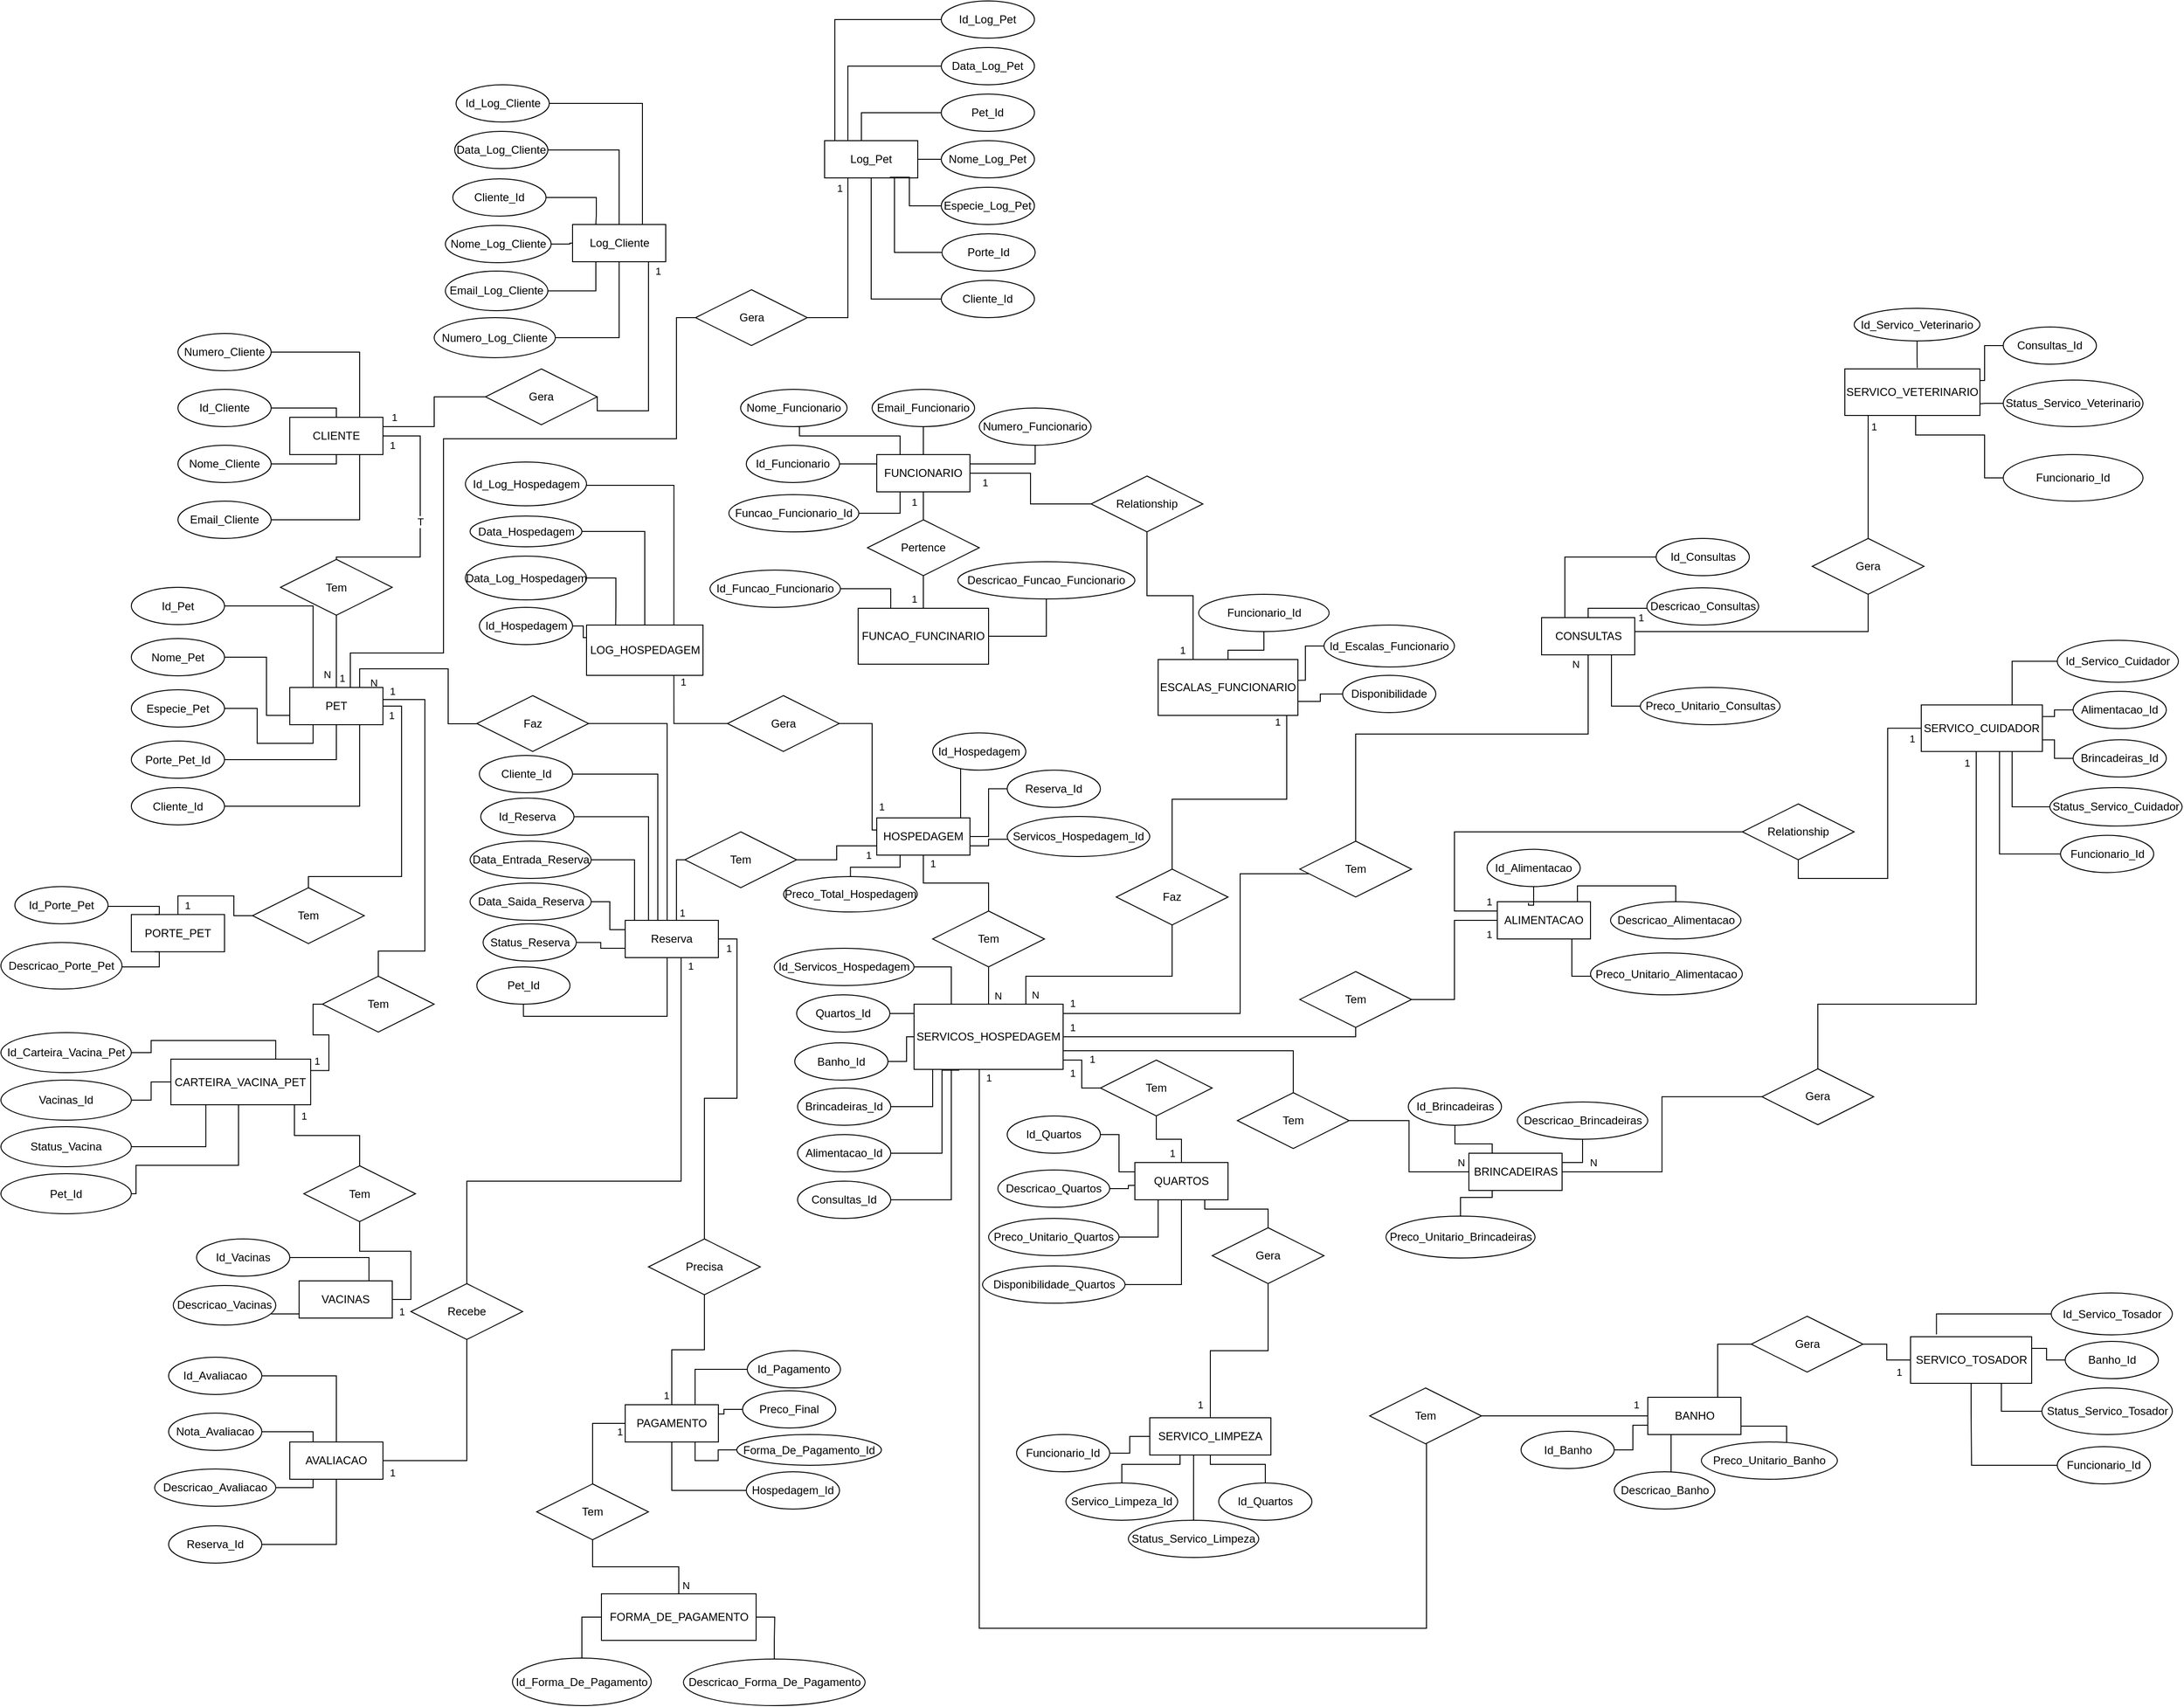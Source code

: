 <mxfile version="28.0.5" pages="2">
  <diagram name="MER" id="HEUrYxt3EgLIuuuQUQex">
    <mxGraphModel dx="2403" dy="2042" grid="1" gridSize="10" guides="1" tooltips="1" connect="1" arrows="1" fold="1" page="1" pageScale="1" pageWidth="827" pageHeight="1169" math="0" shadow="0">
      <root>
        <mxCell id="0" />
        <mxCell id="1" parent="0" />
        <mxCell id="lSFBNJoyGnNgHmSr1GAZ-1" value="T" style="edgeStyle=orthogonalEdgeStyle;rounded=0;orthogonalLoop=1;jettySize=auto;html=1;entryX=0.5;entryY=0;entryDx=0;entryDy=0;endArrow=none;startFill=0;" parent="1" source="lSFBNJoyGnNgHmSr1GAZ-3" target="lSFBNJoyGnNgHmSr1GAZ-67" edge="1">
          <mxGeometry relative="1" as="geometry">
            <Array as="points">
              <mxPoint x="125" y="107" />
              <mxPoint x="125" y="237" />
              <mxPoint x="35" y="237" />
            </Array>
          </mxGeometry>
        </mxCell>
        <mxCell id="lSFBNJoyGnNgHmSr1GAZ-2" value="1" style="edgeLabel;html=1;align=center;verticalAlign=middle;resizable=0;points=[];" parent="lSFBNJoyGnNgHmSr1GAZ-1" vertex="1" connectable="0">
          <mxGeometry x="-0.952" y="1" relative="1" as="geometry">
            <mxPoint x="3" y="11" as="offset" />
          </mxGeometry>
        </mxCell>
        <mxCell id="lSFBNJoyGnNgHmSr1GAZ-3" value="CLIENTE" style="whiteSpace=wrap;html=1;align=center;" parent="1" vertex="1">
          <mxGeometry x="-15" y="87" width="100" height="40" as="geometry" />
        </mxCell>
        <mxCell id="lSFBNJoyGnNgHmSr1GAZ-4" style="edgeStyle=orthogonalEdgeStyle;rounded=0;orthogonalLoop=1;jettySize=auto;html=1;entryX=0.5;entryY=0;entryDx=0;entryDy=0;endArrow=none;startFill=0;" parent="1" source="lSFBNJoyGnNgHmSr1GAZ-8" target="lSFBNJoyGnNgHmSr1GAZ-86" edge="1">
          <mxGeometry relative="1" as="geometry">
            <Array as="points">
              <mxPoint x="105" y="397" />
              <mxPoint x="105" y="580" />
              <mxPoint x="5" y="580" />
            </Array>
          </mxGeometry>
        </mxCell>
        <mxCell id="lSFBNJoyGnNgHmSr1GAZ-5" value="1" style="edgeLabel;html=1;align=center;verticalAlign=middle;resizable=0;points=[];" parent="lSFBNJoyGnNgHmSr1GAZ-4" vertex="1" connectable="0">
          <mxGeometry x="-0.931" relative="1" as="geometry">
            <mxPoint x="-2" y="10" as="offset" />
          </mxGeometry>
        </mxCell>
        <mxCell id="lSFBNJoyGnNgHmSr1GAZ-6" style="edgeStyle=orthogonalEdgeStyle;rounded=0;orthogonalLoop=1;jettySize=auto;html=1;exitX=0.75;exitY=0;exitDx=0;exitDy=0;entryX=0;entryY=0.5;entryDx=0;entryDy=0;endArrow=none;startFill=0;" parent="1" source="lSFBNJoyGnNgHmSr1GAZ-8" target="lSFBNJoyGnNgHmSr1GAZ-113" edge="1">
          <mxGeometry relative="1" as="geometry">
            <Array as="points">
              <mxPoint x="60" y="357" />
              <mxPoint x="155" y="357" />
              <mxPoint x="155" y="416" />
              <mxPoint x="186" y="416" />
            </Array>
          </mxGeometry>
        </mxCell>
        <mxCell id="lSFBNJoyGnNgHmSr1GAZ-7" value="N" style="edgeLabel;html=1;align=center;verticalAlign=middle;resizable=0;points=[];" parent="lSFBNJoyGnNgHmSr1GAZ-6" vertex="1" connectable="0">
          <mxGeometry x="-0.94" y="-3" relative="1" as="geometry">
            <mxPoint x="12" y="1" as="offset" />
          </mxGeometry>
        </mxCell>
        <mxCell id="_9jaGOPWGk70aUu3ZEJU-19" style="edgeStyle=orthogonalEdgeStyle;rounded=0;orthogonalLoop=1;jettySize=auto;html=1;entryX=0.5;entryY=0;entryDx=0;entryDy=0;endArrow=none;startFill=0;" parent="1" source="lSFBNJoyGnNgHmSr1GAZ-8" target="_9jaGOPWGk70aUu3ZEJU-18" edge="1">
          <mxGeometry relative="1" as="geometry">
            <Array as="points">
              <mxPoint x="130" y="390" />
              <mxPoint x="130" y="660" />
              <mxPoint x="80" y="660" />
            </Array>
          </mxGeometry>
        </mxCell>
        <mxCell id="_9jaGOPWGk70aUu3ZEJU-22" value="1" style="edgeLabel;html=1;align=center;verticalAlign=middle;resizable=0;points=[];" parent="_9jaGOPWGk70aUu3ZEJU-19" vertex="1" connectable="0">
          <mxGeometry x="-0.943" relative="1" as="geometry">
            <mxPoint x="-1" y="-9" as="offset" />
          </mxGeometry>
        </mxCell>
        <mxCell id="mSsl5ggp7FB0T-NhQLwt-35" style="edgeStyle=orthogonalEdgeStyle;rounded=0;orthogonalLoop=1;jettySize=auto;html=1;entryX=0;entryY=0.5;entryDx=0;entryDy=0;endArrow=none;endFill=0;" parent="1" source="lSFBNJoyGnNgHmSr1GAZ-8" target="mSsl5ggp7FB0T-NhQLwt-34" edge="1">
          <mxGeometry relative="1" as="geometry">
            <Array as="points">
              <mxPoint x="50" y="340" />
              <mxPoint x="150" y="340" />
              <mxPoint x="150" y="110" />
              <mxPoint x="400" y="110" />
              <mxPoint x="400" y="-20" />
            </Array>
          </mxGeometry>
        </mxCell>
        <mxCell id="oEar-j_5cd092t2Hwt2L-3" value="1" style="edgeLabel;html=1;align=center;verticalAlign=middle;resizable=0;points=[];" parent="mSsl5ggp7FB0T-NhQLwt-35" vertex="1" connectable="0">
          <mxGeometry x="-0.971" relative="1" as="geometry">
            <mxPoint x="-9" y="1" as="offset" />
          </mxGeometry>
        </mxCell>
        <mxCell id="lSFBNJoyGnNgHmSr1GAZ-8" value="PET" style="whiteSpace=wrap;html=1;align=center;" parent="1" vertex="1">
          <mxGeometry x="-15" y="377" width="100" height="40" as="geometry" />
        </mxCell>
        <mxCell id="lSFBNJoyGnNgHmSr1GAZ-9" value="PORTE_PET" style="whiteSpace=wrap;html=1;align=center;" parent="1" vertex="1">
          <mxGeometry x="-185.04" y="620.75" width="100" height="40" as="geometry" />
        </mxCell>
        <mxCell id="lSFBNJoyGnNgHmSr1GAZ-13" style="edgeStyle=orthogonalEdgeStyle;rounded=0;orthogonalLoop=1;jettySize=auto;html=1;entryX=0.5;entryY=0;entryDx=0;entryDy=0;endArrow=none;startFill=0;" parent="1" source="lSFBNJoyGnNgHmSr1GAZ-15" target="lSFBNJoyGnNgHmSr1GAZ-104" edge="1">
          <mxGeometry relative="1" as="geometry" />
        </mxCell>
        <mxCell id="lSFBNJoyGnNgHmSr1GAZ-14" value="1" style="edgeLabel;html=1;align=center;verticalAlign=middle;resizable=0;points=[];" parent="lSFBNJoyGnNgHmSr1GAZ-13" vertex="1" connectable="0">
          <mxGeometry x="-0.62" y="1" relative="1" as="geometry">
            <mxPoint x="-11" y="1" as="offset" />
          </mxGeometry>
        </mxCell>
        <mxCell id="r1fRXlnGy4X42mGY27r4-5" style="edgeStyle=orthogonalEdgeStyle;rounded=0;orthogonalLoop=1;jettySize=auto;html=1;entryX=0;entryY=0.5;entryDx=0;entryDy=0;endArrow=none;endFill=0;" parent="1" source="lSFBNJoyGnNgHmSr1GAZ-15" target="r1fRXlnGy4X42mGY27r4-4" edge="1">
          <mxGeometry relative="1" as="geometry" />
        </mxCell>
        <mxCell id="r1fRXlnGy4X42mGY27r4-7" value="1" style="edgeLabel;html=1;align=center;verticalAlign=middle;resizable=0;points=[];" parent="r1fRXlnGy4X42mGY27r4-5" vertex="1" connectable="0">
          <mxGeometry x="-0.81" relative="1" as="geometry">
            <mxPoint y="10" as="offset" />
          </mxGeometry>
        </mxCell>
        <mxCell id="lSFBNJoyGnNgHmSr1GAZ-15" value="FUNCIONARIO" style="whiteSpace=wrap;html=1;align=center;" parent="1" vertex="1">
          <mxGeometry x="615" y="127" width="100" height="40" as="geometry" />
        </mxCell>
        <mxCell id="lSFBNJoyGnNgHmSr1GAZ-16" value="" style="edgeStyle=orthogonalEdgeStyle;rounded=0;orthogonalLoop=1;jettySize=auto;html=1;endArrow=none;startFill=0;" parent="1" source="lSFBNJoyGnNgHmSr1GAZ-18" target="lSFBNJoyGnNgHmSr1GAZ-104" edge="1">
          <mxGeometry relative="1" as="geometry" />
        </mxCell>
        <mxCell id="lSFBNJoyGnNgHmSr1GAZ-17" value="1" style="edgeLabel;html=1;align=center;verticalAlign=middle;resizable=0;points=[];" parent="lSFBNJoyGnNgHmSr1GAZ-16" vertex="1" connectable="0">
          <mxGeometry x="-0.556" y="2" relative="1" as="geometry">
            <mxPoint x="-8" as="offset" />
          </mxGeometry>
        </mxCell>
        <mxCell id="lSFBNJoyGnNgHmSr1GAZ-18" value="FUNCAO_FUNCINARIO" style="whiteSpace=wrap;html=1;align=center;" parent="1" vertex="1">
          <mxGeometry x="595" y="292" width="140" height="60" as="geometry" />
        </mxCell>
        <mxCell id="ZBL8bAJAbvQlacSC70KO-24" style="edgeStyle=orthogonalEdgeStyle;rounded=0;orthogonalLoop=1;jettySize=auto;html=1;entryX=1;entryY=0.5;entryDx=0;entryDy=0;endArrow=none;startFill=0;" parent="1" source="lSFBNJoyGnNgHmSr1GAZ-19" target="ZBL8bAJAbvQlacSC70KO-23" edge="1">
          <mxGeometry relative="1" as="geometry">
            <Array as="points">
              <mxPoint x="610" y="530" />
              <mxPoint x="610" y="416" />
            </Array>
          </mxGeometry>
        </mxCell>
        <mxCell id="ZBL8bAJAbvQlacSC70KO-27" value="1" style="edgeLabel;html=1;align=center;verticalAlign=middle;resizable=0;points=[];" parent="ZBL8bAJAbvQlacSC70KO-24" vertex="1" connectable="0">
          <mxGeometry x="-0.727" y="-1" relative="1" as="geometry">
            <mxPoint x="9" y="-9" as="offset" />
          </mxGeometry>
        </mxCell>
        <mxCell id="lSFBNJoyGnNgHmSr1GAZ-19" value="HOSPEDAGEM" style="whiteSpace=wrap;html=1;align=center;" parent="1" vertex="1">
          <mxGeometry x="615" y="517" width="100" height="40" as="geometry" />
        </mxCell>
        <mxCell id="lSFBNJoyGnNgHmSr1GAZ-20" style="edgeStyle=orthogonalEdgeStyle;rounded=0;orthogonalLoop=1;jettySize=auto;html=1;entryX=0.5;entryY=1;entryDx=0;entryDy=0;endArrow=none;startFill=0;" parent="1" source="lSFBNJoyGnNgHmSr1GAZ-22" target="lSFBNJoyGnNgHmSr1GAZ-127" edge="1">
          <mxGeometry relative="1" as="geometry" />
        </mxCell>
        <mxCell id="lSFBNJoyGnNgHmSr1GAZ-21" value="N" style="edgeLabel;html=1;align=center;verticalAlign=middle;resizable=0;points=[];" parent="lSFBNJoyGnNgHmSr1GAZ-20" vertex="1" connectable="0">
          <mxGeometry x="-0.571" y="-1" relative="1" as="geometry">
            <mxPoint x="9" y="-1" as="offset" />
          </mxGeometry>
        </mxCell>
        <mxCell id="lSFBNJoyGnNgHmSr1GAZ-22" value="SERVICOS_HOSPEDAGEM" style="whiteSpace=wrap;html=1;align=center;" parent="1" vertex="1">
          <mxGeometry x="655" y="717" width="160" height="70" as="geometry" />
        </mxCell>
        <mxCell id="lSFBNJoyGnNgHmSr1GAZ-23" style="edgeStyle=orthogonalEdgeStyle;rounded=0;orthogonalLoop=1;jettySize=auto;html=1;entryX=0.5;entryY=1;entryDx=0;entryDy=0;endArrow=none;startFill=0;" parent="1" source="lSFBNJoyGnNgHmSr1GAZ-25" target="lSFBNJoyGnNgHmSr1GAZ-153" edge="1">
          <mxGeometry relative="1" as="geometry">
            <mxPoint x="915" y="847" as="targetPoint" />
          </mxGeometry>
        </mxCell>
        <mxCell id="lSFBNJoyGnNgHmSr1GAZ-24" value="1" style="edgeLabel;html=1;align=center;verticalAlign=middle;resizable=0;points=[];" parent="lSFBNJoyGnNgHmSr1GAZ-23" vertex="1" connectable="0">
          <mxGeometry x="-0.815" relative="1" as="geometry">
            <mxPoint x="-10" y="-3" as="offset" />
          </mxGeometry>
        </mxCell>
        <mxCell id="lSFBNJoyGnNgHmSr1GAZ-25" value="QUARTOS" style="whiteSpace=wrap;html=1;align=center;" parent="1" vertex="1">
          <mxGeometry x="892" y="887" width="100" height="40" as="geometry" />
        </mxCell>
        <mxCell id="lSFBNJoyGnNgHmSr1GAZ-26" style="edgeStyle=orthogonalEdgeStyle;rounded=0;orthogonalLoop=1;jettySize=auto;html=1;entryX=1;entryY=0.5;entryDx=0;entryDy=0;endArrow=none;startFill=0;" parent="1" source="lSFBNJoyGnNgHmSr1GAZ-28" target="lSFBNJoyGnNgHmSr1GAZ-254" edge="1">
          <mxGeometry relative="1" as="geometry" />
        </mxCell>
        <mxCell id="lSFBNJoyGnNgHmSr1GAZ-27" value="1" style="edgeLabel;html=1;align=center;verticalAlign=middle;resizable=0;points=[];" parent="lSFBNJoyGnNgHmSr1GAZ-26" vertex="1" connectable="0">
          <mxGeometry x="-0.852" relative="1" as="geometry">
            <mxPoint y="-12" as="offset" />
          </mxGeometry>
        </mxCell>
        <mxCell id="lSFBNJoyGnNgHmSr1GAZ-28" value="BANHO" style="whiteSpace=wrap;html=1;align=center;" parent="1" vertex="1">
          <mxGeometry x="1442.5" y="1139" width="100" height="40" as="geometry" />
        </mxCell>
        <mxCell id="lSFBNJoyGnNgHmSr1GAZ-29" style="edgeStyle=orthogonalEdgeStyle;rounded=0;orthogonalLoop=1;jettySize=auto;html=1;entryX=1;entryY=0.5;entryDx=0;entryDy=0;endArrow=none;startFill=0;" parent="1" source="lSFBNJoyGnNgHmSr1GAZ-31" target="lSFBNJoyGnNgHmSr1GAZ-207" edge="1">
          <mxGeometry relative="1" as="geometry" />
        </mxCell>
        <mxCell id="lSFBNJoyGnNgHmSr1GAZ-30" value="N" style="edgeLabel;html=1;align=center;verticalAlign=middle;resizable=0;points=[];" parent="lSFBNJoyGnNgHmSr1GAZ-29" vertex="1" connectable="0">
          <mxGeometry x="-0.761" relative="1" as="geometry">
            <mxPoint x="13" y="-10" as="offset" />
          </mxGeometry>
        </mxCell>
        <mxCell id="lSFBNJoyGnNgHmSr1GAZ-31" value="BRINCADEIRAS" style="whiteSpace=wrap;html=1;align=center;" parent="1" vertex="1">
          <mxGeometry x="1250.5" y="877" width="100" height="40" as="geometry" />
        </mxCell>
        <mxCell id="lSFBNJoyGnNgHmSr1GAZ-32" style="edgeStyle=orthogonalEdgeStyle;rounded=0;orthogonalLoop=1;jettySize=auto;html=1;entryX=1;entryY=0.5;entryDx=0;entryDy=0;endArrow=none;startFill=0;" parent="1" source="lSFBNJoyGnNgHmSr1GAZ-35" target="lSFBNJoyGnNgHmSr1GAZ-213" edge="1">
          <mxGeometry relative="1" as="geometry" />
        </mxCell>
        <mxCell id="lSFBNJoyGnNgHmSr1GAZ-33" value="1" style="edgeLabel;html=1;align=center;verticalAlign=middle;resizable=0;points=[];" parent="lSFBNJoyGnNgHmSr1GAZ-32" vertex="1" connectable="0">
          <mxGeometry x="-0.912" y="-1" relative="1" as="geometry">
            <mxPoint x="-1" y="16" as="offset" />
          </mxGeometry>
        </mxCell>
        <mxCell id="lSFBNJoyGnNgHmSr1GAZ-35" value="ALIMENTACAO" style="whiteSpace=wrap;html=1;align=center;" parent="1" vertex="1">
          <mxGeometry x="1281" y="607" width="100" height="40" as="geometry" />
        </mxCell>
        <mxCell id="lSFBNJoyGnNgHmSr1GAZ-36" style="edgeStyle=orthogonalEdgeStyle;rounded=0;orthogonalLoop=1;jettySize=auto;html=1;endArrow=none;startFill=0;" parent="1" source="lSFBNJoyGnNgHmSr1GAZ-38" target="lSFBNJoyGnNgHmSr1GAZ-186" edge="1">
          <mxGeometry relative="1" as="geometry">
            <Array as="points">
              <mxPoint x="1379" y="427" />
              <mxPoint x="1129" y="427" />
            </Array>
          </mxGeometry>
        </mxCell>
        <mxCell id="lSFBNJoyGnNgHmSr1GAZ-37" value="N" style="edgeLabel;html=1;align=center;verticalAlign=middle;resizable=0;points=[];" parent="lSFBNJoyGnNgHmSr1GAZ-36" vertex="1" connectable="0">
          <mxGeometry x="-0.957" y="-1" relative="1" as="geometry">
            <mxPoint x="-13" as="offset" />
          </mxGeometry>
        </mxCell>
        <mxCell id="lSFBNJoyGnNgHmSr1GAZ-38" value="CONSULTAS" style="whiteSpace=wrap;html=1;align=center;" parent="1" vertex="1">
          <mxGeometry x="1328.5" y="302" width="100" height="40" as="geometry" />
        </mxCell>
        <mxCell id="lSFBNJoyGnNgHmSr1GAZ-39" style="edgeStyle=orthogonalEdgeStyle;rounded=0;orthogonalLoop=1;jettySize=auto;html=1;entryX=0.5;entryY=0;entryDx=0;entryDy=0;endArrow=none;startFill=0;" parent="1" source="lSFBNJoyGnNgHmSr1GAZ-41" target="lSFBNJoyGnNgHmSr1GAZ-139" edge="1">
          <mxGeometry relative="1" as="geometry">
            <Array as="points">
              <mxPoint x="1055" y="497" />
              <mxPoint x="932" y="497" />
            </Array>
          </mxGeometry>
        </mxCell>
        <mxCell id="lSFBNJoyGnNgHmSr1GAZ-40" value="1" style="edgeLabel;html=1;align=center;verticalAlign=middle;resizable=0;points=[];" parent="lSFBNJoyGnNgHmSr1GAZ-39" vertex="1" connectable="0">
          <mxGeometry x="-0.954" relative="1" as="geometry">
            <mxPoint x="-10" as="offset" />
          </mxGeometry>
        </mxCell>
        <mxCell id="lSFBNJoyGnNgHmSr1GAZ-41" value="ESCALAS_FUNCIONARIO" style="whiteSpace=wrap;html=1;align=center;" parent="1" vertex="1">
          <mxGeometry x="917" y="347" width="150" height="60" as="geometry" />
        </mxCell>
        <mxCell id="lSFBNJoyGnNgHmSr1GAZ-42" value="SERVICO_LIMPEZA" style="whiteSpace=wrap;html=1;align=center;" parent="1" vertex="1">
          <mxGeometry x="908" y="1161" width="130" height="40" as="geometry" />
        </mxCell>
        <mxCell id="lSFBNJoyGnNgHmSr1GAZ-43" style="edgeStyle=orthogonalEdgeStyle;rounded=0;orthogonalLoop=1;jettySize=auto;html=1;entryX=1;entryY=0.5;entryDx=0;entryDy=0;endArrow=none;startFill=0;" parent="1" source="lSFBNJoyGnNgHmSr1GAZ-45" target="lSFBNJoyGnNgHmSr1GAZ-262" edge="1">
          <mxGeometry relative="1" as="geometry" />
        </mxCell>
        <mxCell id="lSFBNJoyGnNgHmSr1GAZ-44" value="1" style="edgeLabel;html=1;align=center;verticalAlign=middle;resizable=0;points=[];" parent="lSFBNJoyGnNgHmSr1GAZ-43" vertex="1" connectable="0">
          <mxGeometry x="-0.614" relative="1" as="geometry">
            <mxPoint y="13" as="offset" />
          </mxGeometry>
        </mxCell>
        <mxCell id="ZBL8bAJAbvQlacSC70KO-6" style="edgeStyle=orthogonalEdgeStyle;rounded=0;orthogonalLoop=1;jettySize=auto;html=1;entryX=0;entryY=0.5;entryDx=0;entryDy=0;endArrow=none;startFill=0;" parent="1" source="lSFBNJoyGnNgHmSr1GAZ-45" target="ZBL8bAJAbvQlacSC70KO-5" edge="1">
          <mxGeometry relative="1" as="geometry">
            <Array as="points">
              <mxPoint x="1790" y="1158" />
              <mxPoint x="1790" y="1212" />
            </Array>
          </mxGeometry>
        </mxCell>
        <mxCell id="lSFBNJoyGnNgHmSr1GAZ-45" value="SERVICO_TOSADOR" style="whiteSpace=wrap;html=1;align=center;" parent="1" vertex="1">
          <mxGeometry x="1724.5" y="1074" width="130" height="50" as="geometry" />
        </mxCell>
        <mxCell id="lSFBNJoyGnNgHmSr1GAZ-46" style="edgeStyle=orthogonalEdgeStyle;rounded=0;orthogonalLoop=1;jettySize=auto;html=1;entryX=0.5;entryY=1;entryDx=0;entryDy=0;endArrow=none;startFill=0;" parent="1" source="lSFBNJoyGnNgHmSr1GAZ-50" target="lSFBNJoyGnNgHmSr1GAZ-241" edge="1">
          <mxGeometry relative="1" as="geometry">
            <mxPoint x="1585" y="657" as="targetPoint" />
          </mxGeometry>
        </mxCell>
        <mxCell id="lSFBNJoyGnNgHmSr1GAZ-47" value="1" style="edgeLabel;html=1;align=center;verticalAlign=middle;resizable=0;points=[];" parent="lSFBNJoyGnNgHmSr1GAZ-46" vertex="1" connectable="0">
          <mxGeometry x="-0.969" relative="1" as="geometry">
            <mxPoint x="-5" y="11" as="offset" />
          </mxGeometry>
        </mxCell>
        <mxCell id="lSFBNJoyGnNgHmSr1GAZ-48" style="edgeStyle=orthogonalEdgeStyle;rounded=0;orthogonalLoop=1;jettySize=auto;html=1;entryX=0.5;entryY=0;entryDx=0;entryDy=0;endArrow=none;startFill=0;" parent="1" source="lSFBNJoyGnNgHmSr1GAZ-50" target="lSFBNJoyGnNgHmSr1GAZ-243" edge="1">
          <mxGeometry relative="1" as="geometry">
            <Array as="points">
              <mxPoint x="1795" y="717" />
              <mxPoint x="1625" y="717" />
            </Array>
          </mxGeometry>
        </mxCell>
        <mxCell id="lSFBNJoyGnNgHmSr1GAZ-49" value="1" style="edgeLabel;html=1;align=center;verticalAlign=middle;resizable=0;points=[];" parent="lSFBNJoyGnNgHmSr1GAZ-48" vertex="1" connectable="0">
          <mxGeometry x="-0.967" y="-1" relative="1" as="geometry">
            <mxPoint x="-9" y="3" as="offset" />
          </mxGeometry>
        </mxCell>
        <mxCell id="ZBL8bAJAbvQlacSC70KO-4" style="edgeStyle=orthogonalEdgeStyle;rounded=0;orthogonalLoop=1;jettySize=auto;html=1;entryX=0;entryY=0.5;entryDx=0;entryDy=0;endArrow=none;startFill=0;" parent="1" source="lSFBNJoyGnNgHmSr1GAZ-50" target="ZBL8bAJAbvQlacSC70KO-3" edge="1">
          <mxGeometry relative="1" as="geometry">
            <Array as="points">
              <mxPoint x="1820" y="556" />
            </Array>
          </mxGeometry>
        </mxCell>
        <mxCell id="lSFBNJoyGnNgHmSr1GAZ-50" value="SERVICO_CUIDADOR" style="whiteSpace=wrap;html=1;align=center;" parent="1" vertex="1">
          <mxGeometry x="1736" y="395.75" width="130" height="50" as="geometry" />
        </mxCell>
        <mxCell id="lSFBNJoyGnNgHmSr1GAZ-51" style="edgeStyle=orthogonalEdgeStyle;rounded=0;orthogonalLoop=1;jettySize=auto;html=1;entryX=0.5;entryY=0;entryDx=0;entryDy=0;endArrow=none;startFill=0;" parent="1" source="lSFBNJoyGnNgHmSr1GAZ-53" target="lSFBNJoyGnNgHmSr1GAZ-189" edge="1">
          <mxGeometry relative="1" as="geometry">
            <Array as="points">
              <mxPoint x="1678.5" y="54" />
              <mxPoint x="1678.5" y="54" />
            </Array>
          </mxGeometry>
        </mxCell>
        <mxCell id="lSFBNJoyGnNgHmSr1GAZ-52" value="1" style="edgeLabel;html=1;align=center;verticalAlign=middle;resizable=0;points=[];" parent="lSFBNJoyGnNgHmSr1GAZ-51" vertex="1" connectable="0">
          <mxGeometry x="-0.863" y="-2" relative="1" as="geometry">
            <mxPoint x="8" y="3" as="offset" />
          </mxGeometry>
        </mxCell>
        <mxCell id="ZBL8bAJAbvQlacSC70KO-2" style="edgeStyle=orthogonalEdgeStyle;rounded=0;orthogonalLoop=1;jettySize=auto;html=1;entryX=0;entryY=0.5;entryDx=0;entryDy=0;endArrow=none;startFill=0;" parent="1" source="lSFBNJoyGnNgHmSr1GAZ-53" target="ZBL8bAJAbvQlacSC70KO-1" edge="1">
          <mxGeometry relative="1" as="geometry">
            <Array as="points">
              <mxPoint x="1730" y="106" />
              <mxPoint x="1804" y="106" />
              <mxPoint x="1804" y="152" />
            </Array>
          </mxGeometry>
        </mxCell>
        <mxCell id="lSFBNJoyGnNgHmSr1GAZ-53" value="SERVICO_VETERINARIO" style="whiteSpace=wrap;html=1;align=center;" parent="1" vertex="1">
          <mxGeometry x="1654" y="35" width="145" height="50" as="geometry" />
        </mxCell>
        <mxCell id="lSFBNJoyGnNgHmSr1GAZ-54" style="edgeStyle=orthogonalEdgeStyle;rounded=0;orthogonalLoop=1;jettySize=auto;html=1;entryX=0.5;entryY=1;entryDx=0;entryDy=0;endArrow=none;startFill=0;" parent="1" source="lSFBNJoyGnNgHmSr1GAZ-56" target="lSFBNJoyGnNgHmSr1GAZ-280" edge="1">
          <mxGeometry relative="1" as="geometry" />
        </mxCell>
        <mxCell id="lSFBNJoyGnNgHmSr1GAZ-55" value="1" style="edgeLabel;html=1;align=center;verticalAlign=middle;resizable=0;points=[];" parent="lSFBNJoyGnNgHmSr1GAZ-54" vertex="1" connectable="0">
          <mxGeometry x="-0.912" y="1" relative="1" as="geometry">
            <mxPoint y="14" as="offset" />
          </mxGeometry>
        </mxCell>
        <mxCell id="lSFBNJoyGnNgHmSr1GAZ-56" value="AVALIACAO" style="whiteSpace=wrap;html=1;align=center;" parent="1" vertex="1">
          <mxGeometry x="-15" y="1187" width="100" height="40" as="geometry" />
        </mxCell>
        <mxCell id="lSFBNJoyGnNgHmSr1GAZ-57" style="edgeStyle=orthogonalEdgeStyle;rounded=0;orthogonalLoop=1;jettySize=auto;html=1;entryX=0.5;entryY=0;entryDx=0;entryDy=0;endArrow=none;startFill=0;" parent="1" source="lSFBNJoyGnNgHmSr1GAZ-58" target="lSFBNJoyGnNgHmSr1GAZ-3" edge="1">
          <mxGeometry relative="1" as="geometry">
            <Array as="points">
              <mxPoint x="35" y="77" />
            </Array>
          </mxGeometry>
        </mxCell>
        <mxCell id="lSFBNJoyGnNgHmSr1GAZ-58" value="Id_Cliente" style="ellipse;whiteSpace=wrap;html=1;align=center;" parent="1" vertex="1">
          <mxGeometry x="-135" y="57" width="100" height="40" as="geometry" />
        </mxCell>
        <mxCell id="lSFBNJoyGnNgHmSr1GAZ-59" style="edgeStyle=orthogonalEdgeStyle;rounded=0;orthogonalLoop=1;jettySize=auto;html=1;entryX=0.5;entryY=1;entryDx=0;entryDy=0;endArrow=none;startFill=0;" parent="1" source="lSFBNJoyGnNgHmSr1GAZ-60" target="lSFBNJoyGnNgHmSr1GAZ-3" edge="1">
          <mxGeometry relative="1" as="geometry">
            <Array as="points">
              <mxPoint x="35" y="137" />
            </Array>
          </mxGeometry>
        </mxCell>
        <mxCell id="lSFBNJoyGnNgHmSr1GAZ-60" value="Nome_Cliente" style="ellipse;whiteSpace=wrap;html=1;align=center;" parent="1" vertex="1">
          <mxGeometry x="-135" y="117" width="100" height="40" as="geometry" />
        </mxCell>
        <mxCell id="lSFBNJoyGnNgHmSr1GAZ-61" style="edgeStyle=orthogonalEdgeStyle;rounded=0;orthogonalLoop=1;jettySize=auto;html=1;entryX=0.75;entryY=1;entryDx=0;entryDy=0;endArrow=none;startFill=0;" parent="1" source="lSFBNJoyGnNgHmSr1GAZ-62" target="lSFBNJoyGnNgHmSr1GAZ-3" edge="1">
          <mxGeometry relative="1" as="geometry" />
        </mxCell>
        <mxCell id="lSFBNJoyGnNgHmSr1GAZ-62" value="Email_Cliente" style="ellipse;whiteSpace=wrap;html=1;align=center;" parent="1" vertex="1">
          <mxGeometry x="-135" y="177" width="100" height="40" as="geometry" />
        </mxCell>
        <mxCell id="lSFBNJoyGnNgHmSr1GAZ-63" style="edgeStyle=orthogonalEdgeStyle;rounded=0;orthogonalLoop=1;jettySize=auto;html=1;entryX=0.75;entryY=0;entryDx=0;entryDy=0;endArrow=none;startFill=0;" parent="1" source="lSFBNJoyGnNgHmSr1GAZ-64" target="lSFBNJoyGnNgHmSr1GAZ-3" edge="1">
          <mxGeometry relative="1" as="geometry" />
        </mxCell>
        <mxCell id="lSFBNJoyGnNgHmSr1GAZ-64" value="Numero_Cliente" style="ellipse;whiteSpace=wrap;html=1;align=center;" parent="1" vertex="1">
          <mxGeometry x="-135" y="-3" width="100" height="40" as="geometry" />
        </mxCell>
        <mxCell id="lSFBNJoyGnNgHmSr1GAZ-65" style="edgeStyle=orthogonalEdgeStyle;rounded=0;orthogonalLoop=1;jettySize=auto;html=1;entryX=0.5;entryY=0;entryDx=0;entryDy=0;endArrow=none;startFill=0;" parent="1" source="lSFBNJoyGnNgHmSr1GAZ-67" target="lSFBNJoyGnNgHmSr1GAZ-8" edge="1">
          <mxGeometry relative="1" as="geometry" />
        </mxCell>
        <mxCell id="lSFBNJoyGnNgHmSr1GAZ-66" value="N" style="edgeLabel;html=1;align=center;verticalAlign=middle;resizable=0;points=[];" parent="lSFBNJoyGnNgHmSr1GAZ-65" vertex="1" connectable="0">
          <mxGeometry x="0.651" y="-1" relative="1" as="geometry">
            <mxPoint x="-9" y="-1" as="offset" />
          </mxGeometry>
        </mxCell>
        <mxCell id="lSFBNJoyGnNgHmSr1GAZ-67" value="Tem" style="shape=rhombus;perimeter=rhombusPerimeter;whiteSpace=wrap;html=1;align=center;" parent="1" vertex="1">
          <mxGeometry x="-25" y="239.5" width="120" height="60" as="geometry" />
        </mxCell>
        <mxCell id="lSFBNJoyGnNgHmSr1GAZ-68" style="edgeStyle=orthogonalEdgeStyle;rounded=0;orthogonalLoop=1;jettySize=auto;html=1;entryX=0.25;entryY=0;entryDx=0;entryDy=0;endArrow=none;startFill=0;" parent="1" source="lSFBNJoyGnNgHmSr1GAZ-69" target="lSFBNJoyGnNgHmSr1GAZ-8" edge="1">
          <mxGeometry relative="1" as="geometry" />
        </mxCell>
        <mxCell id="lSFBNJoyGnNgHmSr1GAZ-69" value="Id_Pet" style="ellipse;whiteSpace=wrap;html=1;align=center;flipV=1;flipH=1;" parent="1" vertex="1">
          <mxGeometry x="-185.04" y="269.5" width="100" height="40" as="geometry" />
        </mxCell>
        <mxCell id="lSFBNJoyGnNgHmSr1GAZ-70" style="edgeStyle=orthogonalEdgeStyle;rounded=0;orthogonalLoop=1;jettySize=auto;html=1;entryX=0;entryY=0.75;entryDx=0;entryDy=0;endArrow=none;startFill=0;" parent="1" source="lSFBNJoyGnNgHmSr1GAZ-71" target="lSFBNJoyGnNgHmSr1GAZ-8" edge="1">
          <mxGeometry relative="1" as="geometry">
            <Array as="points">
              <mxPoint x="-40" y="345" />
              <mxPoint x="-40" y="407" />
            </Array>
          </mxGeometry>
        </mxCell>
        <mxCell id="lSFBNJoyGnNgHmSr1GAZ-71" value="Nome_Pet" style="ellipse;whiteSpace=wrap;html=1;align=center;flipV=1;flipH=1;" parent="1" vertex="1">
          <mxGeometry x="-185.04" y="324.5" width="100" height="40" as="geometry" />
        </mxCell>
        <mxCell id="lSFBNJoyGnNgHmSr1GAZ-72" style="edgeStyle=orthogonalEdgeStyle;rounded=0;orthogonalLoop=1;jettySize=auto;html=1;entryX=0.25;entryY=1;entryDx=0;entryDy=0;endArrow=none;startFill=0;" parent="1" source="lSFBNJoyGnNgHmSr1GAZ-73" target="lSFBNJoyGnNgHmSr1GAZ-8" edge="1">
          <mxGeometry relative="1" as="geometry" />
        </mxCell>
        <mxCell id="lSFBNJoyGnNgHmSr1GAZ-73" value="Especie_Pet" style="ellipse;whiteSpace=wrap;html=1;align=center;flipV=1;flipH=1;" parent="1" vertex="1">
          <mxGeometry x="-185.04" y="379.5" width="100" height="40" as="geometry" />
        </mxCell>
        <mxCell id="lSFBNJoyGnNgHmSr1GAZ-74" style="edgeStyle=orthogonalEdgeStyle;rounded=0;orthogonalLoop=1;jettySize=auto;html=1;entryX=0.5;entryY=1;entryDx=0;entryDy=0;endArrow=none;startFill=0;" parent="1" source="lSFBNJoyGnNgHmSr1GAZ-75" target="lSFBNJoyGnNgHmSr1GAZ-8" edge="1">
          <mxGeometry relative="1" as="geometry" />
        </mxCell>
        <mxCell id="lSFBNJoyGnNgHmSr1GAZ-75" value="Porte_Pet_Id" style="ellipse;whiteSpace=wrap;html=1;align=center;flipV=1;flipH=1;" parent="1" vertex="1">
          <mxGeometry x="-185.04" y="434.5" width="100" height="40" as="geometry" />
        </mxCell>
        <mxCell id="8OTBmrGYzXydt9iHDtpm-14" style="edgeStyle=orthogonalEdgeStyle;rounded=0;orthogonalLoop=1;jettySize=auto;html=1;entryX=0.75;entryY=1;entryDx=0;entryDy=0;endArrow=none;endFill=0;" parent="1" source="lSFBNJoyGnNgHmSr1GAZ-79" target="lSFBNJoyGnNgHmSr1GAZ-8" edge="1">
          <mxGeometry relative="1" as="geometry" />
        </mxCell>
        <mxCell id="lSFBNJoyGnNgHmSr1GAZ-79" value="Cliente_Id" style="ellipse;whiteSpace=wrap;html=1;align=center;flipV=1;flipH=1;" parent="1" vertex="1">
          <mxGeometry x="-185.04" y="484.5" width="100" height="40" as="geometry" />
        </mxCell>
        <mxCell id="lSFBNJoyGnNgHmSr1GAZ-80" style="edgeStyle=orthogonalEdgeStyle;rounded=0;orthogonalLoop=1;jettySize=auto;html=1;entryX=0.25;entryY=0;entryDx=0;entryDy=0;endArrow=none;startFill=0;" parent="1" source="lSFBNJoyGnNgHmSr1GAZ-81" target="lSFBNJoyGnNgHmSr1GAZ-9" edge="1">
          <mxGeometry relative="1" as="geometry">
            <Array as="points">
              <mxPoint x="-155.04" y="612" />
            </Array>
          </mxGeometry>
        </mxCell>
        <mxCell id="lSFBNJoyGnNgHmSr1GAZ-81" value="Id_Porte_Pet" style="ellipse;whiteSpace=wrap;html=1;align=center;" parent="1" vertex="1">
          <mxGeometry x="-310.04" y="590.75" width="100" height="40" as="geometry" />
        </mxCell>
        <mxCell id="lSFBNJoyGnNgHmSr1GAZ-82" style="edgeStyle=orthogonalEdgeStyle;rounded=0;orthogonalLoop=1;jettySize=auto;html=1;entryX=0.25;entryY=1;entryDx=0;entryDy=0;endArrow=none;startFill=0;" parent="1" source="lSFBNJoyGnNgHmSr1GAZ-83" target="lSFBNJoyGnNgHmSr1GAZ-9" edge="1">
          <mxGeometry relative="1" as="geometry">
            <Array as="points">
              <mxPoint x="-155.04" y="677" />
            </Array>
          </mxGeometry>
        </mxCell>
        <mxCell id="lSFBNJoyGnNgHmSr1GAZ-83" value="Descricao_Porte_Pet" style="ellipse;whiteSpace=wrap;html=1;align=center;" parent="1" vertex="1">
          <mxGeometry x="-325.04" y="650.75" width="130" height="50" as="geometry" />
        </mxCell>
        <mxCell id="lSFBNJoyGnNgHmSr1GAZ-84" style="edgeStyle=orthogonalEdgeStyle;rounded=0;orthogonalLoop=1;jettySize=auto;html=1;entryX=0.5;entryY=0;entryDx=0;entryDy=0;endArrow=none;startFill=0;" parent="1" source="lSFBNJoyGnNgHmSr1GAZ-86" target="lSFBNJoyGnNgHmSr1GAZ-9" edge="1">
          <mxGeometry relative="1" as="geometry" />
        </mxCell>
        <mxCell id="lSFBNJoyGnNgHmSr1GAZ-85" value="1" style="edgeLabel;html=1;align=center;verticalAlign=middle;resizable=0;points=[];" parent="lSFBNJoyGnNgHmSr1GAZ-84" vertex="1" connectable="0">
          <mxGeometry x="0.7" relative="1" as="geometry">
            <mxPoint x="10" y="8" as="offset" />
          </mxGeometry>
        </mxCell>
        <mxCell id="lSFBNJoyGnNgHmSr1GAZ-86" value="Tem" style="shape=rhombus;perimeter=rhombusPerimeter;whiteSpace=wrap;html=1;align=center;" parent="1" vertex="1">
          <mxGeometry x="-55" y="592" width="120" height="60" as="geometry" />
        </mxCell>
        <mxCell id="lSFBNJoyGnNgHmSr1GAZ-94" style="edgeStyle=orthogonalEdgeStyle;rounded=0;orthogonalLoop=1;jettySize=auto;html=1;entryX=0;entryY=0.25;entryDx=0;entryDy=0;endArrow=none;startFill=0;" parent="1" source="lSFBNJoyGnNgHmSr1GAZ-95" target="lSFBNJoyGnNgHmSr1GAZ-15" edge="1">
          <mxGeometry relative="1" as="geometry">
            <Array as="points">
              <mxPoint x="555" y="137" />
            </Array>
          </mxGeometry>
        </mxCell>
        <mxCell id="lSFBNJoyGnNgHmSr1GAZ-95" value="Id_Funcionario" style="ellipse;whiteSpace=wrap;html=1;align=center;" parent="1" vertex="1">
          <mxGeometry x="475" y="117" width="100" height="40" as="geometry" />
        </mxCell>
        <mxCell id="lSFBNJoyGnNgHmSr1GAZ-96" style="edgeStyle=orthogonalEdgeStyle;rounded=0;orthogonalLoop=1;jettySize=auto;html=1;entryX=0.5;entryY=0;entryDx=0;entryDy=0;endArrow=none;startFill=0;" parent="1" source="lSFBNJoyGnNgHmSr1GAZ-97" target="lSFBNJoyGnNgHmSr1GAZ-15" edge="1">
          <mxGeometry relative="1" as="geometry" />
        </mxCell>
        <mxCell id="lSFBNJoyGnNgHmSr1GAZ-97" value="Email_Funcionario" style="ellipse;whiteSpace=wrap;html=1;align=center;" parent="1" vertex="1">
          <mxGeometry x="610" y="57" width="110" height="40" as="geometry" />
        </mxCell>
        <mxCell id="lSFBNJoyGnNgHmSr1GAZ-98" style="edgeStyle=orthogonalEdgeStyle;rounded=0;orthogonalLoop=1;jettySize=auto;html=1;entryX=1;entryY=0.25;entryDx=0;entryDy=0;endArrow=none;startFill=0;" parent="1" source="lSFBNJoyGnNgHmSr1GAZ-99" target="lSFBNJoyGnNgHmSr1GAZ-15" edge="1">
          <mxGeometry relative="1" as="geometry">
            <Array as="points">
              <mxPoint x="785" y="137" />
            </Array>
          </mxGeometry>
        </mxCell>
        <mxCell id="lSFBNJoyGnNgHmSr1GAZ-99" value="Numero_Funcionario" style="ellipse;whiteSpace=wrap;html=1;align=center;" parent="1" vertex="1">
          <mxGeometry x="725" y="77" width="120" height="40" as="geometry" />
        </mxCell>
        <mxCell id="lSFBNJoyGnNgHmSr1GAZ-100" style="edgeStyle=orthogonalEdgeStyle;rounded=0;orthogonalLoop=1;jettySize=auto;html=1;entryX=0.25;entryY=0;entryDx=0;entryDy=0;endArrow=none;startFill=0;" parent="1" source="lSFBNJoyGnNgHmSr1GAZ-101" target="lSFBNJoyGnNgHmSr1GAZ-18" edge="1">
          <mxGeometry relative="1" as="geometry" />
        </mxCell>
        <mxCell id="lSFBNJoyGnNgHmSr1GAZ-101" value="Id_Funcao_Funcionario" style="ellipse;whiteSpace=wrap;html=1;align=center;" parent="1" vertex="1">
          <mxGeometry x="436" y="251" width="140" height="40" as="geometry" />
        </mxCell>
        <mxCell id="lSFBNJoyGnNgHmSr1GAZ-102" style="edgeStyle=orthogonalEdgeStyle;rounded=0;orthogonalLoop=1;jettySize=auto;html=1;entryX=1;entryY=0.5;entryDx=0;entryDy=0;endArrow=none;startFill=0;" parent="1" source="lSFBNJoyGnNgHmSr1GAZ-103" target="lSFBNJoyGnNgHmSr1GAZ-18" edge="1">
          <mxGeometry relative="1" as="geometry" />
        </mxCell>
        <mxCell id="lSFBNJoyGnNgHmSr1GAZ-103" value="Descricao_Funcao_Funcionario" style="ellipse;whiteSpace=wrap;html=1;align=center;" parent="1" vertex="1">
          <mxGeometry x="702" y="242" width="190" height="40" as="geometry" />
        </mxCell>
        <mxCell id="lSFBNJoyGnNgHmSr1GAZ-104" value="Pertence" style="shape=rhombus;perimeter=rhombusPerimeter;whiteSpace=wrap;html=1;align=center;" parent="1" vertex="1">
          <mxGeometry x="605" y="197" width="120" height="60" as="geometry" />
        </mxCell>
        <mxCell id="lSFBNJoyGnNgHmSr1GAZ-107" style="edgeStyle=orthogonalEdgeStyle;rounded=0;orthogonalLoop=1;jettySize=auto;html=1;entryX=1;entryY=0;entryDx=0;entryDy=0;endArrow=none;startFill=0;" parent="1" source="lSFBNJoyGnNgHmSr1GAZ-108" target="lSFBNJoyGnNgHmSr1GAZ-19" edge="1">
          <mxGeometry relative="1" as="geometry">
            <Array as="points">
              <mxPoint x="705" y="492" />
              <mxPoint x="705" y="517" />
            </Array>
          </mxGeometry>
        </mxCell>
        <mxCell id="lSFBNJoyGnNgHmSr1GAZ-108" value="Id_Hospedagem" style="ellipse;whiteSpace=wrap;html=1;align=center;" parent="1" vertex="1">
          <mxGeometry x="675" y="425.75" width="100" height="40" as="geometry" />
        </mxCell>
        <mxCell id="2R7pEYQ4E52Iphuzq9Fy-7" style="edgeStyle=orthogonalEdgeStyle;rounded=0;orthogonalLoop=1;jettySize=auto;html=1;entryX=0.5;entryY=0;entryDx=0;entryDy=0;endArrow=none;endFill=0;" parent="1" source="lSFBNJoyGnNgHmSr1GAZ-113" target="lSFBNJoyGnNgHmSr1GAZ-210" edge="1">
          <mxGeometry relative="1" as="geometry">
            <mxPoint x="380" y="620" as="targetPoint" />
            <Array as="points">
              <mxPoint x="390" y="416" />
              <mxPoint x="390" y="627" />
            </Array>
          </mxGeometry>
        </mxCell>
        <mxCell id="lSFBNJoyGnNgHmSr1GAZ-113" value="Faz" style="shape=rhombus;perimeter=rhombusPerimeter;whiteSpace=wrap;html=1;align=center;" parent="1" vertex="1">
          <mxGeometry x="185.75" y="385.75" width="120" height="60" as="geometry" />
        </mxCell>
        <mxCell id="lSFBNJoyGnNgHmSr1GAZ-114" style="edgeStyle=orthogonalEdgeStyle;rounded=0;orthogonalLoop=1;jettySize=auto;html=1;entryX=0.25;entryY=0;entryDx=0;entryDy=0;endArrow=none;startFill=0;" parent="1" source="lSFBNJoyGnNgHmSr1GAZ-115" target="lSFBNJoyGnNgHmSr1GAZ-22" edge="1">
          <mxGeometry relative="1" as="geometry">
            <Array as="points">
              <mxPoint x="695" y="677" />
            </Array>
          </mxGeometry>
        </mxCell>
        <mxCell id="lSFBNJoyGnNgHmSr1GAZ-115" value="Id_Servicos_Hospedagem" style="ellipse;whiteSpace=wrap;html=1;align=center;" parent="1" vertex="1">
          <mxGeometry x="505" y="657" width="150" height="40" as="geometry" />
        </mxCell>
        <mxCell id="lSFBNJoyGnNgHmSr1GAZ-116" value="Quartos_Id" style="ellipse;whiteSpace=wrap;html=1;align=center;" parent="1" vertex="1">
          <mxGeometry x="529" y="707" width="100" height="40" as="geometry" />
        </mxCell>
        <mxCell id="lSFBNJoyGnNgHmSr1GAZ-117" style="edgeStyle=orthogonalEdgeStyle;rounded=0;orthogonalLoop=1;jettySize=auto;html=1;endArrow=none;startFill=0;" parent="1" source="lSFBNJoyGnNgHmSr1GAZ-118" target="lSFBNJoyGnNgHmSr1GAZ-22" edge="1">
          <mxGeometry relative="1" as="geometry" />
        </mxCell>
        <mxCell id="lSFBNJoyGnNgHmSr1GAZ-118" value="Banho_Id" style="ellipse;whiteSpace=wrap;html=1;align=center;" parent="1" vertex="1">
          <mxGeometry x="527" y="758.5" width="100" height="40" as="geometry" />
        </mxCell>
        <mxCell id="lSFBNJoyGnNgHmSr1GAZ-119" style="edgeStyle=orthogonalEdgeStyle;rounded=0;orthogonalLoop=1;jettySize=auto;html=1;endArrow=none;startFill=0;" parent="1" source="lSFBNJoyGnNgHmSr1GAZ-120" target="lSFBNJoyGnNgHmSr1GAZ-22" edge="1">
          <mxGeometry relative="1" as="geometry">
            <mxPoint x="675" y="807" as="targetPoint" />
            <Array as="points">
              <mxPoint x="675" y="827" />
            </Array>
          </mxGeometry>
        </mxCell>
        <mxCell id="lSFBNJoyGnNgHmSr1GAZ-120" value="Brincadeiras_Id" style="ellipse;whiteSpace=wrap;html=1;align=center;" parent="1" vertex="1">
          <mxGeometry x="530" y="807" width="100" height="40" as="geometry" />
        </mxCell>
        <mxCell id="lSFBNJoyGnNgHmSr1GAZ-121" style="edgeStyle=orthogonalEdgeStyle;rounded=0;orthogonalLoop=1;jettySize=auto;html=1;entryX=0.304;entryY=1.013;entryDx=0;entryDy=0;entryPerimeter=0;endArrow=none;startFill=0;" parent="1" source="lSFBNJoyGnNgHmSr1GAZ-122" target="lSFBNJoyGnNgHmSr1GAZ-22" edge="1">
          <mxGeometry relative="1" as="geometry">
            <mxPoint x="695" y="867" as="targetPoint" />
            <Array as="points">
              <mxPoint x="685" y="877" />
              <mxPoint x="685" y="788" />
            </Array>
          </mxGeometry>
        </mxCell>
        <mxCell id="lSFBNJoyGnNgHmSr1GAZ-122" value="Alimentacao_Id" style="ellipse;whiteSpace=wrap;html=1;align=center;" parent="1" vertex="1">
          <mxGeometry x="530" y="857" width="100" height="40" as="geometry" />
        </mxCell>
        <mxCell id="lSFBNJoyGnNgHmSr1GAZ-123" style="edgeStyle=orthogonalEdgeStyle;rounded=0;orthogonalLoop=1;jettySize=auto;html=1;endArrow=none;startFill=0;" parent="1" source="lSFBNJoyGnNgHmSr1GAZ-124" edge="1">
          <mxGeometry relative="1" as="geometry">
            <mxPoint x="735" y="787" as="targetPoint" />
            <Array as="points">
              <mxPoint x="695" y="927" />
              <mxPoint x="695" y="787" />
            </Array>
          </mxGeometry>
        </mxCell>
        <mxCell id="lSFBNJoyGnNgHmSr1GAZ-124" value="Consultas_Id" style="ellipse;whiteSpace=wrap;html=1;align=center;" parent="1" vertex="1">
          <mxGeometry x="530" y="907" width="100" height="40" as="geometry" />
        </mxCell>
        <mxCell id="lSFBNJoyGnNgHmSr1GAZ-125" style="edgeStyle=orthogonalEdgeStyle;rounded=0;orthogonalLoop=1;jettySize=auto;html=1;entryX=0.5;entryY=1;entryDx=0;entryDy=0;endArrow=none;startFill=0;" parent="1" source="lSFBNJoyGnNgHmSr1GAZ-127" target="lSFBNJoyGnNgHmSr1GAZ-19" edge="1">
          <mxGeometry relative="1" as="geometry" />
        </mxCell>
        <mxCell id="lSFBNJoyGnNgHmSr1GAZ-126" value="1" style="edgeLabel;html=1;align=center;verticalAlign=middle;resizable=0;points=[];" parent="lSFBNJoyGnNgHmSr1GAZ-125" vertex="1" connectable="0">
          <mxGeometry x="0.885" relative="1" as="geometry">
            <mxPoint x="10" y="1" as="offset" />
          </mxGeometry>
        </mxCell>
        <mxCell id="lSFBNJoyGnNgHmSr1GAZ-127" value="Tem" style="shape=rhombus;perimeter=rhombusPerimeter;whiteSpace=wrap;html=1;align=center;" parent="1" vertex="1">
          <mxGeometry x="675" y="617" width="120" height="60" as="geometry" />
        </mxCell>
        <mxCell id="lSFBNJoyGnNgHmSr1GAZ-128" style="edgeStyle=orthogonalEdgeStyle;rounded=0;orthogonalLoop=1;jettySize=auto;html=1;entryX=0;entryY=0.143;entryDx=0;entryDy=0;entryPerimeter=0;endArrow=none;startFill=0;" parent="1" source="lSFBNJoyGnNgHmSr1GAZ-116" target="lSFBNJoyGnNgHmSr1GAZ-22" edge="1">
          <mxGeometry relative="1" as="geometry" />
        </mxCell>
        <mxCell id="lSFBNJoyGnNgHmSr1GAZ-129" value="Id_Escalas_Funcionario" style="ellipse;whiteSpace=wrap;html=1;align=center;" parent="1" vertex="1">
          <mxGeometry x="1095" y="310" width="140" height="45" as="geometry" />
        </mxCell>
        <mxCell id="lSFBNJoyGnNgHmSr1GAZ-130" style="edgeStyle=orthogonalEdgeStyle;rounded=0;orthogonalLoop=1;jettySize=auto;html=1;entryX=0.5;entryY=0;entryDx=0;entryDy=0;endArrow=none;startFill=0;" parent="1" source="lSFBNJoyGnNgHmSr1GAZ-131" target="lSFBNJoyGnNgHmSr1GAZ-41" edge="1">
          <mxGeometry relative="1" as="geometry" />
        </mxCell>
        <mxCell id="lSFBNJoyGnNgHmSr1GAZ-131" value="Funcionario_Id" style="ellipse;whiteSpace=wrap;html=1;align=center;" parent="1" vertex="1">
          <mxGeometry x="960.5" y="277" width="140" height="40" as="geometry" />
        </mxCell>
        <mxCell id="lSFBNJoyGnNgHmSr1GAZ-137" style="edgeStyle=orthogonalEdgeStyle;rounded=0;orthogonalLoop=1;jettySize=auto;html=1;entryX=0.75;entryY=0;entryDx=0;entryDy=0;endArrow=none;startFill=0;" parent="1" source="lSFBNJoyGnNgHmSr1GAZ-139" target="lSFBNJoyGnNgHmSr1GAZ-22" edge="1">
          <mxGeometry relative="1" as="geometry">
            <Array as="points">
              <mxPoint x="932" y="687" />
              <mxPoint x="775" y="687" />
            </Array>
          </mxGeometry>
        </mxCell>
        <mxCell id="lSFBNJoyGnNgHmSr1GAZ-138" value="N" style="edgeLabel;html=1;align=center;verticalAlign=middle;resizable=0;points=[];" parent="lSFBNJoyGnNgHmSr1GAZ-137" vertex="1" connectable="0">
          <mxGeometry x="0.93" y="-1" relative="1" as="geometry">
            <mxPoint x="11" y="-2" as="offset" />
          </mxGeometry>
        </mxCell>
        <mxCell id="lSFBNJoyGnNgHmSr1GAZ-139" value="Faz" style="shape=rhombus;perimeter=rhombusPerimeter;whiteSpace=wrap;html=1;align=center;" parent="1" vertex="1">
          <mxGeometry x="872" y="572" width="120" height="60" as="geometry" />
        </mxCell>
        <mxCell id="lSFBNJoyGnNgHmSr1GAZ-140" style="edgeStyle=orthogonalEdgeStyle;rounded=0;orthogonalLoop=1;jettySize=auto;html=1;entryX=1.001;entryY=0.372;entryDx=0;entryDy=0;entryPerimeter=0;endArrow=none;startFill=0;" parent="1" source="lSFBNJoyGnNgHmSr1GAZ-129" target="lSFBNJoyGnNgHmSr1GAZ-41" edge="1">
          <mxGeometry relative="1" as="geometry" />
        </mxCell>
        <mxCell id="lSFBNJoyGnNgHmSr1GAZ-145" style="edgeStyle=orthogonalEdgeStyle;rounded=0;orthogonalLoop=1;jettySize=auto;html=1;entryX=0;entryY=0.25;entryDx=0;entryDy=0;endArrow=none;startFill=0;" parent="1" source="lSFBNJoyGnNgHmSr1GAZ-146" target="lSFBNJoyGnNgHmSr1GAZ-25" edge="1">
          <mxGeometry relative="1" as="geometry" />
        </mxCell>
        <mxCell id="lSFBNJoyGnNgHmSr1GAZ-146" value="Id_Quartos" style="ellipse;whiteSpace=wrap;html=1;align=center;" parent="1" vertex="1">
          <mxGeometry x="755" y="837" width="100" height="40" as="geometry" />
        </mxCell>
        <mxCell id="lSFBNJoyGnNgHmSr1GAZ-147" value="Descricao_Quartos" style="ellipse;whiteSpace=wrap;html=1;align=center;" parent="1" vertex="1">
          <mxGeometry x="745" y="895" width="120" height="40" as="geometry" />
        </mxCell>
        <mxCell id="lSFBNJoyGnNgHmSr1GAZ-150" style="edgeStyle=orthogonalEdgeStyle;rounded=0;orthogonalLoop=1;jettySize=auto;html=1;entryX=0.25;entryY=1;entryDx=0;entryDy=0;endArrow=none;startFill=0;" parent="1" source="lSFBNJoyGnNgHmSr1GAZ-151" target="lSFBNJoyGnNgHmSr1GAZ-25" edge="1">
          <mxGeometry relative="1" as="geometry" />
        </mxCell>
        <mxCell id="lSFBNJoyGnNgHmSr1GAZ-151" value="Preco_Unitario_Quartos" style="ellipse;whiteSpace=wrap;html=1;align=center;" parent="1" vertex="1">
          <mxGeometry x="735" y="947" width="140" height="40" as="geometry" />
        </mxCell>
        <mxCell id="lSFBNJoyGnNgHmSr1GAZ-152" style="edgeStyle=orthogonalEdgeStyle;rounded=0;orthogonalLoop=1;jettySize=auto;html=1;entryX=-0.002;entryY=0.614;entryDx=0;entryDy=0;entryPerimeter=0;endArrow=none;startFill=0;" parent="1" source="lSFBNJoyGnNgHmSr1GAZ-147" target="lSFBNJoyGnNgHmSr1GAZ-25" edge="1">
          <mxGeometry relative="1" as="geometry" />
        </mxCell>
        <mxCell id="lSFBNJoyGnNgHmSr1GAZ-153" value="Tem" style="shape=rhombus;perimeter=rhombusPerimeter;whiteSpace=wrap;html=1;align=center;" parent="1" vertex="1">
          <mxGeometry x="855" y="777" width="120" height="60" as="geometry" />
        </mxCell>
        <mxCell id="lSFBNJoyGnNgHmSr1GAZ-154" style="edgeStyle=orthogonalEdgeStyle;rounded=0;orthogonalLoop=1;jettySize=auto;html=1;entryX=1;entryY=0.857;entryDx=0;entryDy=0;entryPerimeter=0;endArrow=none;startFill=0;" parent="1" source="lSFBNJoyGnNgHmSr1GAZ-153" target="lSFBNJoyGnNgHmSr1GAZ-22" edge="1">
          <mxGeometry relative="1" as="geometry" />
        </mxCell>
        <mxCell id="lSFBNJoyGnNgHmSr1GAZ-155" value="1" style="edgeLabel;html=1;align=center;verticalAlign=middle;resizable=0;points=[];" parent="lSFBNJoyGnNgHmSr1GAZ-154" vertex="1" connectable="0">
          <mxGeometry x="0.708" relative="1" as="geometry">
            <mxPoint y="14" as="offset" />
          </mxGeometry>
        </mxCell>
        <mxCell id="lSFBNJoyGnNgHmSr1GAZ-158" style="edgeStyle=orthogonalEdgeStyle;rounded=0;orthogonalLoop=1;jettySize=auto;html=1;entryX=0.5;entryY=1;entryDx=0;entryDy=0;endArrow=none;startFill=0;" parent="1" source="lSFBNJoyGnNgHmSr1GAZ-159" target="lSFBNJoyGnNgHmSr1GAZ-25" edge="1">
          <mxGeometry relative="1" as="geometry" />
        </mxCell>
        <mxCell id="lSFBNJoyGnNgHmSr1GAZ-159" value="Disponibilidade_Quartos" style="ellipse;whiteSpace=wrap;html=1;align=center;" parent="1" vertex="1">
          <mxGeometry x="728.5" y="998" width="153" height="40" as="geometry" />
        </mxCell>
        <mxCell id="lSFBNJoyGnNgHmSr1GAZ-160" style="edgeStyle=orthogonalEdgeStyle;rounded=0;orthogonalLoop=1;jettySize=auto;html=1;entryX=0.25;entryY=1;entryDx=0;entryDy=0;endArrow=none;startFill=0;" parent="1" source="lSFBNJoyGnNgHmSr1GAZ-161" target="lSFBNJoyGnNgHmSr1GAZ-42" edge="1">
          <mxGeometry relative="1" as="geometry" />
        </mxCell>
        <mxCell id="lSFBNJoyGnNgHmSr1GAZ-161" value="Servico_Limpeza_Id" style="ellipse;whiteSpace=wrap;html=1;align=center;" parent="1" vertex="1">
          <mxGeometry x="818" y="1231" width="120" height="40" as="geometry" />
        </mxCell>
        <mxCell id="lSFBNJoyGnNgHmSr1GAZ-162" style="edgeStyle=orthogonalEdgeStyle;rounded=0;orthogonalLoop=1;jettySize=auto;html=1;entryX=0.5;entryY=1;entryDx=0;entryDy=0;endArrow=none;startFill=0;" parent="1" source="lSFBNJoyGnNgHmSr1GAZ-163" target="lSFBNJoyGnNgHmSr1GAZ-42" edge="1">
          <mxGeometry relative="1" as="geometry" />
        </mxCell>
        <mxCell id="lSFBNJoyGnNgHmSr1GAZ-163" value="Id_Quartos" style="ellipse;whiteSpace=wrap;html=1;align=center;" parent="1" vertex="1">
          <mxGeometry x="982" y="1231" width="100" height="40" as="geometry" />
        </mxCell>
        <mxCell id="lSFBNJoyGnNgHmSr1GAZ-164" value="Status_Servico_Limpeza" style="ellipse;whiteSpace=wrap;html=1;align=center;" parent="1" vertex="1">
          <mxGeometry x="885" y="1271" width="140" height="40" as="geometry" />
        </mxCell>
        <mxCell id="lSFBNJoyGnNgHmSr1GAZ-165" style="edgeStyle=orthogonalEdgeStyle;rounded=0;orthogonalLoop=1;jettySize=auto;html=1;entryX=0.362;entryY=1;entryDx=0;entryDy=0;entryPerimeter=0;endArrow=none;startFill=0;" parent="1" source="lSFBNJoyGnNgHmSr1GAZ-164" target="lSFBNJoyGnNgHmSr1GAZ-42" edge="1">
          <mxGeometry relative="1" as="geometry" />
        </mxCell>
        <mxCell id="lSFBNJoyGnNgHmSr1GAZ-166" style="edgeStyle=orthogonalEdgeStyle;rounded=0;orthogonalLoop=1;jettySize=auto;html=1;entryX=0.75;entryY=1;entryDx=0;entryDy=0;endArrow=none;startFill=0;" parent="1" source="lSFBNJoyGnNgHmSr1GAZ-169" target="lSFBNJoyGnNgHmSr1GAZ-25" edge="1">
          <mxGeometry relative="1" as="geometry" />
        </mxCell>
        <mxCell id="lSFBNJoyGnNgHmSr1GAZ-167" style="edgeStyle=orthogonalEdgeStyle;rounded=0;orthogonalLoop=1;jettySize=auto;html=1;entryX=0.5;entryY=0;entryDx=0;entryDy=0;endArrow=none;startFill=0;" parent="1" source="lSFBNJoyGnNgHmSr1GAZ-169" target="lSFBNJoyGnNgHmSr1GAZ-42" edge="1">
          <mxGeometry relative="1" as="geometry" />
        </mxCell>
        <mxCell id="lSFBNJoyGnNgHmSr1GAZ-168" value="1" style="edgeLabel;html=1;align=center;verticalAlign=middle;resizable=0;points=[];" parent="lSFBNJoyGnNgHmSr1GAZ-167" vertex="1" connectable="0">
          <mxGeometry x="0.866" y="2" relative="1" as="geometry">
            <mxPoint x="-13" as="offset" />
          </mxGeometry>
        </mxCell>
        <mxCell id="lSFBNJoyGnNgHmSr1GAZ-169" value="Gera" style="shape=rhombus;perimeter=rhombusPerimeter;whiteSpace=wrap;html=1;align=center;" parent="1" vertex="1">
          <mxGeometry x="975" y="957" width="120" height="60" as="geometry" />
        </mxCell>
        <mxCell id="lSFBNJoyGnNgHmSr1GAZ-170" style="edgeStyle=orthogonalEdgeStyle;rounded=0;orthogonalLoop=1;jettySize=auto;html=1;entryX=0.25;entryY=0;entryDx=0;entryDy=0;endArrow=none;startFill=0;" parent="1" source="lSFBNJoyGnNgHmSr1GAZ-171" target="lSFBNJoyGnNgHmSr1GAZ-38" edge="1">
          <mxGeometry relative="1" as="geometry" />
        </mxCell>
        <mxCell id="lSFBNJoyGnNgHmSr1GAZ-171" value="Id_Consultas" style="ellipse;whiteSpace=wrap;html=1;align=center;" parent="1" vertex="1">
          <mxGeometry x="1451.5" y="217" width="100" height="40" as="geometry" />
        </mxCell>
        <mxCell id="lSFBNJoyGnNgHmSr1GAZ-172" style="edgeStyle=orthogonalEdgeStyle;rounded=0;orthogonalLoop=1;jettySize=auto;html=1;entryX=0.5;entryY=0;entryDx=0;entryDy=0;endArrow=none;startFill=0;" parent="1" source="lSFBNJoyGnNgHmSr1GAZ-173" target="lSFBNJoyGnNgHmSr1GAZ-38" edge="1">
          <mxGeometry relative="1" as="geometry">
            <Array as="points">
              <mxPoint x="1378.5" y="292" />
            </Array>
          </mxGeometry>
        </mxCell>
        <mxCell id="lSFBNJoyGnNgHmSr1GAZ-173" value="Descricao_Consultas" style="ellipse;whiteSpace=wrap;html=1;align=center;" parent="1" vertex="1">
          <mxGeometry x="1441.5" y="270" width="120" height="40" as="geometry" />
        </mxCell>
        <mxCell id="lSFBNJoyGnNgHmSr1GAZ-176" style="edgeStyle=orthogonalEdgeStyle;rounded=0;orthogonalLoop=1;jettySize=auto;html=1;entryX=0.75;entryY=1;entryDx=0;entryDy=0;endArrow=none;startFill=0;" parent="1" source="lSFBNJoyGnNgHmSr1GAZ-177" target="lSFBNJoyGnNgHmSr1GAZ-38" edge="1">
          <mxGeometry relative="1" as="geometry" />
        </mxCell>
        <mxCell id="lSFBNJoyGnNgHmSr1GAZ-177" value="Preco_Unitario_Consultas" style="ellipse;whiteSpace=wrap;html=1;align=center;" parent="1" vertex="1">
          <mxGeometry x="1434.5" y="377" width="150" height="40" as="geometry" />
        </mxCell>
        <mxCell id="lSFBNJoyGnNgHmSr1GAZ-178" value="Id_Servico_Veterinario" style="ellipse;whiteSpace=wrap;html=1;align=center;" parent="1" vertex="1">
          <mxGeometry x="1664" y="-30" width="135" height="35" as="geometry" />
        </mxCell>
        <mxCell id="lSFBNJoyGnNgHmSr1GAZ-179" style="edgeStyle=orthogonalEdgeStyle;rounded=0;orthogonalLoop=1;jettySize=auto;html=1;entryX=1;entryY=0.25;entryDx=0;entryDy=0;endArrow=none;startFill=0;" parent="1" source="lSFBNJoyGnNgHmSr1GAZ-180" target="lSFBNJoyGnNgHmSr1GAZ-53" edge="1">
          <mxGeometry relative="1" as="geometry" />
        </mxCell>
        <mxCell id="lSFBNJoyGnNgHmSr1GAZ-180" value="Consultas_Id" style="ellipse;whiteSpace=wrap;html=1;align=center;" parent="1" vertex="1">
          <mxGeometry x="1824" y="-10" width="100" height="40" as="geometry" />
        </mxCell>
        <mxCell id="lSFBNJoyGnNgHmSr1GAZ-181" style="edgeStyle=orthogonalEdgeStyle;rounded=0;orthogonalLoop=1;jettySize=auto;html=1;entryX=1;entryY=0.75;entryDx=0;entryDy=0;endArrow=none;startFill=0;" parent="1" source="lSFBNJoyGnNgHmSr1GAZ-182" target="lSFBNJoyGnNgHmSr1GAZ-53" edge="1">
          <mxGeometry relative="1" as="geometry" />
        </mxCell>
        <mxCell id="lSFBNJoyGnNgHmSr1GAZ-182" value="Status_Servico_Veterinario" style="ellipse;whiteSpace=wrap;html=1;align=center;" parent="1" vertex="1">
          <mxGeometry x="1824" y="47" width="150" height="50" as="geometry" />
        </mxCell>
        <mxCell id="lSFBNJoyGnNgHmSr1GAZ-183" style="edgeStyle=orthogonalEdgeStyle;rounded=0;orthogonalLoop=1;jettySize=auto;html=1;entryX=0.536;entryY=-0.02;entryDx=0;entryDy=0;entryPerimeter=0;endArrow=none;startFill=0;" parent="1" source="lSFBNJoyGnNgHmSr1GAZ-178" target="lSFBNJoyGnNgHmSr1GAZ-53" edge="1">
          <mxGeometry relative="1" as="geometry" />
        </mxCell>
        <mxCell id="lSFBNJoyGnNgHmSr1GAZ-184" style="edgeStyle=orthogonalEdgeStyle;rounded=0;orthogonalLoop=1;jettySize=auto;html=1;entryX=1;entryY=0.25;entryDx=0;entryDy=0;endArrow=none;startFill=0;" parent="1" source="lSFBNJoyGnNgHmSr1GAZ-186" target="lSFBNJoyGnNgHmSr1GAZ-22" edge="1">
          <mxGeometry relative="1" as="geometry">
            <Array as="points">
              <mxPoint x="1005" y="577" />
              <mxPoint x="1005" y="727" />
              <mxPoint x="815" y="727" />
            </Array>
          </mxGeometry>
        </mxCell>
        <mxCell id="lSFBNJoyGnNgHmSr1GAZ-185" value="1" style="edgeLabel;html=1;align=center;verticalAlign=middle;resizable=0;points=[];" parent="lSFBNJoyGnNgHmSr1GAZ-184" vertex="1" connectable="0">
          <mxGeometry x="0.916" y="1" relative="1" as="geometry">
            <mxPoint y="-12" as="offset" />
          </mxGeometry>
        </mxCell>
        <mxCell id="lSFBNJoyGnNgHmSr1GAZ-186" value="Tem" style="shape=rhombus;perimeter=rhombusPerimeter;whiteSpace=wrap;html=1;align=center;" parent="1" vertex="1">
          <mxGeometry x="1069" y="542" width="120" height="60" as="geometry" />
        </mxCell>
        <mxCell id="lSFBNJoyGnNgHmSr1GAZ-187" style="edgeStyle=orthogonalEdgeStyle;rounded=0;orthogonalLoop=1;jettySize=auto;html=1;entryX=1;entryY=0.25;entryDx=0;entryDy=0;endArrow=none;startFill=0;" parent="1" source="lSFBNJoyGnNgHmSr1GAZ-189" target="lSFBNJoyGnNgHmSr1GAZ-38" edge="1">
          <mxGeometry relative="1" as="geometry">
            <Array as="points">
              <mxPoint x="1428.5" y="317" />
            </Array>
          </mxGeometry>
        </mxCell>
        <mxCell id="lSFBNJoyGnNgHmSr1GAZ-188" value="1" style="edgeLabel;html=1;align=center;verticalAlign=middle;resizable=0;points=[];" parent="lSFBNJoyGnNgHmSr1GAZ-187" vertex="1" connectable="0">
          <mxGeometry x="0.909" y="-1" relative="1" as="geometry">
            <mxPoint x="-2" y="-14" as="offset" />
          </mxGeometry>
        </mxCell>
        <mxCell id="lSFBNJoyGnNgHmSr1GAZ-189" value="Gera" style="shape=rhombus;perimeter=rhombusPerimeter;whiteSpace=wrap;html=1;align=center;" parent="1" vertex="1">
          <mxGeometry x="1619" y="217" width="120" height="60" as="geometry" />
        </mxCell>
        <mxCell id="lSFBNJoyGnNgHmSr1GAZ-190" value="Id_Alimentacao" style="ellipse;whiteSpace=wrap;html=1;align=center;" parent="1" vertex="1">
          <mxGeometry x="1270" y="550.75" width="100" height="40" as="geometry" />
        </mxCell>
        <mxCell id="lSFBNJoyGnNgHmSr1GAZ-191" style="edgeStyle=orthogonalEdgeStyle;rounded=0;orthogonalLoop=1;jettySize=auto;html=1;entryX=0.75;entryY=0;entryDx=0;entryDy=0;endArrow=none;startFill=0;" parent="1" source="lSFBNJoyGnNgHmSr1GAZ-192" target="lSFBNJoyGnNgHmSr1GAZ-35" edge="1">
          <mxGeometry relative="1" as="geometry">
            <Array as="points">
              <mxPoint x="1473" y="590" />
              <mxPoint x="1367" y="590" />
              <mxPoint x="1367" y="607" />
            </Array>
          </mxGeometry>
        </mxCell>
        <mxCell id="lSFBNJoyGnNgHmSr1GAZ-192" value="Descricao_Alimentacao" style="ellipse;whiteSpace=wrap;html=1;align=center;" parent="1" vertex="1">
          <mxGeometry x="1402.5" y="607" width="140" height="40" as="geometry" />
        </mxCell>
        <mxCell id="lSFBNJoyGnNgHmSr1GAZ-194" style="edgeStyle=orthogonalEdgeStyle;rounded=0;orthogonalLoop=1;jettySize=auto;html=1;entryX=0.5;entryY=1;entryDx=0;entryDy=0;endArrow=none;startFill=0;" parent="1" source="lSFBNJoyGnNgHmSr1GAZ-195" target="lSFBNJoyGnNgHmSr1GAZ-35" edge="1">
          <mxGeometry relative="1" as="geometry">
            <Array as="points">
              <mxPoint x="1361" y="687" />
              <mxPoint x="1361" y="647" />
            </Array>
          </mxGeometry>
        </mxCell>
        <mxCell id="lSFBNJoyGnNgHmSr1GAZ-195" value="Preco_Unitario_Alimentacao" style="ellipse;whiteSpace=wrap;html=1;align=center;" parent="1" vertex="1">
          <mxGeometry x="1381" y="662" width="163" height="45" as="geometry" />
        </mxCell>
        <mxCell id="lSFBNJoyGnNgHmSr1GAZ-196" style="edgeStyle=orthogonalEdgeStyle;rounded=0;orthogonalLoop=1;jettySize=auto;html=1;entryX=0.335;entryY=0.03;entryDx=0;entryDy=0;entryPerimeter=0;endArrow=none;startFill=0;" parent="1" source="lSFBNJoyGnNgHmSr1GAZ-190" target="lSFBNJoyGnNgHmSr1GAZ-35" edge="1">
          <mxGeometry relative="1" as="geometry" />
        </mxCell>
        <mxCell id="lSFBNJoyGnNgHmSr1GAZ-197" style="edgeStyle=orthogonalEdgeStyle;rounded=0;orthogonalLoop=1;jettySize=auto;html=1;entryX=0.25;entryY=0;entryDx=0;entryDy=0;endArrow=none;startFill=0;" parent="1" source="lSFBNJoyGnNgHmSr1GAZ-198" target="lSFBNJoyGnNgHmSr1GAZ-31" edge="1">
          <mxGeometry relative="1" as="geometry" />
        </mxCell>
        <mxCell id="lSFBNJoyGnNgHmSr1GAZ-198" value="Id_Brincadeiras" style="ellipse;whiteSpace=wrap;html=1;align=center;" parent="1" vertex="1">
          <mxGeometry x="1185.5" y="807" width="100" height="40" as="geometry" />
        </mxCell>
        <mxCell id="lSFBNJoyGnNgHmSr1GAZ-199" style="edgeStyle=orthogonalEdgeStyle;rounded=0;orthogonalLoop=1;jettySize=auto;html=1;entryX=1;entryY=0.25;entryDx=0;entryDy=0;endArrow=none;startFill=0;" parent="1" source="lSFBNJoyGnNgHmSr1GAZ-200" target="lSFBNJoyGnNgHmSr1GAZ-31" edge="1">
          <mxGeometry relative="1" as="geometry" />
        </mxCell>
        <mxCell id="lSFBNJoyGnNgHmSr1GAZ-200" value="Descricao_Brincadeiras" style="ellipse;whiteSpace=wrap;html=1;align=center;" parent="1" vertex="1">
          <mxGeometry x="1302.5" y="822" width="140" height="40" as="geometry" />
        </mxCell>
        <mxCell id="lSFBNJoyGnNgHmSr1GAZ-203" style="edgeStyle=orthogonalEdgeStyle;rounded=0;orthogonalLoop=1;jettySize=auto;html=1;entryX=0.25;entryY=1;entryDx=0;entryDy=0;endArrow=none;startFill=0;" parent="1" source="lSFBNJoyGnNgHmSr1GAZ-204" target="lSFBNJoyGnNgHmSr1GAZ-31" edge="1">
          <mxGeometry relative="1" as="geometry" />
        </mxCell>
        <mxCell id="lSFBNJoyGnNgHmSr1GAZ-204" value="Preco_Unitario_Brincadeiras" style="ellipse;whiteSpace=wrap;html=1;align=center;" parent="1" vertex="1">
          <mxGeometry x="1161.5" y="944.5" width="160" height="45" as="geometry" />
        </mxCell>
        <mxCell id="lSFBNJoyGnNgHmSr1GAZ-205" style="edgeStyle=orthogonalEdgeStyle;rounded=0;orthogonalLoop=1;jettySize=auto;html=1;entryX=1;entryY=0.5;entryDx=0;entryDy=0;endArrow=none;startFill=0;" parent="1" source="lSFBNJoyGnNgHmSr1GAZ-207" target="lSFBNJoyGnNgHmSr1GAZ-22" edge="1">
          <mxGeometry relative="1" as="geometry">
            <Array as="points">
              <mxPoint x="1062" y="767" />
              <mxPoint x="815" y="767" />
            </Array>
          </mxGeometry>
        </mxCell>
        <mxCell id="lSFBNJoyGnNgHmSr1GAZ-206" value="1" style="edgeLabel;html=1;align=center;verticalAlign=middle;resizable=0;points=[];" parent="lSFBNJoyGnNgHmSr1GAZ-205" vertex="1" connectable="0">
          <mxGeometry x="0.842" relative="1" as="geometry">
            <mxPoint x="21" y="9" as="offset" />
          </mxGeometry>
        </mxCell>
        <mxCell id="lSFBNJoyGnNgHmSr1GAZ-207" value="Tem" style="shape=rhombus;perimeter=rhombusPerimeter;whiteSpace=wrap;html=1;align=center;" parent="1" vertex="1">
          <mxGeometry x="1002" y="812" width="120" height="60" as="geometry" />
        </mxCell>
        <mxCell id="lSFBNJoyGnNgHmSr1GAZ-208" style="edgeStyle=orthogonalEdgeStyle;rounded=0;orthogonalLoop=1;jettySize=auto;html=1;entryX=0;entryY=0.5;entryDx=0;entryDy=0;endArrow=none;startFill=0;" parent="1" source="lSFBNJoyGnNgHmSr1GAZ-210" target="lSFBNJoyGnNgHmSr1GAZ-228" edge="1">
          <mxGeometry relative="1" as="geometry">
            <Array as="points">
              <mxPoint x="400" y="562" />
            </Array>
          </mxGeometry>
        </mxCell>
        <mxCell id="lSFBNJoyGnNgHmSr1GAZ-209" value="1" style="edgeLabel;html=1;align=center;verticalAlign=middle;resizable=0;points=[];" parent="lSFBNJoyGnNgHmSr1GAZ-208" vertex="1" connectable="0">
          <mxGeometry x="-0.791" y="2" relative="1" as="geometry">
            <mxPoint x="8" y="-1" as="offset" />
          </mxGeometry>
        </mxCell>
        <mxCell id="lSFBNJoyGnNgHmSr1GAZ-210" value="Reserva" style="whiteSpace=wrap;html=1;align=center;" parent="1" vertex="1">
          <mxGeometry x="345" y="627" width="100" height="40" as="geometry" />
        </mxCell>
        <mxCell id="lSFBNJoyGnNgHmSr1GAZ-211" style="edgeStyle=orthogonalEdgeStyle;rounded=0;orthogonalLoop=1;jettySize=auto;html=1;entryX=1;entryY=0.5;entryDx=0;entryDy=0;endArrow=none;startFill=0;" parent="1" source="lSFBNJoyGnNgHmSr1GAZ-213" target="lSFBNJoyGnNgHmSr1GAZ-22" edge="1">
          <mxGeometry relative="1" as="geometry">
            <Array as="points">
              <mxPoint x="1005" y="752" />
              <mxPoint x="1005" y="752" />
            </Array>
          </mxGeometry>
        </mxCell>
        <mxCell id="lSFBNJoyGnNgHmSr1GAZ-212" value="1" style="edgeLabel;html=1;align=center;verticalAlign=middle;resizable=0;points=[];" parent="lSFBNJoyGnNgHmSr1GAZ-211" vertex="1" connectable="0">
          <mxGeometry x="0.947" y="-1" relative="1" as="geometry">
            <mxPoint x="1" y="-9" as="offset" />
          </mxGeometry>
        </mxCell>
        <mxCell id="lSFBNJoyGnNgHmSr1GAZ-213" value="Tem" style="shape=rhombus;perimeter=rhombusPerimeter;whiteSpace=wrap;html=1;align=center;" parent="1" vertex="1">
          <mxGeometry x="1069" y="682" width="120" height="60" as="geometry" />
        </mxCell>
        <mxCell id="lSFBNJoyGnNgHmSr1GAZ-214" style="edgeStyle=orthogonalEdgeStyle;rounded=0;orthogonalLoop=1;jettySize=auto;html=1;entryX=0.25;entryY=0;entryDx=0;entryDy=0;endArrow=none;startFill=0;" parent="1" source="lSFBNJoyGnNgHmSr1GAZ-215" target="lSFBNJoyGnNgHmSr1GAZ-210" edge="1">
          <mxGeometry relative="1" as="geometry" />
        </mxCell>
        <mxCell id="lSFBNJoyGnNgHmSr1GAZ-215" value="Id_Reserva" style="ellipse;whiteSpace=wrap;html=1;align=center;" parent="1" vertex="1">
          <mxGeometry x="190" y="495.75" width="100" height="40" as="geometry" />
        </mxCell>
        <mxCell id="lSFBNJoyGnNgHmSr1GAZ-216" value="Data_Entrada_Reserva" style="ellipse;whiteSpace=wrap;html=1;align=center;" parent="1" vertex="1">
          <mxGeometry x="178.5" y="542" width="130" height="40" as="geometry" />
        </mxCell>
        <mxCell id="lSFBNJoyGnNgHmSr1GAZ-217" style="edgeStyle=orthogonalEdgeStyle;rounded=0;orthogonalLoop=1;jettySize=auto;html=1;entryX=0;entryY=0.25;entryDx=0;entryDy=0;endArrow=none;startFill=0;" parent="1" source="lSFBNJoyGnNgHmSr1GAZ-218" target="lSFBNJoyGnNgHmSr1GAZ-210" edge="1">
          <mxGeometry relative="1" as="geometry" />
        </mxCell>
        <mxCell id="lSFBNJoyGnNgHmSr1GAZ-218" value="Data_Saida_Reserva" style="ellipse;whiteSpace=wrap;html=1;align=center;" parent="1" vertex="1">
          <mxGeometry x="178.5" y="587" width="130" height="40" as="geometry" />
        </mxCell>
        <mxCell id="lSFBNJoyGnNgHmSr1GAZ-219" style="edgeStyle=orthogonalEdgeStyle;rounded=0;orthogonalLoop=1;jettySize=auto;html=1;entryX=0;entryY=0.75;entryDx=0;entryDy=0;endArrow=none;startFill=0;" parent="1" source="lSFBNJoyGnNgHmSr1GAZ-220" target="lSFBNJoyGnNgHmSr1GAZ-210" edge="1">
          <mxGeometry relative="1" as="geometry" />
        </mxCell>
        <mxCell id="lSFBNJoyGnNgHmSr1GAZ-220" value="Status_Reserva" style="ellipse;whiteSpace=wrap;html=1;align=center;" parent="1" vertex="1">
          <mxGeometry x="192.5" y="630.75" width="100" height="40" as="geometry" />
        </mxCell>
        <mxCell id="lSFBNJoyGnNgHmSr1GAZ-224" style="edgeStyle=orthogonalEdgeStyle;rounded=0;orthogonalLoop=1;jettySize=auto;html=1;entryX=1;entryY=0.5;entryDx=0;entryDy=0;endArrow=none;startFill=0;" parent="1" source="lSFBNJoyGnNgHmSr1GAZ-225" target="lSFBNJoyGnNgHmSr1GAZ-19" edge="1">
          <mxGeometry relative="1" as="geometry" />
        </mxCell>
        <mxCell id="lSFBNJoyGnNgHmSr1GAZ-225" value="Reserva_Id" style="ellipse;whiteSpace=wrap;html=1;align=center;" parent="1" vertex="1">
          <mxGeometry x="755" y="465.75" width="100" height="40" as="geometry" />
        </mxCell>
        <mxCell id="lSFBNJoyGnNgHmSr1GAZ-226" style="edgeStyle=orthogonalEdgeStyle;rounded=0;orthogonalLoop=1;jettySize=auto;html=1;entryX=0;entryY=0.75;entryDx=0;entryDy=0;endArrow=none;startFill=0;" parent="1" source="lSFBNJoyGnNgHmSr1GAZ-228" target="lSFBNJoyGnNgHmSr1GAZ-19" edge="1">
          <mxGeometry relative="1" as="geometry" />
        </mxCell>
        <mxCell id="lSFBNJoyGnNgHmSr1GAZ-227" value="1" style="edgeLabel;html=1;align=center;verticalAlign=middle;resizable=0;points=[];" parent="lSFBNJoyGnNgHmSr1GAZ-226" vertex="1" connectable="0">
          <mxGeometry x="0.739" y="1" relative="1" as="geometry">
            <mxPoint x="4" y="11" as="offset" />
          </mxGeometry>
        </mxCell>
        <mxCell id="lSFBNJoyGnNgHmSr1GAZ-228" value="Tem" style="shape=rhombus;perimeter=rhombusPerimeter;whiteSpace=wrap;html=1;align=center;" parent="1" vertex="1">
          <mxGeometry x="409" y="532" width="120" height="60" as="geometry" />
        </mxCell>
        <mxCell id="lSFBNJoyGnNgHmSr1GAZ-229" style="edgeStyle=orthogonalEdgeStyle;rounded=0;orthogonalLoop=1;jettySize=auto;html=1;entryX=0.1;entryY=0;entryDx=0;entryDy=0;entryPerimeter=0;endArrow=none;startFill=0;" parent="1" source="lSFBNJoyGnNgHmSr1GAZ-216" target="lSFBNJoyGnNgHmSr1GAZ-210" edge="1">
          <mxGeometry relative="1" as="geometry" />
        </mxCell>
        <mxCell id="lSFBNJoyGnNgHmSr1GAZ-231" style="edgeStyle=orthogonalEdgeStyle;rounded=0;orthogonalLoop=1;jettySize=auto;html=1;entryX=0.75;entryY=0;entryDx=0;entryDy=0;endArrow=none;startFill=0;" parent="1" source="lSFBNJoyGnNgHmSr1GAZ-232" target="lSFBNJoyGnNgHmSr1GAZ-50" edge="1">
          <mxGeometry relative="1" as="geometry" />
        </mxCell>
        <mxCell id="lSFBNJoyGnNgHmSr1GAZ-232" value="Id_Servico_Cuidador" style="ellipse;whiteSpace=wrap;html=1;align=center;" parent="1" vertex="1">
          <mxGeometry x="1882" y="326.37" width="130" height="45" as="geometry" />
        </mxCell>
        <mxCell id="lSFBNJoyGnNgHmSr1GAZ-233" style="edgeStyle=orthogonalEdgeStyle;rounded=0;orthogonalLoop=1;jettySize=auto;html=1;entryX=1;entryY=0.25;entryDx=0;entryDy=0;endArrow=none;startFill=0;" parent="1" source="lSFBNJoyGnNgHmSr1GAZ-234" target="lSFBNJoyGnNgHmSr1GAZ-50" edge="1">
          <mxGeometry relative="1" as="geometry" />
        </mxCell>
        <mxCell id="lSFBNJoyGnNgHmSr1GAZ-234" value="Alimentacao_Id" style="ellipse;whiteSpace=wrap;html=1;align=center;" parent="1" vertex="1">
          <mxGeometry x="1899" y="381.12" width="100" height="40" as="geometry" />
        </mxCell>
        <mxCell id="lSFBNJoyGnNgHmSr1GAZ-235" style="edgeStyle=orthogonalEdgeStyle;rounded=0;orthogonalLoop=1;jettySize=auto;html=1;entryX=1;entryY=0.75;entryDx=0;entryDy=0;endArrow=none;startFill=0;" parent="1" source="lSFBNJoyGnNgHmSr1GAZ-236" target="lSFBNJoyGnNgHmSr1GAZ-50" edge="1">
          <mxGeometry relative="1" as="geometry" />
        </mxCell>
        <mxCell id="lSFBNJoyGnNgHmSr1GAZ-236" value="Brincadeiras_Id" style="ellipse;whiteSpace=wrap;html=1;align=center;" parent="1" vertex="1">
          <mxGeometry x="1899" y="433.12" width="100" height="40" as="geometry" />
        </mxCell>
        <mxCell id="lSFBNJoyGnNgHmSr1GAZ-237" style="edgeStyle=orthogonalEdgeStyle;rounded=0;orthogonalLoop=1;jettySize=auto;html=1;entryX=0.75;entryY=1;entryDx=0;entryDy=0;endArrow=none;startFill=0;" parent="1" source="lSFBNJoyGnNgHmSr1GAZ-238" target="lSFBNJoyGnNgHmSr1GAZ-50" edge="1">
          <mxGeometry relative="1" as="geometry" />
        </mxCell>
        <mxCell id="lSFBNJoyGnNgHmSr1GAZ-238" value="Status_Servico_Cuidador" style="ellipse;whiteSpace=wrap;html=1;align=center;" parent="1" vertex="1">
          <mxGeometry x="1874" y="484.5" width="142" height="41.25" as="geometry" />
        </mxCell>
        <mxCell id="lSFBNJoyGnNgHmSr1GAZ-239" style="edgeStyle=orthogonalEdgeStyle;rounded=0;orthogonalLoop=1;jettySize=auto;html=1;entryX=0;entryY=0.25;entryDx=0;entryDy=0;endArrow=none;startFill=0;" parent="1" source="lSFBNJoyGnNgHmSr1GAZ-241" target="lSFBNJoyGnNgHmSr1GAZ-35" edge="1">
          <mxGeometry relative="1" as="geometry">
            <Array as="points">
              <mxPoint x="1235" y="532" />
              <mxPoint x="1235" y="617" />
            </Array>
          </mxGeometry>
        </mxCell>
        <mxCell id="lSFBNJoyGnNgHmSr1GAZ-240" value="1" style="edgeLabel;html=1;align=center;verticalAlign=middle;resizable=0;points=[];" parent="lSFBNJoyGnNgHmSr1GAZ-239" vertex="1" connectable="0">
          <mxGeometry x="0.975" relative="1" as="geometry">
            <mxPoint x="-4" y="-10" as="offset" />
          </mxGeometry>
        </mxCell>
        <mxCell id="lSFBNJoyGnNgHmSr1GAZ-241" value="Relationship" style="shape=rhombus;perimeter=rhombusPerimeter;whiteSpace=wrap;html=1;align=center;" parent="1" vertex="1">
          <mxGeometry x="1544" y="502" width="120" height="60" as="geometry" />
        </mxCell>
        <mxCell id="lSFBNJoyGnNgHmSr1GAZ-242" style="edgeStyle=orthogonalEdgeStyle;rounded=0;orthogonalLoop=1;jettySize=auto;html=1;entryX=1;entryY=0.5;entryDx=0;entryDy=0;endArrow=none;startFill=0;" parent="1" source="lSFBNJoyGnNgHmSr1GAZ-243" target="lSFBNJoyGnNgHmSr1GAZ-31" edge="1">
          <mxGeometry relative="1" as="geometry" />
        </mxCell>
        <mxCell id="gvf_Ed7CvqlvEU2_txrn-1" value="N" style="edgeLabel;html=1;align=center;verticalAlign=middle;resizable=0;points=[];" parent="lSFBNJoyGnNgHmSr1GAZ-242" vertex="1" connectable="0">
          <mxGeometry x="0.89" y="1" relative="1" as="geometry">
            <mxPoint x="17" y="-11" as="offset" />
          </mxGeometry>
        </mxCell>
        <mxCell id="lSFBNJoyGnNgHmSr1GAZ-243" value="Gera" style="shape=rhombus;perimeter=rhombusPerimeter;whiteSpace=wrap;html=1;align=center;" parent="1" vertex="1">
          <mxGeometry x="1565" y="786.38" width="120" height="60" as="geometry" />
        </mxCell>
        <mxCell id="lSFBNJoyGnNgHmSr1GAZ-244" style="edgeStyle=orthogonalEdgeStyle;rounded=0;orthogonalLoop=1;jettySize=auto;html=1;entryX=0;entryY=0.75;entryDx=0;entryDy=0;endArrow=none;startFill=0;" parent="1" source="lSFBNJoyGnNgHmSr1GAZ-245" target="lSFBNJoyGnNgHmSr1GAZ-28" edge="1">
          <mxGeometry relative="1" as="geometry" />
        </mxCell>
        <mxCell id="lSFBNJoyGnNgHmSr1GAZ-245" value="Id_Banho" style="ellipse;whiteSpace=wrap;html=1;align=center;" parent="1" vertex="1">
          <mxGeometry x="1306.5" y="1175.5" width="100" height="40" as="geometry" />
        </mxCell>
        <mxCell id="lSFBNJoyGnNgHmSr1GAZ-246" style="edgeStyle=orthogonalEdgeStyle;rounded=0;orthogonalLoop=1;jettySize=auto;html=1;entryX=0.25;entryY=1;entryDx=0;entryDy=0;endArrow=none;startFill=0;" parent="1" source="lSFBNJoyGnNgHmSr1GAZ-247" target="lSFBNJoyGnNgHmSr1GAZ-28" edge="1">
          <mxGeometry relative="1" as="geometry">
            <Array as="points">
              <mxPoint x="1467.5" y="1230" />
              <mxPoint x="1467.5" y="1230" />
            </Array>
          </mxGeometry>
        </mxCell>
        <mxCell id="lSFBNJoyGnNgHmSr1GAZ-247" value="Descricao_Banho" style="ellipse;whiteSpace=wrap;html=1;align=center;" parent="1" vertex="1">
          <mxGeometry x="1406.5" y="1219" width="108" height="40" as="geometry" />
        </mxCell>
        <mxCell id="lSFBNJoyGnNgHmSr1GAZ-250" style="edgeStyle=orthogonalEdgeStyle;rounded=0;orthogonalLoop=1;jettySize=auto;html=1;entryX=1;entryY=0.5;entryDx=0;entryDy=0;endArrow=none;startFill=0;" parent="1" source="lSFBNJoyGnNgHmSr1GAZ-251" target="lSFBNJoyGnNgHmSr1GAZ-28" edge="1">
          <mxGeometry relative="1" as="geometry">
            <Array as="points">
              <mxPoint x="1591.5" y="1170" />
              <mxPoint x="1542.5" y="1170" />
            </Array>
          </mxGeometry>
        </mxCell>
        <mxCell id="lSFBNJoyGnNgHmSr1GAZ-251" value="Preco_Unitario_Banho" style="ellipse;whiteSpace=wrap;html=1;align=center;" parent="1" vertex="1">
          <mxGeometry x="1500" y="1187" width="146" height="40" as="geometry" />
        </mxCell>
        <mxCell id="lSFBNJoyGnNgHmSr1GAZ-252" style="edgeStyle=orthogonalEdgeStyle;rounded=0;orthogonalLoop=1;jettySize=auto;html=1;entryX=0.5;entryY=1;entryDx=0;entryDy=0;endArrow=none;startFill=0;" parent="1" source="lSFBNJoyGnNgHmSr1GAZ-254" target="lSFBNJoyGnNgHmSr1GAZ-22" edge="1">
          <mxGeometry relative="1" as="geometry">
            <Array as="points">
              <mxPoint x="1205" y="1387" />
              <mxPoint x="725" y="1387" />
              <mxPoint x="725" y="787" />
            </Array>
          </mxGeometry>
        </mxCell>
        <mxCell id="lSFBNJoyGnNgHmSr1GAZ-253" value="1" style="edgeLabel;html=1;align=center;verticalAlign=middle;resizable=0;points=[];" parent="lSFBNJoyGnNgHmSr1GAZ-252" vertex="1" connectable="0">
          <mxGeometry x="0.968" relative="1" as="geometry">
            <mxPoint x="10" y="-2" as="offset" />
          </mxGeometry>
        </mxCell>
        <mxCell id="lSFBNJoyGnNgHmSr1GAZ-254" value="Tem" style="shape=rhombus;perimeter=rhombusPerimeter;whiteSpace=wrap;html=1;align=center;" parent="1" vertex="1">
          <mxGeometry x="1144" y="1129" width="120" height="60" as="geometry" />
        </mxCell>
        <mxCell id="lSFBNJoyGnNgHmSr1GAZ-255" value="Id_Servico_Tosador" style="ellipse;whiteSpace=wrap;html=1;align=center;" parent="1" vertex="1">
          <mxGeometry x="1875.5" y="1027" width="130" height="45" as="geometry" />
        </mxCell>
        <mxCell id="lSFBNJoyGnNgHmSr1GAZ-256" style="edgeStyle=orthogonalEdgeStyle;rounded=0;orthogonalLoop=1;jettySize=auto;html=1;entryX=1;entryY=0.25;entryDx=0;entryDy=0;endArrow=none;startFill=0;" parent="1" source="lSFBNJoyGnNgHmSr1GAZ-257" target="lSFBNJoyGnNgHmSr1GAZ-45" edge="1">
          <mxGeometry relative="1" as="geometry" />
        </mxCell>
        <mxCell id="lSFBNJoyGnNgHmSr1GAZ-257" value="Banho_Id" style="ellipse;whiteSpace=wrap;html=1;align=center;" parent="1" vertex="1">
          <mxGeometry x="1890.5" y="1079" width="100" height="40" as="geometry" />
        </mxCell>
        <mxCell id="lSFBNJoyGnNgHmSr1GAZ-258" style="edgeStyle=orthogonalEdgeStyle;rounded=0;orthogonalLoop=1;jettySize=auto;html=1;entryX=0.75;entryY=1;entryDx=0;entryDy=0;endArrow=none;startFill=0;" parent="1" source="lSFBNJoyGnNgHmSr1GAZ-259" target="lSFBNJoyGnNgHmSr1GAZ-45" edge="1">
          <mxGeometry relative="1" as="geometry" />
        </mxCell>
        <mxCell id="lSFBNJoyGnNgHmSr1GAZ-259" value="Status_Servico_Tosador" style="ellipse;whiteSpace=wrap;html=1;align=center;" parent="1" vertex="1">
          <mxGeometry x="1865.5" y="1129" width="140" height="50" as="geometry" />
        </mxCell>
        <mxCell id="lSFBNJoyGnNgHmSr1GAZ-260" style="edgeStyle=orthogonalEdgeStyle;rounded=0;orthogonalLoop=1;jettySize=auto;html=1;entryX=0.214;entryY=-0.05;entryDx=0;entryDy=0;entryPerimeter=0;endArrow=none;startFill=0;" parent="1" source="lSFBNJoyGnNgHmSr1GAZ-255" target="lSFBNJoyGnNgHmSr1GAZ-45" edge="1">
          <mxGeometry relative="1" as="geometry" />
        </mxCell>
        <mxCell id="lSFBNJoyGnNgHmSr1GAZ-261" style="edgeStyle=orthogonalEdgeStyle;rounded=0;orthogonalLoop=1;jettySize=auto;html=1;entryX=0.75;entryY=0;entryDx=0;entryDy=0;endArrow=none;startFill=0;" parent="1" source="lSFBNJoyGnNgHmSr1GAZ-262" target="lSFBNJoyGnNgHmSr1GAZ-28" edge="1">
          <mxGeometry relative="1" as="geometry" />
        </mxCell>
        <mxCell id="lSFBNJoyGnNgHmSr1GAZ-262" value="Gera" style="shape=rhombus;perimeter=rhombusPerimeter;whiteSpace=wrap;html=1;align=center;" parent="1" vertex="1">
          <mxGeometry x="1553.5" y="1052" width="120" height="60" as="geometry" />
        </mxCell>
        <mxCell id="lSFBNJoyGnNgHmSr1GAZ-263" style="edgeStyle=orthogonalEdgeStyle;rounded=0;orthogonalLoop=1;jettySize=auto;html=1;entryX=0.5;entryY=0;entryDx=0;entryDy=0;endArrow=none;startFill=0;" parent="1" source="lSFBNJoyGnNgHmSr1GAZ-264" target="lSFBNJoyGnNgHmSr1GAZ-56" edge="1">
          <mxGeometry relative="1" as="geometry" />
        </mxCell>
        <mxCell id="lSFBNJoyGnNgHmSr1GAZ-264" value="Id_Avaliacao" style="ellipse;whiteSpace=wrap;html=1;align=center;" parent="1" vertex="1">
          <mxGeometry x="-145" y="1096" width="100" height="40" as="geometry" />
        </mxCell>
        <mxCell id="lSFBNJoyGnNgHmSr1GAZ-265" style="edgeStyle=orthogonalEdgeStyle;rounded=0;orthogonalLoop=1;jettySize=auto;html=1;entryX=0.25;entryY=0;entryDx=0;entryDy=0;endArrow=none;startFill=0;" parent="1" source="lSFBNJoyGnNgHmSr1GAZ-266" target="lSFBNJoyGnNgHmSr1GAZ-56" edge="1">
          <mxGeometry relative="1" as="geometry">
            <Array as="points">
              <mxPoint x="10" y="1176" />
            </Array>
          </mxGeometry>
        </mxCell>
        <mxCell id="lSFBNJoyGnNgHmSr1GAZ-266" value="Nota_Avaliacao" style="ellipse;whiteSpace=wrap;html=1;align=center;" parent="1" vertex="1">
          <mxGeometry x="-145" y="1156" width="100" height="40" as="geometry" />
        </mxCell>
        <mxCell id="lSFBNJoyGnNgHmSr1GAZ-267" style="edgeStyle=orthogonalEdgeStyle;rounded=0;orthogonalLoop=1;jettySize=auto;html=1;entryX=0.25;entryY=1;entryDx=0;entryDy=0;endArrow=none;startFill=0;" parent="1" source="lSFBNJoyGnNgHmSr1GAZ-268" target="lSFBNJoyGnNgHmSr1GAZ-56" edge="1">
          <mxGeometry relative="1" as="geometry">
            <Array as="points">
              <mxPoint x="10" y="1236" />
            </Array>
          </mxGeometry>
        </mxCell>
        <mxCell id="lSFBNJoyGnNgHmSr1GAZ-268" value="Descricao_Avaliacao" style="ellipse;whiteSpace=wrap;html=1;align=center;" parent="1" vertex="1">
          <mxGeometry x="-160" y="1216" width="130" height="40" as="geometry" />
        </mxCell>
        <mxCell id="lSFBNJoyGnNgHmSr1GAZ-269" style="edgeStyle=orthogonalEdgeStyle;rounded=0;orthogonalLoop=1;jettySize=auto;html=1;entryX=0.5;entryY=1;entryDx=0;entryDy=0;endArrow=none;startFill=0;" parent="1" source="lSFBNJoyGnNgHmSr1GAZ-270" target="lSFBNJoyGnNgHmSr1GAZ-56" edge="1">
          <mxGeometry relative="1" as="geometry" />
        </mxCell>
        <mxCell id="lSFBNJoyGnNgHmSr1GAZ-270" value="Reserva_Id" style="ellipse;whiteSpace=wrap;html=1;align=center;" parent="1" vertex="1">
          <mxGeometry x="-145" y="1277" width="100" height="40" as="geometry" />
        </mxCell>
        <mxCell id="r1fRXlnGy4X42mGY27r4-23" style="edgeStyle=orthogonalEdgeStyle;rounded=0;orthogonalLoop=1;jettySize=auto;html=1;entryX=0.5;entryY=1;entryDx=0;entryDy=0;endArrow=none;endFill=0;" parent="1" source="lSFBNJoyGnNgHmSr1GAZ-273" target="r1fRXlnGy4X42mGY27r4-22" edge="1">
          <mxGeometry relative="1" as="geometry" />
        </mxCell>
        <mxCell id="r1fRXlnGy4X42mGY27r4-27" value="N" style="edgeLabel;html=1;align=center;verticalAlign=middle;resizable=0;points=[];" parent="r1fRXlnGy4X42mGY27r4-23" vertex="1" connectable="0">
          <mxGeometry x="-0.872" y="-1" relative="1" as="geometry">
            <mxPoint x="6" as="offset" />
          </mxGeometry>
        </mxCell>
        <mxCell id="lSFBNJoyGnNgHmSr1GAZ-273" value="FORMA_DE_PAGAMENTO" style="whiteSpace=wrap;html=1;align=center;" parent="1" vertex="1">
          <mxGeometry x="319.5" y="1350" width="166" height="50" as="geometry" />
        </mxCell>
        <mxCell id="lSFBNJoyGnNgHmSr1GAZ-274" style="edgeStyle=orthogonalEdgeStyle;rounded=0;orthogonalLoop=1;jettySize=auto;html=1;entryX=0;entryY=0.5;entryDx=0;entryDy=0;endArrow=none;startFill=0;" parent="1" source="lSFBNJoyGnNgHmSr1GAZ-275" target="lSFBNJoyGnNgHmSr1GAZ-273" edge="1">
          <mxGeometry relative="1" as="geometry" />
        </mxCell>
        <mxCell id="lSFBNJoyGnNgHmSr1GAZ-275" value="Id_Forma_De_Pagamento" style="ellipse;whiteSpace=wrap;html=1;align=center;" parent="1" vertex="1">
          <mxGeometry x="224" y="1419" width="149" height="51" as="geometry" />
        </mxCell>
        <mxCell id="lSFBNJoyGnNgHmSr1GAZ-276" style="edgeStyle=orthogonalEdgeStyle;rounded=0;orthogonalLoop=1;jettySize=auto;html=1;entryX=1;entryY=0.5;entryDx=0;entryDy=0;endArrow=none;startFill=0;" parent="1" source="lSFBNJoyGnNgHmSr1GAZ-277" target="lSFBNJoyGnNgHmSr1GAZ-273" edge="1">
          <mxGeometry relative="1" as="geometry" />
        </mxCell>
        <mxCell id="lSFBNJoyGnNgHmSr1GAZ-277" value="Descricao_Forma_De_Pagamento" style="ellipse;whiteSpace=wrap;html=1;align=center;" parent="1" vertex="1">
          <mxGeometry x="407.5" y="1420" width="195" height="50" as="geometry" />
        </mxCell>
        <mxCell id="lSFBNJoyGnNgHmSr1GAZ-278" style="edgeStyle=orthogonalEdgeStyle;rounded=0;orthogonalLoop=1;jettySize=auto;html=1;entryX=0.5;entryY=1;entryDx=0;entryDy=0;endArrow=none;startFill=0;" parent="1" source="lSFBNJoyGnNgHmSr1GAZ-280" target="lSFBNJoyGnNgHmSr1GAZ-210" edge="1">
          <mxGeometry relative="1" as="geometry">
            <Array as="points">
              <mxPoint x="175" y="907" />
              <mxPoint x="405" y="907" />
              <mxPoint x="405" y="667" />
            </Array>
          </mxGeometry>
        </mxCell>
        <mxCell id="lSFBNJoyGnNgHmSr1GAZ-279" value="1" style="edgeLabel;html=1;align=center;verticalAlign=middle;resizable=0;points=[];" parent="lSFBNJoyGnNgHmSr1GAZ-278" vertex="1" connectable="0">
          <mxGeometry x="0.938" relative="1" as="geometry">
            <mxPoint x="10" as="offset" />
          </mxGeometry>
        </mxCell>
        <mxCell id="lSFBNJoyGnNgHmSr1GAZ-280" value="Recebe" style="shape=rhombus;perimeter=rhombusPerimeter;whiteSpace=wrap;html=1;align=center;" parent="1" vertex="1">
          <mxGeometry x="115" y="1017" width="120" height="60" as="geometry" />
        </mxCell>
        <mxCell id="lSFBNJoyGnNgHmSr1GAZ-281" style="edgeStyle=orthogonalEdgeStyle;rounded=0;orthogonalLoop=1;jettySize=auto;html=1;entryX=1;entryY=0.5;entryDx=0;entryDy=0;endArrow=none;startFill=0;" parent="1" source="lSFBNJoyGnNgHmSr1GAZ-283" target="lSFBNJoyGnNgHmSr1GAZ-210" edge="1">
          <mxGeometry relative="1" as="geometry" />
        </mxCell>
        <mxCell id="lSFBNJoyGnNgHmSr1GAZ-282" value="1" style="edgeLabel;html=1;align=center;verticalAlign=middle;resizable=0;points=[];" parent="lSFBNJoyGnNgHmSr1GAZ-281" vertex="1" connectable="0">
          <mxGeometry x="0.958" y="-1" relative="1" as="geometry">
            <mxPoint x="3" y="11" as="offset" />
          </mxGeometry>
        </mxCell>
        <mxCell id="r1fRXlnGy4X42mGY27r4-12" style="edgeStyle=orthogonalEdgeStyle;rounded=0;orthogonalLoop=1;jettySize=auto;html=1;entryX=0.5;entryY=0;entryDx=0;entryDy=0;endArrow=none;endFill=0;" parent="1" source="lSFBNJoyGnNgHmSr1GAZ-283" target="r1fRXlnGy4X42mGY27r4-11" edge="1">
          <mxGeometry relative="1" as="geometry" />
        </mxCell>
        <mxCell id="r1fRXlnGy4X42mGY27r4-25" value="1" style="edgeLabel;html=1;align=center;verticalAlign=middle;resizable=0;points=[];" parent="r1fRXlnGy4X42mGY27r4-12" vertex="1" connectable="0">
          <mxGeometry x="0.926" y="1" relative="1" as="geometry">
            <mxPoint x="-7" y="-5" as="offset" />
          </mxGeometry>
        </mxCell>
        <mxCell id="lSFBNJoyGnNgHmSr1GAZ-283" value="Precisa" style="shape=rhombus;perimeter=rhombusPerimeter;whiteSpace=wrap;html=1;align=center;" parent="1" vertex="1">
          <mxGeometry x="370" y="969" width="120" height="60" as="geometry" />
        </mxCell>
        <mxCell id="lSFBNJoyGnNgHmSr1GAZ-286" style="edgeStyle=orthogonalEdgeStyle;rounded=0;orthogonalLoop=1;jettySize=auto;html=1;entryX=0.25;entryY=0;entryDx=0;entryDy=0;endArrow=none;startFill=0;" parent="1" source="lSFBNJoyGnNgHmSr1GAZ-287" target="lSFBNJoyGnNgHmSr1GAZ-15" edge="1">
          <mxGeometry relative="1" as="geometry">
            <Array as="points">
              <mxPoint x="532" y="107" />
              <mxPoint x="640" y="107" />
            </Array>
          </mxGeometry>
        </mxCell>
        <mxCell id="lSFBNJoyGnNgHmSr1GAZ-287" value="Nome_Funcionario" style="ellipse;whiteSpace=wrap;html=1;align=center;" parent="1" vertex="1">
          <mxGeometry x="468.88" y="57" width="114.25" height="40" as="geometry" />
        </mxCell>
        <mxCell id="ZBL8bAJAbvQlacSC70KO-1" value="Funcionario_Id" style="ellipse;whiteSpace=wrap;html=1;align=center;" parent="1" vertex="1">
          <mxGeometry x="1824" y="127" width="150" height="50" as="geometry" />
        </mxCell>
        <mxCell id="ZBL8bAJAbvQlacSC70KO-3" value="Funcionario_Id" style="ellipse;whiteSpace=wrap;html=1;align=center;" parent="1" vertex="1">
          <mxGeometry x="1885.5" y="535.75" width="100" height="40" as="geometry" />
        </mxCell>
        <mxCell id="ZBL8bAJAbvQlacSC70KO-5" value="Funcionario_Id" style="ellipse;whiteSpace=wrap;html=1;align=center;" parent="1" vertex="1">
          <mxGeometry x="1882" y="1192" width="100" height="40" as="geometry" />
        </mxCell>
        <mxCell id="ZBL8bAJAbvQlacSC70KO-8" style="edgeStyle=orthogonalEdgeStyle;rounded=0;orthogonalLoop=1;jettySize=auto;html=1;entryX=0;entryY=0.5;entryDx=0;entryDy=0;endArrow=none;startFill=0;" parent="1" source="ZBL8bAJAbvQlacSC70KO-7" target="lSFBNJoyGnNgHmSr1GAZ-42" edge="1">
          <mxGeometry relative="1" as="geometry" />
        </mxCell>
        <mxCell id="ZBL8bAJAbvQlacSC70KO-7" value="Funcionario_Id" style="ellipse;whiteSpace=wrap;html=1;align=center;" parent="1" vertex="1">
          <mxGeometry x="765" y="1179" width="100" height="40" as="geometry" />
        </mxCell>
        <mxCell id="ZBL8bAJAbvQlacSC70KO-9" value="LOG_HOSPEDAGEM" style="whiteSpace=wrap;html=1;align=center;" parent="1" vertex="1">
          <mxGeometry x="303.5" y="310" width="125" height="54" as="geometry" />
        </mxCell>
        <mxCell id="ZBL8bAJAbvQlacSC70KO-16" style="edgeStyle=orthogonalEdgeStyle;rounded=0;orthogonalLoop=1;jettySize=auto;html=1;entryX=0.75;entryY=0;entryDx=0;entryDy=0;endArrow=none;startFill=0;" parent="1" source="ZBL8bAJAbvQlacSC70KO-10" target="ZBL8bAJAbvQlacSC70KO-9" edge="1">
          <mxGeometry relative="1" as="geometry">
            <Array as="points">
              <mxPoint x="397" y="160" />
            </Array>
          </mxGeometry>
        </mxCell>
        <mxCell id="ZBL8bAJAbvQlacSC70KO-10" value="Id_Log_Hospedagem" style="ellipse;whiteSpace=wrap;html=1;align=center;" parent="1" vertex="1">
          <mxGeometry x="173.5" y="135" width="130" height="47" as="geometry" />
        </mxCell>
        <mxCell id="ZBL8bAJAbvQlacSC70KO-17" style="edgeStyle=orthogonalEdgeStyle;rounded=0;orthogonalLoop=1;jettySize=auto;html=1;entryX=0.5;entryY=0;entryDx=0;entryDy=0;endArrow=none;startFill=0;" parent="1" source="ZBL8bAJAbvQlacSC70KO-11" target="ZBL8bAJAbvQlacSC70KO-9" edge="1">
          <mxGeometry relative="1" as="geometry" />
        </mxCell>
        <mxCell id="ZBL8bAJAbvQlacSC70KO-11" value="Data_Hospedagem" style="ellipse;whiteSpace=wrap;html=1;align=center;" parent="1" vertex="1">
          <mxGeometry x="178.5" y="193" width="120" height="33" as="geometry" />
        </mxCell>
        <mxCell id="ZBL8bAJAbvQlacSC70KO-18" style="edgeStyle=orthogonalEdgeStyle;rounded=0;orthogonalLoop=1;jettySize=auto;html=1;entryX=0.25;entryY=0;entryDx=0;entryDy=0;endArrow=none;startFill=0;" parent="1" source="ZBL8bAJAbvQlacSC70KO-12" target="ZBL8bAJAbvQlacSC70KO-9" edge="1">
          <mxGeometry relative="1" as="geometry">
            <Array as="points">
              <mxPoint x="335" y="260" />
              <mxPoint x="335" y="290" />
            </Array>
          </mxGeometry>
        </mxCell>
        <mxCell id="ZBL8bAJAbvQlacSC70KO-12" value="Data_Log_Hospedagem" style="ellipse;whiteSpace=wrap;html=1;align=center;" parent="1" vertex="1">
          <mxGeometry x="173.5" y="236" width="130" height="47" as="geometry" />
        </mxCell>
        <mxCell id="ZBL8bAJAbvQlacSC70KO-19" style="edgeStyle=orthogonalEdgeStyle;rounded=0;orthogonalLoop=1;jettySize=auto;html=1;entryX=0;entryY=0.25;entryDx=0;entryDy=0;endArrow=none;startFill=0;" parent="1" source="ZBL8bAJAbvQlacSC70KO-13" target="ZBL8bAJAbvQlacSC70KO-9" edge="1">
          <mxGeometry relative="1" as="geometry">
            <Array as="points">
              <mxPoint x="300" y="311" />
              <mxPoint x="300" y="324" />
            </Array>
          </mxGeometry>
        </mxCell>
        <mxCell id="ZBL8bAJAbvQlacSC70KO-13" value="Id_Hospedagem" style="ellipse;whiteSpace=wrap;html=1;align=center;" parent="1" vertex="1">
          <mxGeometry x="188.5" y="291" width="100" height="40" as="geometry" />
        </mxCell>
        <mxCell id="ZBL8bAJAbvQlacSC70KO-25" style="edgeStyle=orthogonalEdgeStyle;rounded=0;orthogonalLoop=1;jettySize=auto;html=1;entryX=0.75;entryY=1;entryDx=0;entryDy=0;endArrow=none;startFill=0;" parent="1" source="ZBL8bAJAbvQlacSC70KO-23" target="ZBL8bAJAbvQlacSC70KO-9" edge="1">
          <mxGeometry relative="1" as="geometry" />
        </mxCell>
        <mxCell id="ZBL8bAJAbvQlacSC70KO-26" value="1" style="edgeLabel;html=1;align=center;verticalAlign=middle;resizable=0;points=[];" parent="ZBL8bAJAbvQlacSC70KO-25" vertex="1" connectable="0">
          <mxGeometry x="0.855" y="1" relative="1" as="geometry">
            <mxPoint x="10" y="-1" as="offset" />
          </mxGeometry>
        </mxCell>
        <mxCell id="ZBL8bAJAbvQlacSC70KO-23" value="Gera" style="shape=rhombus;perimeter=rhombusPerimeter;whiteSpace=wrap;html=1;align=center;" parent="1" vertex="1">
          <mxGeometry x="454.75" y="385.75" width="120" height="60" as="geometry" />
        </mxCell>
        <mxCell id="8OTBmrGYzXydt9iHDtpm-8" style="edgeStyle=orthogonalEdgeStyle;rounded=0;orthogonalLoop=1;jettySize=auto;html=1;entryX=0.5;entryY=0;entryDx=0;entryDy=0;endArrow=none;endFill=0;" parent="1" source="_9jaGOPWGk70aUu3ZEJU-1" target="kP9mxjIvccv29Gh0UiqN-6" edge="1">
          <mxGeometry relative="1" as="geometry">
            <Array as="points">
              <mxPoint x="-10" y="858" />
              <mxPoint x="60" y="858" />
            </Array>
          </mxGeometry>
        </mxCell>
        <mxCell id="8OTBmrGYzXydt9iHDtpm-10" value="1" style="edgeLabel;html=1;align=center;verticalAlign=middle;resizable=0;points=[];" parent="8OTBmrGYzXydt9iHDtpm-8" vertex="1" connectable="0">
          <mxGeometry x="-0.879" y="-1" relative="1" as="geometry">
            <mxPoint x="11" y="4" as="offset" />
          </mxGeometry>
        </mxCell>
        <mxCell id="_9jaGOPWGk70aUu3ZEJU-1" value="CARTEIRA_VACINA_PET" style="whiteSpace=wrap;html=1;align=center;" parent="1" vertex="1">
          <mxGeometry x="-142.62" y="776" width="150.04" height="49" as="geometry" />
        </mxCell>
        <mxCell id="_9jaGOPWGk70aUu3ZEJU-6" style="edgeStyle=orthogonalEdgeStyle;rounded=0;orthogonalLoop=1;jettySize=auto;html=1;entryX=0.75;entryY=0;entryDx=0;entryDy=0;endArrow=none;startFill=0;" parent="1" source="_9jaGOPWGk70aUu3ZEJU-2" target="_9jaGOPWGk70aUu3ZEJU-1" edge="1">
          <mxGeometry relative="1" as="geometry" />
        </mxCell>
        <mxCell id="_9jaGOPWGk70aUu3ZEJU-2" value="Id_Carteira_Vacina_Pet" style="ellipse;whiteSpace=wrap;html=1;align=center;" parent="1" vertex="1">
          <mxGeometry x="-325.04" y="747.5" width="140" height="43" as="geometry" />
        </mxCell>
        <mxCell id="_9jaGOPWGk70aUu3ZEJU-7" style="edgeStyle=orthogonalEdgeStyle;rounded=0;orthogonalLoop=1;jettySize=auto;html=1;entryX=0;entryY=0.5;entryDx=0;entryDy=0;endArrow=none;startFill=0;" parent="1" source="_9jaGOPWGk70aUu3ZEJU-3" target="_9jaGOPWGk70aUu3ZEJU-1" edge="1">
          <mxGeometry relative="1" as="geometry" />
        </mxCell>
        <mxCell id="_9jaGOPWGk70aUu3ZEJU-3" value="Vacinas_Id" style="ellipse;whiteSpace=wrap;html=1;align=center;" parent="1" vertex="1">
          <mxGeometry x="-325.04" y="798.5" width="140" height="43" as="geometry" />
        </mxCell>
        <mxCell id="_9jaGOPWGk70aUu3ZEJU-8" style="edgeStyle=orthogonalEdgeStyle;rounded=0;orthogonalLoop=1;jettySize=auto;html=1;entryX=0.25;entryY=1;entryDx=0;entryDy=0;endArrow=none;startFill=0;" parent="1" source="_9jaGOPWGk70aUu3ZEJU-4" target="_9jaGOPWGk70aUu3ZEJU-1" edge="1">
          <mxGeometry relative="1" as="geometry" />
        </mxCell>
        <mxCell id="_9jaGOPWGk70aUu3ZEJU-4" value="Status_Vacina" style="ellipse;whiteSpace=wrap;html=1;align=center;" parent="1" vertex="1">
          <mxGeometry x="-325.04" y="848.5" width="140" height="43" as="geometry" />
        </mxCell>
        <mxCell id="_9jaGOPWGk70aUu3ZEJU-9" style="edgeStyle=orthogonalEdgeStyle;rounded=0;orthogonalLoop=1;jettySize=auto;html=1;entryX=0.484;entryY=1;entryDx=0;entryDy=0;entryPerimeter=0;endArrow=none;startFill=0;" parent="1" source="_9jaGOPWGk70aUu3ZEJU-5" target="_9jaGOPWGk70aUu3ZEJU-1" edge="1">
          <mxGeometry relative="1" as="geometry">
            <mxPoint x="-130.04" y="885" as="targetPoint" />
            <Array as="points">
              <mxPoint x="-180" y="921" />
              <mxPoint x="-180" y="890" />
              <mxPoint x="-70" y="890" />
            </Array>
          </mxGeometry>
        </mxCell>
        <mxCell id="_9jaGOPWGk70aUu3ZEJU-5" value="Pet_Id" style="ellipse;whiteSpace=wrap;html=1;align=center;" parent="1" vertex="1">
          <mxGeometry x="-325.04" y="899" width="140" height="43" as="geometry" />
        </mxCell>
        <mxCell id="_9jaGOPWGk70aUu3ZEJU-20" style="edgeStyle=orthogonalEdgeStyle;rounded=0;orthogonalLoop=1;jettySize=auto;html=1;entryX=1;entryY=0.25;entryDx=0;entryDy=0;endArrow=none;startFill=0;" parent="1" source="_9jaGOPWGk70aUu3ZEJU-18" target="_9jaGOPWGk70aUu3ZEJU-1" edge="1">
          <mxGeometry relative="1" as="geometry">
            <Array as="points">
              <mxPoint x="10" y="717" />
              <mxPoint x="10" y="750" />
              <mxPoint x="27" y="750" />
              <mxPoint x="27" y="788" />
            </Array>
          </mxGeometry>
        </mxCell>
        <mxCell id="_9jaGOPWGk70aUu3ZEJU-23" value="1" style="edgeLabel;html=1;align=center;verticalAlign=middle;resizable=0;points=[];" parent="_9jaGOPWGk70aUu3ZEJU-20" vertex="1" connectable="0">
          <mxGeometry x="0.897" y="-1" relative="1" as="geometry">
            <mxPoint y="-10" as="offset" />
          </mxGeometry>
        </mxCell>
        <mxCell id="_9jaGOPWGk70aUu3ZEJU-18" value="Tem" style="shape=rhombus;perimeter=rhombusPerimeter;whiteSpace=wrap;html=1;align=center;" parent="1" vertex="1">
          <mxGeometry x="20" y="687" width="120" height="60" as="geometry" />
        </mxCell>
        <mxCell id="mSsl5ggp7FB0T-NhQLwt-32" style="edgeStyle=orthogonalEdgeStyle;rounded=0;orthogonalLoop=1;jettySize=auto;html=1;entryX=1;entryY=0.5;entryDx=0;entryDy=0;endArrow=none;endFill=0;" parent="1" source="j2DL_QjxyZ9VYrnCP1EW-3" target="mSsl5ggp7FB0T-NhQLwt-31" edge="1">
          <mxGeometry relative="1" as="geometry">
            <Array as="points">
              <mxPoint x="370" y="80" />
            </Array>
          </mxGeometry>
        </mxCell>
        <mxCell id="oEar-j_5cd092t2Hwt2L-2" value="1" style="edgeLabel;html=1;align=center;verticalAlign=middle;resizable=0;points=[];" parent="mSsl5ggp7FB0T-NhQLwt-32" vertex="1" connectable="0">
          <mxGeometry x="-0.941" relative="1" as="geometry">
            <mxPoint x="10" y="3" as="offset" />
          </mxGeometry>
        </mxCell>
        <mxCell id="j2DL_QjxyZ9VYrnCP1EW-3" value="Log_Cliente" style="whiteSpace=wrap;html=1;align=center;" parent="1" vertex="1">
          <mxGeometry x="288.5" y="-120" width="100" height="40" as="geometry" />
        </mxCell>
        <mxCell id="mSsl5ggp7FB0T-NhQLwt-5" style="edgeStyle=orthogonalEdgeStyle;rounded=0;orthogonalLoop=1;jettySize=auto;html=1;entryX=0.75;entryY=0;entryDx=0;entryDy=0;endArrow=none;endFill=0;" parent="1" source="mSsl5ggp7FB0T-NhQLwt-1" target="j2DL_QjxyZ9VYrnCP1EW-3" edge="1">
          <mxGeometry relative="1" as="geometry" />
        </mxCell>
        <mxCell id="mSsl5ggp7FB0T-NhQLwt-1" value="Id_Log_Cliente" style="ellipse;whiteSpace=wrap;html=1;align=center;" parent="1" vertex="1">
          <mxGeometry x="163.5" y="-270" width="100" height="40" as="geometry" />
        </mxCell>
        <mxCell id="mSsl5ggp7FB0T-NhQLwt-6" style="edgeStyle=orthogonalEdgeStyle;rounded=0;orthogonalLoop=1;jettySize=auto;html=1;entryX=0.5;entryY=0;entryDx=0;entryDy=0;endArrow=none;endFill=0;" parent="1" source="mSsl5ggp7FB0T-NhQLwt-2" target="j2DL_QjxyZ9VYrnCP1EW-3" edge="1">
          <mxGeometry relative="1" as="geometry">
            <Array as="points">
              <mxPoint x="339" y="-200" />
            </Array>
          </mxGeometry>
        </mxCell>
        <mxCell id="mSsl5ggp7FB0T-NhQLwt-2" value="Data_Log_Cliente" style="ellipse;whiteSpace=wrap;html=1;align=center;" parent="1" vertex="1">
          <mxGeometry x="162" y="-220" width="100" height="40" as="geometry" />
        </mxCell>
        <mxCell id="mSsl5ggp7FB0T-NhQLwt-10" style="edgeStyle=orthogonalEdgeStyle;rounded=0;orthogonalLoop=1;jettySize=auto;html=1;entryX=0.25;entryY=0;entryDx=0;entryDy=0;endArrow=none;endFill=0;" parent="1" source="mSsl5ggp7FB0T-NhQLwt-3" target="j2DL_QjxyZ9VYrnCP1EW-3" edge="1">
          <mxGeometry relative="1" as="geometry">
            <Array as="points">
              <mxPoint x="314" y="-149" />
              <mxPoint x="314" y="-130" />
              <mxPoint x="314" y="-130" />
            </Array>
          </mxGeometry>
        </mxCell>
        <mxCell id="mSsl5ggp7FB0T-NhQLwt-3" value="Cliente_Id" style="ellipse;whiteSpace=wrap;html=1;align=center;" parent="1" vertex="1">
          <mxGeometry x="160" y="-169" width="100" height="40" as="geometry" />
        </mxCell>
        <mxCell id="mSsl5ggp7FB0T-NhQLwt-21" style="edgeStyle=orthogonalEdgeStyle;rounded=0;orthogonalLoop=1;jettySize=auto;html=1;entryX=0;entryY=0.5;entryDx=0;entryDy=0;endArrow=none;endFill=0;" parent="1" source="mSsl5ggp7FB0T-NhQLwt-4" target="j2DL_QjxyZ9VYrnCP1EW-3" edge="1">
          <mxGeometry relative="1" as="geometry" />
        </mxCell>
        <mxCell id="mSsl5ggp7FB0T-NhQLwt-4" value="Nome_Log_Cliente" style="ellipse;whiteSpace=wrap;html=1;align=center;" parent="1" vertex="1">
          <mxGeometry x="152" y="-119" width="113.5" height="40" as="geometry" />
        </mxCell>
        <mxCell id="mSsl5ggp7FB0T-NhQLwt-9" value="Log_Pet" style="whiteSpace=wrap;html=1;align=center;" parent="1" vertex="1">
          <mxGeometry x="559" y="-210" width="100" height="40" as="geometry" />
        </mxCell>
        <mxCell id="mSsl5ggp7FB0T-NhQLwt-11" value="Id_Log_Pet" style="ellipse;whiteSpace=wrap;html=1;align=center;" parent="1" vertex="1">
          <mxGeometry x="684.25" y="-360" width="100" height="40" as="geometry" />
        </mxCell>
        <mxCell id="mSsl5ggp7FB0T-NhQLwt-25" style="edgeStyle=orthogonalEdgeStyle;rounded=0;orthogonalLoop=1;jettySize=auto;html=1;entryX=0.25;entryY=0;entryDx=0;entryDy=0;endArrow=none;endFill=0;" parent="1" source="mSsl5ggp7FB0T-NhQLwt-12" target="mSsl5ggp7FB0T-NhQLwt-9" edge="1">
          <mxGeometry relative="1" as="geometry" />
        </mxCell>
        <mxCell id="mSsl5ggp7FB0T-NhQLwt-12" value="Data_Log_Pet" style="ellipse;whiteSpace=wrap;html=1;align=center;" parent="1" vertex="1">
          <mxGeometry x="684.25" y="-310" width="100" height="40" as="geometry" />
        </mxCell>
        <mxCell id="mSsl5ggp7FB0T-NhQLwt-26" style="edgeStyle=orthogonalEdgeStyle;rounded=0;orthogonalLoop=1;jettySize=auto;html=1;entryX=0.395;entryY=-0.014;entryDx=0;entryDy=0;entryPerimeter=0;endArrow=none;endFill=0;" parent="1" source="mSsl5ggp7FB0T-NhQLwt-13" target="mSsl5ggp7FB0T-NhQLwt-9" edge="1">
          <mxGeometry relative="1" as="geometry" />
        </mxCell>
        <mxCell id="mSsl5ggp7FB0T-NhQLwt-13" value="Pet_Id" style="ellipse;whiteSpace=wrap;html=1;align=center;" parent="1" vertex="1">
          <mxGeometry x="684.25" y="-260" width="100" height="40" as="geometry" />
        </mxCell>
        <mxCell id="mSsl5ggp7FB0T-NhQLwt-22" style="edgeStyle=orthogonalEdgeStyle;rounded=0;orthogonalLoop=1;jettySize=auto;html=1;entryX=0.25;entryY=1;entryDx=0;entryDy=0;endArrow=none;endFill=0;" parent="1" source="mSsl5ggp7FB0T-NhQLwt-14" target="j2DL_QjxyZ9VYrnCP1EW-3" edge="1">
          <mxGeometry relative="1" as="geometry" />
        </mxCell>
        <mxCell id="mSsl5ggp7FB0T-NhQLwt-14" value="Email_Log_Cliente" style="ellipse;whiteSpace=wrap;html=1;align=center;" parent="1" vertex="1">
          <mxGeometry x="152" y="-70" width="110" height="42.5" as="geometry" />
        </mxCell>
        <mxCell id="mSsl5ggp7FB0T-NhQLwt-27" style="edgeStyle=orthogonalEdgeStyle;rounded=0;orthogonalLoop=1;jettySize=auto;html=1;endArrow=none;endFill=0;" parent="1" source="mSsl5ggp7FB0T-NhQLwt-16" target="mSsl5ggp7FB0T-NhQLwt-9" edge="1">
          <mxGeometry relative="1" as="geometry" />
        </mxCell>
        <mxCell id="mSsl5ggp7FB0T-NhQLwt-16" value="Nome_Log_Pet" style="ellipse;whiteSpace=wrap;html=1;align=center;" parent="1" vertex="1">
          <mxGeometry x="684.25" y="-210" width="100" height="40" as="geometry" />
        </mxCell>
        <mxCell id="mSsl5ggp7FB0T-NhQLwt-17" value="Especie_Log_Pet" style="ellipse;whiteSpace=wrap;html=1;align=center;" parent="1" vertex="1">
          <mxGeometry x="684.25" y="-160" width="100" height="40" as="geometry" />
        </mxCell>
        <mxCell id="mSsl5ggp7FB0T-NhQLwt-29" style="edgeStyle=orthogonalEdgeStyle;rounded=0;orthogonalLoop=1;jettySize=auto;html=1;entryX=0.75;entryY=1;entryDx=0;entryDy=0;endArrow=none;endFill=0;" parent="1" source="mSsl5ggp7FB0T-NhQLwt-18" target="mSsl5ggp7FB0T-NhQLwt-9" edge="1">
          <mxGeometry relative="1" as="geometry" />
        </mxCell>
        <mxCell id="mSsl5ggp7FB0T-NhQLwt-18" value="Porte_Id" style="ellipse;whiteSpace=wrap;html=1;align=center;" parent="1" vertex="1">
          <mxGeometry x="685" y="-110" width="100" height="40" as="geometry" />
        </mxCell>
        <mxCell id="mSsl5ggp7FB0T-NhQLwt-30" style="edgeStyle=orthogonalEdgeStyle;rounded=0;orthogonalLoop=1;jettySize=auto;html=1;entryX=0.5;entryY=1;entryDx=0;entryDy=0;endArrow=none;endFill=0;" parent="1" source="mSsl5ggp7FB0T-NhQLwt-19" target="mSsl5ggp7FB0T-NhQLwt-9" edge="1">
          <mxGeometry relative="1" as="geometry" />
        </mxCell>
        <mxCell id="mSsl5ggp7FB0T-NhQLwt-19" value="Cliente_Id" style="ellipse;whiteSpace=wrap;html=1;align=center;" parent="1" vertex="1">
          <mxGeometry x="684.25" y="-60" width="100" height="40" as="geometry" />
        </mxCell>
        <mxCell id="mSsl5ggp7FB0T-NhQLwt-23" style="edgeStyle=orthogonalEdgeStyle;rounded=0;orthogonalLoop=1;jettySize=auto;html=1;entryX=0.5;entryY=1;entryDx=0;entryDy=0;endArrow=none;endFill=0;" parent="1" source="mSsl5ggp7FB0T-NhQLwt-20" target="j2DL_QjxyZ9VYrnCP1EW-3" edge="1">
          <mxGeometry relative="1" as="geometry" />
        </mxCell>
        <mxCell id="mSsl5ggp7FB0T-NhQLwt-20" value="Numero_Log_Cliente" style="ellipse;whiteSpace=wrap;html=1;align=center;" parent="1" vertex="1">
          <mxGeometry x="140" y="-20" width="130" height="43" as="geometry" />
        </mxCell>
        <mxCell id="mSsl5ggp7FB0T-NhQLwt-24" style="edgeStyle=orthogonalEdgeStyle;rounded=0;orthogonalLoop=1;jettySize=auto;html=1;entryX=0.11;entryY=0;entryDx=0;entryDy=0;entryPerimeter=0;endArrow=none;endFill=0;" parent="1" source="mSsl5ggp7FB0T-NhQLwt-11" target="mSsl5ggp7FB0T-NhQLwt-9" edge="1">
          <mxGeometry relative="1" as="geometry" />
        </mxCell>
        <mxCell id="mSsl5ggp7FB0T-NhQLwt-28" style="edgeStyle=orthogonalEdgeStyle;rounded=0;orthogonalLoop=1;jettySize=auto;html=1;entryX=0.7;entryY=0.981;entryDx=0;entryDy=0;entryPerimeter=0;endArrow=none;endFill=0;" parent="1" source="mSsl5ggp7FB0T-NhQLwt-17" target="mSsl5ggp7FB0T-NhQLwt-9" edge="1">
          <mxGeometry relative="1" as="geometry">
            <Array as="points">
              <mxPoint x="650" y="-140" />
              <mxPoint x="650" y="-171" />
            </Array>
          </mxGeometry>
        </mxCell>
        <mxCell id="mSsl5ggp7FB0T-NhQLwt-33" style="edgeStyle=orthogonalEdgeStyle;rounded=0;orthogonalLoop=1;jettySize=auto;html=1;entryX=1;entryY=0.25;entryDx=0;entryDy=0;endArrow=none;endFill=0;" parent="1" source="mSsl5ggp7FB0T-NhQLwt-31" target="lSFBNJoyGnNgHmSr1GAZ-3" edge="1">
          <mxGeometry relative="1" as="geometry" />
        </mxCell>
        <mxCell id="oEar-j_5cd092t2Hwt2L-1" value="1" style="edgeLabel;html=1;align=center;verticalAlign=middle;resizable=0;points=[];" parent="mSsl5ggp7FB0T-NhQLwt-33" vertex="1" connectable="0">
          <mxGeometry x="0.847" y="-2" relative="1" as="geometry">
            <mxPoint x="1" y="-8" as="offset" />
          </mxGeometry>
        </mxCell>
        <mxCell id="mSsl5ggp7FB0T-NhQLwt-31" value="Gera" style="shape=rhombus;perimeter=rhombusPerimeter;whiteSpace=wrap;html=1;align=center;" parent="1" vertex="1">
          <mxGeometry x="195" y="35" width="120" height="60" as="geometry" />
        </mxCell>
        <mxCell id="mSsl5ggp7FB0T-NhQLwt-36" style="edgeStyle=orthogonalEdgeStyle;rounded=0;orthogonalLoop=1;jettySize=auto;html=1;entryX=0.25;entryY=1;entryDx=0;entryDy=0;endArrow=none;endFill=0;" parent="1" source="mSsl5ggp7FB0T-NhQLwt-34" target="mSsl5ggp7FB0T-NhQLwt-9" edge="1">
          <mxGeometry relative="1" as="geometry" />
        </mxCell>
        <mxCell id="oEar-j_5cd092t2Hwt2L-4" value="1" style="edgeLabel;html=1;align=center;verticalAlign=middle;resizable=0;points=[];" parent="mSsl5ggp7FB0T-NhQLwt-36" vertex="1" connectable="0">
          <mxGeometry x="0.924" y="1" relative="1" as="geometry">
            <mxPoint x="-8" y="3" as="offset" />
          </mxGeometry>
        </mxCell>
        <mxCell id="mSsl5ggp7FB0T-NhQLwt-34" value="Gera" style="shape=rhombus;perimeter=rhombusPerimeter;whiteSpace=wrap;html=1;align=center;" parent="1" vertex="1">
          <mxGeometry x="420.5" y="-50" width="120" height="60" as="geometry" />
        </mxCell>
        <mxCell id="kP9mxjIvccv29Gh0UiqN-1" value="VACINAS" style="whiteSpace=wrap;html=1;align=center;" parent="1" vertex="1">
          <mxGeometry x="-5" y="1014" width="100" height="40" as="geometry" />
        </mxCell>
        <mxCell id="kP9mxjIvccv29Gh0UiqN-5" style="edgeStyle=orthogonalEdgeStyle;rounded=0;orthogonalLoop=1;jettySize=auto;html=1;entryX=0;entryY=0.5;entryDx=0;entryDy=0;endArrow=none;endFill=0;" parent="1" source="kP9mxjIvccv29Gh0UiqN-2" target="kP9mxjIvccv29Gh0UiqN-1" edge="1">
          <mxGeometry relative="1" as="geometry">
            <Array as="points">
              <mxPoint x="-25" y="1049.5" />
              <mxPoint x="-25" y="1049.5" />
            </Array>
          </mxGeometry>
        </mxCell>
        <mxCell id="kP9mxjIvccv29Gh0UiqN-2" value="Descricao_Vacinas" style="ellipse;whiteSpace=wrap;html=1;align=center;" parent="1" vertex="1">
          <mxGeometry x="-140" y="1019" width="110" height="42.5" as="geometry" />
        </mxCell>
        <mxCell id="kP9mxjIvccv29Gh0UiqN-4" style="edgeStyle=orthogonalEdgeStyle;rounded=0;orthogonalLoop=1;jettySize=auto;html=1;entryX=0.75;entryY=0;entryDx=0;entryDy=0;endArrow=none;endFill=0;" parent="1" source="kP9mxjIvccv29Gh0UiqN-3" target="kP9mxjIvccv29Gh0UiqN-1" edge="1">
          <mxGeometry relative="1" as="geometry" />
        </mxCell>
        <mxCell id="kP9mxjIvccv29Gh0UiqN-3" value="Id_Vacinas" style="ellipse;whiteSpace=wrap;html=1;align=center;" parent="1" vertex="1">
          <mxGeometry x="-115" y="969" width="100" height="40" as="geometry" />
        </mxCell>
        <mxCell id="8OTBmrGYzXydt9iHDtpm-9" style="edgeStyle=orthogonalEdgeStyle;rounded=0;orthogonalLoop=1;jettySize=auto;html=1;entryX=1;entryY=0.5;entryDx=0;entryDy=0;endArrow=none;endFill=0;" parent="1" source="kP9mxjIvccv29Gh0UiqN-6" target="kP9mxjIvccv29Gh0UiqN-1" edge="1">
          <mxGeometry relative="1" as="geometry" />
        </mxCell>
        <mxCell id="8OTBmrGYzXydt9iHDtpm-12" value="1" style="edgeLabel;html=1;align=center;verticalAlign=middle;resizable=0;points=[];" parent="8OTBmrGYzXydt9iHDtpm-9" vertex="1" connectable="0">
          <mxGeometry x="0.881" y="-1" relative="1" as="geometry">
            <mxPoint y="14" as="offset" />
          </mxGeometry>
        </mxCell>
        <mxCell id="kP9mxjIvccv29Gh0UiqN-6" value="Tem" style="shape=rhombus;perimeter=rhombusPerimeter;whiteSpace=wrap;html=1;align=center;" parent="1" vertex="1">
          <mxGeometry y="890.5" width="120" height="60" as="geometry" />
        </mxCell>
        <mxCell id="2R7pEYQ4E52Iphuzq9Fy-6" style="edgeStyle=orthogonalEdgeStyle;rounded=0;orthogonalLoop=1;jettySize=auto;html=1;entryX=0.25;entryY=1;entryDx=0;entryDy=0;endArrow=none;endFill=0;" parent="1" source="2R7pEYQ4E52Iphuzq9Fy-5" target="lSFBNJoyGnNgHmSr1GAZ-19" edge="1">
          <mxGeometry relative="1" as="geometry">
            <Array as="points">
              <mxPoint x="587" y="570" />
              <mxPoint x="640" y="570" />
            </Array>
          </mxGeometry>
        </mxCell>
        <mxCell id="2R7pEYQ4E52Iphuzq9Fy-5" value="Preco_Total_Hospedagem" style="ellipse;whiteSpace=wrap;html=1;align=center;" parent="1" vertex="1">
          <mxGeometry x="515" y="580" width="143.5" height="38" as="geometry" />
        </mxCell>
        <mxCell id="2R7pEYQ4E52Iphuzq9Fy-9" style="edgeStyle=orthogonalEdgeStyle;rounded=0;orthogonalLoop=1;jettySize=auto;html=1;entryX=0.25;entryY=0;entryDx=0;entryDy=0;endArrow=none;endFill=0;" parent="1" source="2R7pEYQ4E52Iphuzq9Fy-8" target="lSFBNJoyGnNgHmSr1GAZ-210" edge="1">
          <mxGeometry relative="1" as="geometry">
            <Array as="points">
              <mxPoint x="380" y="470" />
              <mxPoint x="380" y="627" />
            </Array>
          </mxGeometry>
        </mxCell>
        <mxCell id="2R7pEYQ4E52Iphuzq9Fy-8" value="Cliente_Id" style="ellipse;whiteSpace=wrap;html=1;align=center;" parent="1" vertex="1">
          <mxGeometry x="188.5" y="450" width="100" height="40" as="geometry" />
        </mxCell>
        <mxCell id="2R7pEYQ4E52Iphuzq9Fy-17" style="edgeStyle=orthogonalEdgeStyle;rounded=0;orthogonalLoop=1;jettySize=auto;html=1;entryX=0.5;entryY=1;entryDx=0;entryDy=0;endArrow=none;endFill=0;" parent="1" source="2R7pEYQ4E52Iphuzq9Fy-16" target="lSFBNJoyGnNgHmSr1GAZ-210" edge="1">
          <mxGeometry relative="1" as="geometry">
            <Array as="points">
              <mxPoint x="236" y="730" />
              <mxPoint x="390" y="730" />
              <mxPoint x="390" y="667" />
            </Array>
          </mxGeometry>
        </mxCell>
        <mxCell id="2R7pEYQ4E52Iphuzq9Fy-16" value="Pet_Id" style="ellipse;whiteSpace=wrap;html=1;align=center;" parent="1" vertex="1">
          <mxGeometry x="185.75" y="677" width="100" height="40" as="geometry" />
        </mxCell>
        <mxCell id="r1fRXlnGy4X42mGY27r4-6" style="edgeStyle=orthogonalEdgeStyle;rounded=0;orthogonalLoop=1;jettySize=auto;html=1;entryX=0.25;entryY=0;entryDx=0;entryDy=0;endArrow=none;endFill=0;" parent="1" source="r1fRXlnGy4X42mGY27r4-4" target="lSFBNJoyGnNgHmSr1GAZ-41" edge="1">
          <mxGeometry relative="1" as="geometry" />
        </mxCell>
        <mxCell id="r1fRXlnGy4X42mGY27r4-8" value="1" style="edgeLabel;html=1;align=center;verticalAlign=middle;resizable=0;points=[];" parent="r1fRXlnGy4X42mGY27r4-6" vertex="1" connectable="0">
          <mxGeometry x="0.777" y="-2" relative="1" as="geometry">
            <mxPoint x="-10" y="11" as="offset" />
          </mxGeometry>
        </mxCell>
        <mxCell id="r1fRXlnGy4X42mGY27r4-4" value="Relationship" style="shape=rhombus;perimeter=rhombusPerimeter;whiteSpace=wrap;html=1;align=center;" parent="1" vertex="1">
          <mxGeometry x="845" y="150" width="120" height="60" as="geometry" />
        </mxCell>
        <mxCell id="r1fRXlnGy4X42mGY27r4-10" style="edgeStyle=orthogonalEdgeStyle;rounded=0;orthogonalLoop=1;jettySize=auto;html=1;entryX=1;entryY=0.75;entryDx=0;entryDy=0;endArrow=none;endFill=0;" parent="1" source="r1fRXlnGy4X42mGY27r4-9" target="lSFBNJoyGnNgHmSr1GAZ-41" edge="1">
          <mxGeometry relative="1" as="geometry" />
        </mxCell>
        <mxCell id="r1fRXlnGy4X42mGY27r4-9" value="Disponibilidade" style="ellipse;whiteSpace=wrap;html=1;align=center;" parent="1" vertex="1">
          <mxGeometry x="1115" y="364" width="100" height="40" as="geometry" />
        </mxCell>
        <mxCell id="r1fRXlnGy4X42mGY27r4-11" value="PAGAMENTO" style="whiteSpace=wrap;html=1;align=center;" parent="1" vertex="1">
          <mxGeometry x="345" y="1147" width="100" height="40" as="geometry" />
        </mxCell>
        <mxCell id="r1fRXlnGy4X42mGY27r4-18" style="edgeStyle=orthogonalEdgeStyle;rounded=0;orthogonalLoop=1;jettySize=auto;html=1;entryX=0.75;entryY=0;entryDx=0;entryDy=0;endArrow=none;endFill=0;" parent="1" source="r1fRXlnGy4X42mGY27r4-14" target="r1fRXlnGy4X42mGY27r4-11" edge="1">
          <mxGeometry relative="1" as="geometry" />
        </mxCell>
        <mxCell id="r1fRXlnGy4X42mGY27r4-14" value="Id_Pagamento" style="ellipse;whiteSpace=wrap;html=1;align=center;" parent="1" vertex="1">
          <mxGeometry x="476" y="1089" width="100" height="40" as="geometry" />
        </mxCell>
        <mxCell id="r1fRXlnGy4X42mGY27r4-19" style="edgeStyle=orthogonalEdgeStyle;rounded=0;orthogonalLoop=1;jettySize=auto;html=1;entryX=1;entryY=0.25;entryDx=0;entryDy=0;endArrow=none;endFill=0;" parent="1" source="r1fRXlnGy4X42mGY27r4-15" target="r1fRXlnGy4X42mGY27r4-11" edge="1">
          <mxGeometry relative="1" as="geometry" />
        </mxCell>
        <mxCell id="r1fRXlnGy4X42mGY27r4-15" value="Preco_Final" style="ellipse;whiteSpace=wrap;html=1;align=center;" parent="1" vertex="1">
          <mxGeometry x="471" y="1132" width="100" height="40" as="geometry" />
        </mxCell>
        <mxCell id="r1fRXlnGy4X42mGY27r4-20" style="edgeStyle=orthogonalEdgeStyle;rounded=0;orthogonalLoop=1;jettySize=auto;html=1;entryX=0.75;entryY=1;entryDx=0;entryDy=0;endArrow=none;endFill=0;" parent="1" source="r1fRXlnGy4X42mGY27r4-16" target="r1fRXlnGy4X42mGY27r4-11" edge="1">
          <mxGeometry relative="1" as="geometry" />
        </mxCell>
        <mxCell id="r1fRXlnGy4X42mGY27r4-16" value="Forma_De_Pagamento_Id" style="ellipse;whiteSpace=wrap;html=1;align=center;" parent="1" vertex="1">
          <mxGeometry x="464.75" y="1179" width="155.25" height="33" as="geometry" />
        </mxCell>
        <mxCell id="r1fRXlnGy4X42mGY27r4-21" style="edgeStyle=orthogonalEdgeStyle;rounded=0;orthogonalLoop=1;jettySize=auto;html=1;entryX=0.5;entryY=1;entryDx=0;entryDy=0;endArrow=none;endFill=0;" parent="1" source="r1fRXlnGy4X42mGY27r4-17" target="r1fRXlnGy4X42mGY27r4-11" edge="1">
          <mxGeometry relative="1" as="geometry" />
        </mxCell>
        <mxCell id="r1fRXlnGy4X42mGY27r4-17" value="Hospedagem_Id" style="ellipse;whiteSpace=wrap;html=1;align=center;" parent="1" vertex="1">
          <mxGeometry x="475" y="1219" width="100" height="40" as="geometry" />
        </mxCell>
        <mxCell id="r1fRXlnGy4X42mGY27r4-24" style="edgeStyle=orthogonalEdgeStyle;rounded=0;orthogonalLoop=1;jettySize=auto;html=1;entryX=0;entryY=0.5;entryDx=0;entryDy=0;endArrow=none;endFill=0;" parent="1" source="r1fRXlnGy4X42mGY27r4-22" target="r1fRXlnGy4X42mGY27r4-11" edge="1">
          <mxGeometry relative="1" as="geometry" />
        </mxCell>
        <mxCell id="r1fRXlnGy4X42mGY27r4-26" value="1" style="edgeLabel;html=1;align=center;verticalAlign=middle;resizable=0;points=[];" parent="r1fRXlnGy4X42mGY27r4-24" vertex="1" connectable="0">
          <mxGeometry x="0.833" y="1" relative="1" as="geometry">
            <mxPoint x="2" y="10" as="offset" />
          </mxGeometry>
        </mxCell>
        <mxCell id="r1fRXlnGy4X42mGY27r4-22" value="Tem" style="shape=rhombus;perimeter=rhombusPerimeter;whiteSpace=wrap;html=1;align=center;" parent="1" vertex="1">
          <mxGeometry x="250" y="1232" width="120" height="60" as="geometry" />
        </mxCell>
        <mxCell id="K4Zm3bpp7BQmsxgW7sNE-2" style="edgeStyle=orthogonalEdgeStyle;rounded=0;orthogonalLoop=1;jettySize=auto;html=1;entryX=0.25;entryY=1;entryDx=0;entryDy=0;endArrow=none;endFill=0;" parent="1" source="K4Zm3bpp7BQmsxgW7sNE-1" target="lSFBNJoyGnNgHmSr1GAZ-15" edge="1">
          <mxGeometry relative="1" as="geometry" />
        </mxCell>
        <mxCell id="K4Zm3bpp7BQmsxgW7sNE-1" value="Funcao_Funcionario_Id" style="ellipse;whiteSpace=wrap;html=1;align=center;" parent="1" vertex="1">
          <mxGeometry x="456.26" y="170" width="139.5" height="40" as="geometry" />
        </mxCell>
        <mxCell id="7_Z22I9qN8_HkyDolfVJ-2" style="edgeStyle=orthogonalEdgeStyle;rounded=0;orthogonalLoop=1;jettySize=auto;html=1;entryX=1;entryY=0.75;entryDx=0;entryDy=0;endArrow=none;endFill=0;" edge="1" parent="1" source="7_Z22I9qN8_HkyDolfVJ-1" target="lSFBNJoyGnNgHmSr1GAZ-19">
          <mxGeometry relative="1" as="geometry">
            <Array as="points">
              <mxPoint x="735" y="540" />
              <mxPoint x="735" y="547" />
            </Array>
          </mxGeometry>
        </mxCell>
        <mxCell id="7_Z22I9qN8_HkyDolfVJ-1" value="Servicos_Hospedagem_Id" style="ellipse;whiteSpace=wrap;html=1;align=center;" vertex="1" parent="1">
          <mxGeometry x="755" y="515.5" width="153" height="43" as="geometry" />
        </mxCell>
      </root>
    </mxGraphModel>
  </diagram>
  <diagram name="DER" id="YgPueABNjQ40RweQnmkS">
    <mxGraphModel dx="1637" dy="449" grid="1" gridSize="10" guides="1" tooltips="1" connect="1" arrows="1" fold="1" page="1" pageScale="1" pageWidth="827" pageHeight="1169" math="0" shadow="0">
      <root>
        <mxCell id="0" />
        <mxCell id="1" parent="0" />
        <mxCell id="FYxMLisyAra_UXiBo7i8-1" value="CLIENTE" style="shape=table;startSize=30;container=1;collapsible=1;childLayout=tableLayout;fixedRows=1;rowLines=0;fontStyle=1;align=center;resizeLast=1;html=1;" parent="1" vertex="1">
          <mxGeometry x="-390" y="585" width="180" height="150" as="geometry" />
        </mxCell>
        <mxCell id="FYxMLisyAra_UXiBo7i8-2" value="" style="shape=tableRow;horizontal=0;startSize=0;swimlaneHead=0;swimlaneBody=0;fillColor=none;collapsible=0;dropTarget=0;points=[[0,0.5],[1,0.5]];portConstraint=eastwest;top=0;left=0;right=0;bottom=1;" parent="FYxMLisyAra_UXiBo7i8-1" vertex="1">
          <mxGeometry y="30" width="180" height="30" as="geometry" />
        </mxCell>
        <mxCell id="FYxMLisyAra_UXiBo7i8-3" value="PK" style="shape=partialRectangle;connectable=0;fillColor=none;top=0;left=0;bottom=0;right=0;fontStyle=1;overflow=hidden;whiteSpace=wrap;html=1;" parent="FYxMLisyAra_UXiBo7i8-2" vertex="1">
          <mxGeometry width="30" height="30" as="geometry">
            <mxRectangle width="30" height="30" as="alternateBounds" />
          </mxGeometry>
        </mxCell>
        <mxCell id="FYxMLisyAra_UXiBo7i8-4" value="Id_Cliente" style="shape=partialRectangle;connectable=0;fillColor=none;top=0;left=0;bottom=0;right=0;align=left;spacingLeft=6;fontStyle=5;overflow=hidden;whiteSpace=wrap;html=1;" parent="FYxMLisyAra_UXiBo7i8-2" vertex="1">
          <mxGeometry x="30" width="150" height="30" as="geometry">
            <mxRectangle width="150" height="30" as="alternateBounds" />
          </mxGeometry>
        </mxCell>
        <mxCell id="FYxMLisyAra_UXiBo7i8-5" value="" style="shape=tableRow;horizontal=0;startSize=0;swimlaneHead=0;swimlaneBody=0;fillColor=none;collapsible=0;dropTarget=0;points=[[0,0.5],[1,0.5]];portConstraint=eastwest;top=0;left=0;right=0;bottom=0;" parent="FYxMLisyAra_UXiBo7i8-1" vertex="1">
          <mxGeometry y="60" width="180" height="30" as="geometry" />
        </mxCell>
        <mxCell id="FYxMLisyAra_UXiBo7i8-6" value="" style="shape=partialRectangle;connectable=0;fillColor=none;top=0;left=0;bottom=0;right=0;editable=1;overflow=hidden;whiteSpace=wrap;html=1;" parent="FYxMLisyAra_UXiBo7i8-5" vertex="1">
          <mxGeometry width="30" height="30" as="geometry">
            <mxRectangle width="30" height="30" as="alternateBounds" />
          </mxGeometry>
        </mxCell>
        <mxCell id="FYxMLisyAra_UXiBo7i8-7" value="Nome_Cliente" style="shape=partialRectangle;connectable=0;fillColor=none;top=0;left=0;bottom=0;right=0;align=left;spacingLeft=6;overflow=hidden;whiteSpace=wrap;html=1;" parent="FYxMLisyAra_UXiBo7i8-5" vertex="1">
          <mxGeometry x="30" width="150" height="30" as="geometry">
            <mxRectangle width="150" height="30" as="alternateBounds" />
          </mxGeometry>
        </mxCell>
        <mxCell id="FYxMLisyAra_UXiBo7i8-8" value="" style="shape=tableRow;horizontal=0;startSize=0;swimlaneHead=0;swimlaneBody=0;fillColor=none;collapsible=0;dropTarget=0;points=[[0,0.5],[1,0.5]];portConstraint=eastwest;top=0;left=0;right=0;bottom=0;" parent="FYxMLisyAra_UXiBo7i8-1" vertex="1">
          <mxGeometry y="90" width="180" height="30" as="geometry" />
        </mxCell>
        <mxCell id="FYxMLisyAra_UXiBo7i8-9" value="" style="shape=partialRectangle;connectable=0;fillColor=none;top=0;left=0;bottom=0;right=0;editable=1;overflow=hidden;whiteSpace=wrap;html=1;" parent="FYxMLisyAra_UXiBo7i8-8" vertex="1">
          <mxGeometry width="30" height="30" as="geometry">
            <mxRectangle width="30" height="30" as="alternateBounds" />
          </mxGeometry>
        </mxCell>
        <mxCell id="FYxMLisyAra_UXiBo7i8-10" value="Numero_Cliente" style="shape=partialRectangle;connectable=0;fillColor=none;top=0;left=0;bottom=0;right=0;align=left;spacingLeft=6;overflow=hidden;whiteSpace=wrap;html=1;" parent="FYxMLisyAra_UXiBo7i8-8" vertex="1">
          <mxGeometry x="30" width="150" height="30" as="geometry">
            <mxRectangle width="150" height="30" as="alternateBounds" />
          </mxGeometry>
        </mxCell>
        <mxCell id="FYxMLisyAra_UXiBo7i8-11" value="" style="shape=tableRow;horizontal=0;startSize=0;swimlaneHead=0;swimlaneBody=0;fillColor=none;collapsible=0;dropTarget=0;points=[[0,0.5],[1,0.5]];portConstraint=eastwest;top=0;left=0;right=0;bottom=0;" parent="FYxMLisyAra_UXiBo7i8-1" vertex="1">
          <mxGeometry y="120" width="180" height="30" as="geometry" />
        </mxCell>
        <mxCell id="FYxMLisyAra_UXiBo7i8-12" value="" style="shape=partialRectangle;connectable=0;fillColor=none;top=0;left=0;bottom=0;right=0;editable=1;overflow=hidden;whiteSpace=wrap;html=1;" parent="FYxMLisyAra_UXiBo7i8-11" vertex="1">
          <mxGeometry width="30" height="30" as="geometry">
            <mxRectangle width="30" height="30" as="alternateBounds" />
          </mxGeometry>
        </mxCell>
        <mxCell id="FYxMLisyAra_UXiBo7i8-13" value="Email_Cliente" style="shape=partialRectangle;connectable=0;fillColor=none;top=0;left=0;bottom=0;right=0;align=left;spacingLeft=6;overflow=hidden;whiteSpace=wrap;html=1;" parent="FYxMLisyAra_UXiBo7i8-11" vertex="1">
          <mxGeometry x="30" width="150" height="30" as="geometry">
            <mxRectangle width="150" height="30" as="alternateBounds" />
          </mxGeometry>
        </mxCell>
        <mxCell id="soUsLOktzD-AFsDzTLXT-1" value="PET" style="shape=table;startSize=30;container=1;collapsible=1;childLayout=tableLayout;fixedRows=1;rowLines=0;fontStyle=1;align=center;resizeLast=1;html=1;" parent="1" vertex="1">
          <mxGeometry x="-390" y="795" width="180" height="180" as="geometry" />
        </mxCell>
        <mxCell id="soUsLOktzD-AFsDzTLXT-2" value="" style="shape=tableRow;horizontal=0;startSize=0;swimlaneHead=0;swimlaneBody=0;fillColor=none;collapsible=0;dropTarget=0;points=[[0,0.5],[1,0.5]];portConstraint=eastwest;top=0;left=0;right=0;bottom=1;" parent="soUsLOktzD-AFsDzTLXT-1" vertex="1">
          <mxGeometry y="30" width="180" height="30" as="geometry" />
        </mxCell>
        <mxCell id="soUsLOktzD-AFsDzTLXT-3" value="PK" style="shape=partialRectangle;connectable=0;fillColor=none;top=0;left=0;bottom=0;right=0;fontStyle=1;overflow=hidden;whiteSpace=wrap;html=1;" parent="soUsLOktzD-AFsDzTLXT-2" vertex="1">
          <mxGeometry width="30" height="30" as="geometry">
            <mxRectangle width="30" height="30" as="alternateBounds" />
          </mxGeometry>
        </mxCell>
        <mxCell id="soUsLOktzD-AFsDzTLXT-4" value="Id_Pet" style="shape=partialRectangle;connectable=0;fillColor=none;top=0;left=0;bottom=0;right=0;align=left;spacingLeft=6;fontStyle=5;overflow=hidden;whiteSpace=wrap;html=1;" parent="soUsLOktzD-AFsDzTLXT-2" vertex="1">
          <mxGeometry x="30" width="150" height="30" as="geometry">
            <mxRectangle width="150" height="30" as="alternateBounds" />
          </mxGeometry>
        </mxCell>
        <mxCell id="soUsLOktzD-AFsDzTLXT-5" value="" style="shape=tableRow;horizontal=0;startSize=0;swimlaneHead=0;swimlaneBody=0;fillColor=none;collapsible=0;dropTarget=0;points=[[0,0.5],[1,0.5]];portConstraint=eastwest;top=0;left=0;right=0;bottom=0;" parent="soUsLOktzD-AFsDzTLXT-1" vertex="1">
          <mxGeometry y="60" width="180" height="30" as="geometry" />
        </mxCell>
        <mxCell id="soUsLOktzD-AFsDzTLXT-6" value="" style="shape=partialRectangle;connectable=0;fillColor=none;top=0;left=0;bottom=0;right=0;editable=1;overflow=hidden;whiteSpace=wrap;html=1;" parent="soUsLOktzD-AFsDzTLXT-5" vertex="1">
          <mxGeometry width="30" height="30" as="geometry">
            <mxRectangle width="30" height="30" as="alternateBounds" />
          </mxGeometry>
        </mxCell>
        <mxCell id="soUsLOktzD-AFsDzTLXT-7" value="Nome_Pet" style="shape=partialRectangle;connectable=0;fillColor=none;top=0;left=0;bottom=0;right=0;align=left;spacingLeft=6;overflow=hidden;whiteSpace=wrap;html=1;" parent="soUsLOktzD-AFsDzTLXT-5" vertex="1">
          <mxGeometry x="30" width="150" height="30" as="geometry">
            <mxRectangle width="150" height="30" as="alternateBounds" />
          </mxGeometry>
        </mxCell>
        <mxCell id="soUsLOktzD-AFsDzTLXT-8" value="" style="shape=tableRow;horizontal=0;startSize=0;swimlaneHead=0;swimlaneBody=0;fillColor=none;collapsible=0;dropTarget=0;points=[[0,0.5],[1,0.5]];portConstraint=eastwest;top=0;left=0;right=0;bottom=0;" parent="soUsLOktzD-AFsDzTLXT-1" vertex="1">
          <mxGeometry y="90" width="180" height="30" as="geometry" />
        </mxCell>
        <mxCell id="soUsLOktzD-AFsDzTLXT-9" value="" style="shape=partialRectangle;connectable=0;fillColor=none;top=0;left=0;bottom=0;right=0;editable=1;overflow=hidden;whiteSpace=wrap;html=1;" parent="soUsLOktzD-AFsDzTLXT-8" vertex="1">
          <mxGeometry width="30" height="30" as="geometry">
            <mxRectangle width="30" height="30" as="alternateBounds" />
          </mxGeometry>
        </mxCell>
        <mxCell id="soUsLOktzD-AFsDzTLXT-10" value="Especie_Pet" style="shape=partialRectangle;connectable=0;fillColor=none;top=0;left=0;bottom=0;right=0;align=left;spacingLeft=6;overflow=hidden;whiteSpace=wrap;html=1;" parent="soUsLOktzD-AFsDzTLXT-8" vertex="1">
          <mxGeometry x="30" width="150" height="30" as="geometry">
            <mxRectangle width="150" height="30" as="alternateBounds" />
          </mxGeometry>
        </mxCell>
        <mxCell id="soUsLOktzD-AFsDzTLXT-11" value="" style="shape=tableRow;horizontal=0;startSize=0;swimlaneHead=0;swimlaneBody=0;fillColor=none;collapsible=0;dropTarget=0;points=[[0,0.5],[1,0.5]];portConstraint=eastwest;top=0;left=0;right=0;bottom=0;" parent="soUsLOktzD-AFsDzTLXT-1" vertex="1">
          <mxGeometry y="120" width="180" height="30" as="geometry" />
        </mxCell>
        <mxCell id="soUsLOktzD-AFsDzTLXT-12" value="FK" style="shape=partialRectangle;connectable=0;fillColor=none;top=0;left=0;bottom=0;right=0;editable=1;overflow=hidden;whiteSpace=wrap;html=1;" parent="soUsLOktzD-AFsDzTLXT-11" vertex="1">
          <mxGeometry width="30" height="30" as="geometry">
            <mxRectangle width="30" height="30" as="alternateBounds" />
          </mxGeometry>
        </mxCell>
        <mxCell id="soUsLOktzD-AFsDzTLXT-13" value="Cliente_Id" style="shape=partialRectangle;connectable=0;fillColor=none;top=0;left=0;bottom=0;right=0;align=left;spacingLeft=6;overflow=hidden;whiteSpace=wrap;html=1;" parent="soUsLOktzD-AFsDzTLXT-11" vertex="1">
          <mxGeometry x="30" width="150" height="30" as="geometry">
            <mxRectangle width="150" height="30" as="alternateBounds" />
          </mxGeometry>
        </mxCell>
        <mxCell id="ISu2QpuRs0QrhZxt4gvK-4" value="" style="shape=tableRow;horizontal=0;startSize=0;swimlaneHead=0;swimlaneBody=0;fillColor=none;collapsible=0;dropTarget=0;points=[[0,0.5],[1,0.5]];portConstraint=eastwest;top=0;left=0;right=0;bottom=0;" parent="soUsLOktzD-AFsDzTLXT-1" vertex="1">
          <mxGeometry y="150" width="180" height="30" as="geometry" />
        </mxCell>
        <mxCell id="ISu2QpuRs0QrhZxt4gvK-5" value="FK" style="shape=partialRectangle;connectable=0;fillColor=none;top=0;left=0;bottom=0;right=0;editable=1;overflow=hidden;whiteSpace=wrap;html=1;" parent="ISu2QpuRs0QrhZxt4gvK-4" vertex="1">
          <mxGeometry width="30" height="30" as="geometry">
            <mxRectangle width="30" height="30" as="alternateBounds" />
          </mxGeometry>
        </mxCell>
        <mxCell id="ISu2QpuRs0QrhZxt4gvK-6" value="Porte_Pet_Id" style="shape=partialRectangle;connectable=0;fillColor=none;top=0;left=0;bottom=0;right=0;align=left;spacingLeft=6;overflow=hidden;whiteSpace=wrap;html=1;" parent="ISu2QpuRs0QrhZxt4gvK-4" vertex="1">
          <mxGeometry x="30" width="150" height="30" as="geometry">
            <mxRectangle width="150" height="30" as="alternateBounds" />
          </mxGeometry>
        </mxCell>
        <mxCell id="_sF-OQfsN_3wvYa_TiKh-2" style="edgeStyle=orthogonalEdgeStyle;rounded=0;orthogonalLoop=1;jettySize=auto;html=1;entryX=0;entryY=0.5;entryDx=0;entryDy=0;endArrow=none;startFill=0;" parent="1" source="FYxMLisyAra_UXiBo7i8-2" target="soUsLOktzD-AFsDzTLXT-11" edge="1">
          <mxGeometry relative="1" as="geometry" />
        </mxCell>
        <mxCell id="Yu5_4VRbiUpi_ZvIe54g-1" value="1" style="edgeLabel;html=1;align=center;verticalAlign=middle;resizable=0;points=[];" parent="_sF-OQfsN_3wvYa_TiKh-2" vertex="1" connectable="0">
          <mxGeometry x="-0.93" relative="1" as="geometry">
            <mxPoint y="-15" as="offset" />
          </mxGeometry>
        </mxCell>
        <mxCell id="Yu5_4VRbiUpi_ZvIe54g-2" value="N" style="edgeLabel;html=1;align=center;verticalAlign=middle;resizable=0;points=[];" parent="_sF-OQfsN_3wvYa_TiKh-2" vertex="1" connectable="0">
          <mxGeometry x="0.926" relative="1" as="geometry">
            <mxPoint y="-15" as="offset" />
          </mxGeometry>
        </mxCell>
        <mxCell id="jmcwwf98fLgghz5L2c8N-1" value="PORTE_PET" style="shape=table;startSize=30;container=1;collapsible=1;childLayout=tableLayout;fixedRows=1;rowLines=0;fontStyle=1;align=center;resizeLast=1;html=1;" parent="1" vertex="1">
          <mxGeometry x="-350" y="1020" width="180" height="90" as="geometry" />
        </mxCell>
        <mxCell id="jmcwwf98fLgghz5L2c8N-2" value="" style="shape=tableRow;horizontal=0;startSize=0;swimlaneHead=0;swimlaneBody=0;fillColor=none;collapsible=0;dropTarget=0;points=[[0,0.5],[1,0.5]];portConstraint=eastwest;top=0;left=0;right=0;bottom=1;" parent="jmcwwf98fLgghz5L2c8N-1" vertex="1">
          <mxGeometry y="30" width="180" height="30" as="geometry" />
        </mxCell>
        <mxCell id="jmcwwf98fLgghz5L2c8N-3" value="PK" style="shape=partialRectangle;connectable=0;fillColor=none;top=0;left=0;bottom=0;right=0;fontStyle=1;overflow=hidden;whiteSpace=wrap;html=1;" parent="jmcwwf98fLgghz5L2c8N-2" vertex="1">
          <mxGeometry width="30" height="30" as="geometry">
            <mxRectangle width="30" height="30" as="alternateBounds" />
          </mxGeometry>
        </mxCell>
        <mxCell id="jmcwwf98fLgghz5L2c8N-4" value="Id_Porte_Pet" style="shape=partialRectangle;connectable=0;fillColor=none;top=0;left=0;bottom=0;right=0;align=left;spacingLeft=6;fontStyle=5;overflow=hidden;whiteSpace=wrap;html=1;" parent="jmcwwf98fLgghz5L2c8N-2" vertex="1">
          <mxGeometry x="30" width="150" height="30" as="geometry">
            <mxRectangle width="150" height="30" as="alternateBounds" />
          </mxGeometry>
        </mxCell>
        <mxCell id="jmcwwf98fLgghz5L2c8N-5" value="" style="shape=tableRow;horizontal=0;startSize=0;swimlaneHead=0;swimlaneBody=0;fillColor=none;collapsible=0;dropTarget=0;points=[[0,0.5],[1,0.5]];portConstraint=eastwest;top=0;left=0;right=0;bottom=0;" parent="jmcwwf98fLgghz5L2c8N-1" vertex="1">
          <mxGeometry y="60" width="180" height="30" as="geometry" />
        </mxCell>
        <mxCell id="jmcwwf98fLgghz5L2c8N-6" value="" style="shape=partialRectangle;connectable=0;fillColor=none;top=0;left=0;bottom=0;right=0;editable=1;overflow=hidden;whiteSpace=wrap;html=1;" parent="jmcwwf98fLgghz5L2c8N-5" vertex="1">
          <mxGeometry width="30" height="30" as="geometry">
            <mxRectangle width="30" height="30" as="alternateBounds" />
          </mxGeometry>
        </mxCell>
        <mxCell id="jmcwwf98fLgghz5L2c8N-7" value="Descricao_Porte_Pet" style="shape=partialRectangle;connectable=0;fillColor=none;top=0;left=0;bottom=0;right=0;align=left;spacingLeft=6;overflow=hidden;whiteSpace=wrap;html=1;" parent="jmcwwf98fLgghz5L2c8N-5" vertex="1">
          <mxGeometry x="30" width="150" height="30" as="geometry">
            <mxRectangle width="150" height="30" as="alternateBounds" />
          </mxGeometry>
        </mxCell>
        <mxCell id="KWA0L5J7rmdK2ixsIrbc-2" style="edgeStyle=orthogonalEdgeStyle;rounded=0;orthogonalLoop=1;jettySize=auto;html=1;entryX=0;entryY=0.5;entryDx=0;entryDy=0;endArrow=none;startFill=0;" parent="1" source="jmcwwf98fLgghz5L2c8N-2" target="ISu2QpuRs0QrhZxt4gvK-4" edge="1">
          <mxGeometry relative="1" as="geometry" />
        </mxCell>
        <mxCell id="ybepyv5k6oUNBk20DSIy-23" value="1" style="edgeLabel;html=1;align=center;verticalAlign=middle;resizable=0;points=[];" parent="KWA0L5J7rmdK2ixsIrbc-2" vertex="1" connectable="0">
          <mxGeometry x="-0.923" y="1" relative="1" as="geometry">
            <mxPoint x="-3" y="-11" as="offset" />
          </mxGeometry>
        </mxCell>
        <mxCell id="TJIxKA2C9yrcdSH5zh5u-1" value="HOSPEDAGEM" style="shape=table;startSize=30;container=1;collapsible=1;childLayout=tableLayout;fixedRows=1;rowLines=0;fontStyle=1;align=center;resizeLast=1;html=1;" parent="1" vertex="1">
          <mxGeometry x="-60" y="790" width="180" height="150" as="geometry" />
        </mxCell>
        <mxCell id="TJIxKA2C9yrcdSH5zh5u-2" value="" style="shape=tableRow;horizontal=0;startSize=0;swimlaneHead=0;swimlaneBody=0;fillColor=none;collapsible=0;dropTarget=0;points=[[0,0.5],[1,0.5]];portConstraint=eastwest;top=0;left=0;right=0;bottom=1;" parent="TJIxKA2C9yrcdSH5zh5u-1" vertex="1">
          <mxGeometry y="30" width="180" height="30" as="geometry" />
        </mxCell>
        <mxCell id="TJIxKA2C9yrcdSH5zh5u-3" value="PK" style="shape=partialRectangle;connectable=0;fillColor=none;top=0;left=0;bottom=0;right=0;fontStyle=1;overflow=hidden;whiteSpace=wrap;html=1;" parent="TJIxKA2C9yrcdSH5zh5u-2" vertex="1">
          <mxGeometry width="30" height="30" as="geometry">
            <mxRectangle width="30" height="30" as="alternateBounds" />
          </mxGeometry>
        </mxCell>
        <mxCell id="TJIxKA2C9yrcdSH5zh5u-4" value="Id_Hospedagem" style="shape=partialRectangle;connectable=0;fillColor=none;top=0;left=0;bottom=0;right=0;align=left;spacingLeft=6;fontStyle=5;overflow=hidden;whiteSpace=wrap;html=1;" parent="TJIxKA2C9yrcdSH5zh5u-2" vertex="1">
          <mxGeometry x="30" width="150" height="30" as="geometry">
            <mxRectangle width="150" height="30" as="alternateBounds" />
          </mxGeometry>
        </mxCell>
        <mxCell id="TJIxKA2C9yrcdSH5zh5u-8" value="" style="shape=tableRow;horizontal=0;startSize=0;swimlaneHead=0;swimlaneBody=0;fillColor=none;collapsible=0;dropTarget=0;points=[[0,0.5],[1,0.5]];portConstraint=eastwest;top=0;left=0;right=0;bottom=0;" parent="TJIxKA2C9yrcdSH5zh5u-1" vertex="1">
          <mxGeometry y="60" width="180" height="30" as="geometry" />
        </mxCell>
        <mxCell id="TJIxKA2C9yrcdSH5zh5u-9" value="FK" style="shape=partialRectangle;connectable=0;fillColor=none;top=0;left=0;bottom=0;right=0;editable=1;overflow=hidden;whiteSpace=wrap;html=1;" parent="TJIxKA2C9yrcdSH5zh5u-8" vertex="1">
          <mxGeometry width="30" height="30" as="geometry">
            <mxRectangle width="30" height="30" as="alternateBounds" />
          </mxGeometry>
        </mxCell>
        <mxCell id="TJIxKA2C9yrcdSH5zh5u-10" value="Reserva_Id" style="shape=partialRectangle;connectable=0;fillColor=none;top=0;left=0;bottom=0;right=0;align=left;spacingLeft=6;overflow=hidden;whiteSpace=wrap;html=1;" parent="TJIxKA2C9yrcdSH5zh5u-8" vertex="1">
          <mxGeometry x="30" width="150" height="30" as="geometry">
            <mxRectangle width="150" height="30" as="alternateBounds" />
          </mxGeometry>
        </mxCell>
        <mxCell id="BfjVLzUa9_oS3XjSCcZA-8" value="" style="shape=tableRow;horizontal=0;startSize=0;swimlaneHead=0;swimlaneBody=0;fillColor=none;collapsible=0;dropTarget=0;points=[[0,0.5],[1,0.5]];portConstraint=eastwest;top=0;left=0;right=0;bottom=0;" parent="TJIxKA2C9yrcdSH5zh5u-1" vertex="1">
          <mxGeometry y="90" width="180" height="30" as="geometry" />
        </mxCell>
        <mxCell id="BfjVLzUa9_oS3XjSCcZA-9" value="" style="shape=partialRectangle;connectable=0;fillColor=none;top=0;left=0;bottom=0;right=0;editable=1;overflow=hidden;whiteSpace=wrap;html=1;" parent="BfjVLzUa9_oS3XjSCcZA-8" vertex="1">
          <mxGeometry width="30" height="30" as="geometry">
            <mxRectangle width="30" height="30" as="alternateBounds" />
          </mxGeometry>
        </mxCell>
        <mxCell id="BfjVLzUa9_oS3XjSCcZA-10" value="Preco_Total_Hospedagem" style="shape=partialRectangle;connectable=0;fillColor=none;top=0;left=0;bottom=0;right=0;align=left;spacingLeft=6;overflow=hidden;whiteSpace=wrap;html=1;" parent="BfjVLzUa9_oS3XjSCcZA-8" vertex="1">
          <mxGeometry x="30" width="150" height="30" as="geometry">
            <mxRectangle width="150" height="30" as="alternateBounds" />
          </mxGeometry>
        </mxCell>
        <mxCell id="DKWR7J1CpQZEvJ7uB1th-1" value="" style="shape=tableRow;horizontal=0;startSize=0;swimlaneHead=0;swimlaneBody=0;fillColor=none;collapsible=0;dropTarget=0;points=[[0,0.5],[1,0.5]];portConstraint=eastwest;top=0;left=0;right=0;bottom=0;" vertex="1" parent="TJIxKA2C9yrcdSH5zh5u-1">
          <mxGeometry y="120" width="180" height="30" as="geometry" />
        </mxCell>
        <mxCell id="DKWR7J1CpQZEvJ7uB1th-2" value="FK" style="shape=partialRectangle;connectable=0;fillColor=none;top=0;left=0;bottom=0;right=0;editable=1;overflow=hidden;whiteSpace=wrap;html=1;" vertex="1" parent="DKWR7J1CpQZEvJ7uB1th-1">
          <mxGeometry width="30" height="30" as="geometry">
            <mxRectangle width="30" height="30" as="alternateBounds" />
          </mxGeometry>
        </mxCell>
        <mxCell id="DKWR7J1CpQZEvJ7uB1th-3" value="Servicos_Hospedagem_Id" style="shape=partialRectangle;connectable=0;fillColor=none;top=0;left=0;bottom=0;right=0;align=left;spacingLeft=6;overflow=hidden;whiteSpace=wrap;html=1;" vertex="1" parent="DKWR7J1CpQZEvJ7uB1th-1">
          <mxGeometry x="30" width="150" height="30" as="geometry">
            <mxRectangle width="150" height="30" as="alternateBounds" />
          </mxGeometry>
        </mxCell>
        <mxCell id="n3z4Be3L9_IluuOYz676-1" value="RESERVA" style="shape=table;startSize=30;container=1;collapsible=1;childLayout=tableLayout;fixedRows=1;rowLines=0;fontStyle=1;align=center;resizeLast=1;html=1;" parent="1" vertex="1">
          <mxGeometry x="-50" y="950" width="180" height="210" as="geometry" />
        </mxCell>
        <mxCell id="n3z4Be3L9_IluuOYz676-2" value="" style="shape=tableRow;horizontal=0;startSize=0;swimlaneHead=0;swimlaneBody=0;fillColor=none;collapsible=0;dropTarget=0;points=[[0,0.5],[1,0.5]];portConstraint=eastwest;top=0;left=0;right=0;bottom=1;" parent="n3z4Be3L9_IluuOYz676-1" vertex="1">
          <mxGeometry y="30" width="180" height="30" as="geometry" />
        </mxCell>
        <mxCell id="n3z4Be3L9_IluuOYz676-3" value="PK" style="shape=partialRectangle;connectable=0;fillColor=none;top=0;left=0;bottom=0;right=0;fontStyle=1;overflow=hidden;whiteSpace=wrap;html=1;" parent="n3z4Be3L9_IluuOYz676-2" vertex="1">
          <mxGeometry width="30" height="30" as="geometry">
            <mxRectangle width="30" height="30" as="alternateBounds" />
          </mxGeometry>
        </mxCell>
        <mxCell id="n3z4Be3L9_IluuOYz676-4" value="Id_Reserva" style="shape=partialRectangle;connectable=0;fillColor=none;top=0;left=0;bottom=0;right=0;align=left;spacingLeft=6;fontStyle=5;overflow=hidden;whiteSpace=wrap;html=1;" parent="n3z4Be3L9_IluuOYz676-2" vertex="1">
          <mxGeometry x="30" width="150" height="30" as="geometry">
            <mxRectangle width="150" height="30" as="alternateBounds" />
          </mxGeometry>
        </mxCell>
        <mxCell id="n3z4Be3L9_IluuOYz676-5" value="" style="shape=tableRow;horizontal=0;startSize=0;swimlaneHead=0;swimlaneBody=0;fillColor=none;collapsible=0;dropTarget=0;points=[[0,0.5],[1,0.5]];portConstraint=eastwest;top=0;left=0;right=0;bottom=0;" parent="n3z4Be3L9_IluuOYz676-1" vertex="1">
          <mxGeometry y="60" width="180" height="30" as="geometry" />
        </mxCell>
        <mxCell id="n3z4Be3L9_IluuOYz676-6" value="" style="shape=partialRectangle;connectable=0;fillColor=none;top=0;left=0;bottom=0;right=0;editable=1;overflow=hidden;whiteSpace=wrap;html=1;" parent="n3z4Be3L9_IluuOYz676-5" vertex="1">
          <mxGeometry width="30" height="30" as="geometry">
            <mxRectangle width="30" height="30" as="alternateBounds" />
          </mxGeometry>
        </mxCell>
        <mxCell id="n3z4Be3L9_IluuOYz676-7" value="Data_Entrada_Reserva" style="shape=partialRectangle;connectable=0;fillColor=none;top=0;left=0;bottom=0;right=0;align=left;spacingLeft=6;overflow=hidden;whiteSpace=wrap;html=1;" parent="n3z4Be3L9_IluuOYz676-5" vertex="1">
          <mxGeometry x="30" width="150" height="30" as="geometry">
            <mxRectangle width="150" height="30" as="alternateBounds" />
          </mxGeometry>
        </mxCell>
        <mxCell id="n3z4Be3L9_IluuOYz676-8" value="" style="shape=tableRow;horizontal=0;startSize=0;swimlaneHead=0;swimlaneBody=0;fillColor=none;collapsible=0;dropTarget=0;points=[[0,0.5],[1,0.5]];portConstraint=eastwest;top=0;left=0;right=0;bottom=0;" parent="n3z4Be3L9_IluuOYz676-1" vertex="1">
          <mxGeometry y="90" width="180" height="30" as="geometry" />
        </mxCell>
        <mxCell id="n3z4Be3L9_IluuOYz676-9" value="" style="shape=partialRectangle;connectable=0;fillColor=none;top=0;left=0;bottom=0;right=0;editable=1;overflow=hidden;whiteSpace=wrap;html=1;" parent="n3z4Be3L9_IluuOYz676-8" vertex="1">
          <mxGeometry width="30" height="30" as="geometry">
            <mxRectangle width="30" height="30" as="alternateBounds" />
          </mxGeometry>
        </mxCell>
        <mxCell id="n3z4Be3L9_IluuOYz676-10" value="Data_Saida_Reserva" style="shape=partialRectangle;connectable=0;fillColor=none;top=0;left=0;bottom=0;right=0;align=left;spacingLeft=6;overflow=hidden;whiteSpace=wrap;html=1;" parent="n3z4Be3L9_IluuOYz676-8" vertex="1">
          <mxGeometry x="30" width="150" height="30" as="geometry">
            <mxRectangle width="150" height="30" as="alternateBounds" />
          </mxGeometry>
        </mxCell>
        <mxCell id="RQIQbJ-zqv63dvwwOyXq-4" value="" style="shape=tableRow;horizontal=0;startSize=0;swimlaneHead=0;swimlaneBody=0;fillColor=none;collapsible=0;dropTarget=0;points=[[0,0.5],[1,0.5]];portConstraint=eastwest;top=0;left=0;right=0;bottom=0;" parent="n3z4Be3L9_IluuOYz676-1" vertex="1">
          <mxGeometry y="120" width="180" height="30" as="geometry" />
        </mxCell>
        <mxCell id="RQIQbJ-zqv63dvwwOyXq-5" value="" style="shape=partialRectangle;connectable=0;fillColor=none;top=0;left=0;bottom=0;right=0;editable=1;overflow=hidden;whiteSpace=wrap;html=1;" parent="RQIQbJ-zqv63dvwwOyXq-4" vertex="1">
          <mxGeometry width="30" height="30" as="geometry">
            <mxRectangle width="30" height="30" as="alternateBounds" />
          </mxGeometry>
        </mxCell>
        <mxCell id="RQIQbJ-zqv63dvwwOyXq-6" value="Status_Reserva" style="shape=partialRectangle;connectable=0;fillColor=none;top=0;left=0;bottom=0;right=0;align=left;spacingLeft=6;overflow=hidden;whiteSpace=wrap;html=1;" parent="RQIQbJ-zqv63dvwwOyXq-4" vertex="1">
          <mxGeometry x="30" width="150" height="30" as="geometry">
            <mxRectangle width="150" height="30" as="alternateBounds" />
          </mxGeometry>
        </mxCell>
        <mxCell id="vDv5s2fdZClV8f_5ztJ--1" value="" style="shape=tableRow;horizontal=0;startSize=0;swimlaneHead=0;swimlaneBody=0;fillColor=none;collapsible=0;dropTarget=0;points=[[0,0.5],[1,0.5]];portConstraint=eastwest;top=0;left=0;right=0;bottom=0;" parent="n3z4Be3L9_IluuOYz676-1" vertex="1">
          <mxGeometry y="150" width="180" height="30" as="geometry" />
        </mxCell>
        <mxCell id="vDv5s2fdZClV8f_5ztJ--2" value="FK" style="shape=partialRectangle;connectable=0;fillColor=none;top=0;left=0;bottom=0;right=0;editable=1;overflow=hidden;whiteSpace=wrap;html=1;" parent="vDv5s2fdZClV8f_5ztJ--1" vertex="1">
          <mxGeometry width="30" height="30" as="geometry">
            <mxRectangle width="30" height="30" as="alternateBounds" />
          </mxGeometry>
        </mxCell>
        <mxCell id="vDv5s2fdZClV8f_5ztJ--3" value="Cliente_Id" style="shape=partialRectangle;connectable=0;fillColor=none;top=0;left=0;bottom=0;right=0;align=left;spacingLeft=6;overflow=hidden;whiteSpace=wrap;html=1;" parent="vDv5s2fdZClV8f_5ztJ--1" vertex="1">
          <mxGeometry x="30" width="150" height="30" as="geometry">
            <mxRectangle width="150" height="30" as="alternateBounds" />
          </mxGeometry>
        </mxCell>
        <mxCell id="vDv5s2fdZClV8f_5ztJ--4" value="" style="shape=tableRow;horizontal=0;startSize=0;swimlaneHead=0;swimlaneBody=0;fillColor=none;collapsible=0;dropTarget=0;points=[[0,0.5],[1,0.5]];portConstraint=eastwest;top=0;left=0;right=0;bottom=0;" parent="n3z4Be3L9_IluuOYz676-1" vertex="1">
          <mxGeometry y="180" width="180" height="30" as="geometry" />
        </mxCell>
        <mxCell id="vDv5s2fdZClV8f_5ztJ--5" value="FK" style="shape=partialRectangle;connectable=0;fillColor=none;top=0;left=0;bottom=0;right=0;editable=1;overflow=hidden;whiteSpace=wrap;html=1;" parent="vDv5s2fdZClV8f_5ztJ--4" vertex="1">
          <mxGeometry width="30" height="30" as="geometry">
            <mxRectangle width="30" height="30" as="alternateBounds" />
          </mxGeometry>
        </mxCell>
        <mxCell id="vDv5s2fdZClV8f_5ztJ--6" value="Pet_Id" style="shape=partialRectangle;connectable=0;fillColor=none;top=0;left=0;bottom=0;right=0;align=left;spacingLeft=6;overflow=hidden;whiteSpace=wrap;html=1;" parent="vDv5s2fdZClV8f_5ztJ--4" vertex="1">
          <mxGeometry x="30" width="150" height="30" as="geometry">
            <mxRectangle width="150" height="30" as="alternateBounds" />
          </mxGeometry>
        </mxCell>
        <mxCell id="yB4OU_HapMH8MpWf2tYE-1" style="edgeStyle=orthogonalEdgeStyle;rounded=0;orthogonalLoop=1;jettySize=auto;html=1;entryX=0;entryY=0.5;entryDx=0;entryDy=0;endArrow=none;startFill=0;" parent="1" source="n3z4Be3L9_IluuOYz676-2" target="TJIxKA2C9yrcdSH5zh5u-8" edge="1">
          <mxGeometry relative="1" as="geometry" />
        </mxCell>
        <mxCell id="2o3wUUObnLtcq_fq1INi-1" value="1" style="edgeLabel;html=1;align=center;verticalAlign=middle;resizable=0;points=[];" parent="yB4OU_HapMH8MpWf2tYE-1" vertex="1" connectable="0">
          <mxGeometry x="0.891" relative="1" as="geometry">
            <mxPoint y="15" as="offset" />
          </mxGeometry>
        </mxCell>
        <mxCell id="2o3wUUObnLtcq_fq1INi-2" value="1" style="edgeLabel;html=1;align=center;verticalAlign=middle;resizable=0;points=[];" parent="yB4OU_HapMH8MpWf2tYE-1" vertex="1" connectable="0">
          <mxGeometry x="-0.868" y="-1" relative="1" as="geometry">
            <mxPoint y="-14" as="offset" />
          </mxGeometry>
        </mxCell>
        <mxCell id="naVb2d0h7TszvzFPYKtZ-1" value="AVALIACAO" style="shape=table;startSize=30;container=1;collapsible=1;childLayout=tableLayout;fixedRows=1;rowLines=0;fontStyle=1;align=center;resizeLast=1;html=1;" parent="1" vertex="1">
          <mxGeometry x="-133" y="1305" width="180" height="150" as="geometry" />
        </mxCell>
        <mxCell id="naVb2d0h7TszvzFPYKtZ-2" value="" style="shape=tableRow;horizontal=0;startSize=0;swimlaneHead=0;swimlaneBody=0;fillColor=none;collapsible=0;dropTarget=0;points=[[0,0.5],[1,0.5]];portConstraint=eastwest;top=0;left=0;right=0;bottom=1;" parent="naVb2d0h7TszvzFPYKtZ-1" vertex="1">
          <mxGeometry y="30" width="180" height="30" as="geometry" />
        </mxCell>
        <mxCell id="naVb2d0h7TszvzFPYKtZ-3" value="PK" style="shape=partialRectangle;connectable=0;fillColor=none;top=0;left=0;bottom=0;right=0;fontStyle=1;overflow=hidden;whiteSpace=wrap;html=1;" parent="naVb2d0h7TszvzFPYKtZ-2" vertex="1">
          <mxGeometry width="30" height="30" as="geometry">
            <mxRectangle width="30" height="30" as="alternateBounds" />
          </mxGeometry>
        </mxCell>
        <mxCell id="naVb2d0h7TszvzFPYKtZ-4" value="Id_Avaliacao" style="shape=partialRectangle;connectable=0;fillColor=none;top=0;left=0;bottom=0;right=0;align=left;spacingLeft=6;fontStyle=5;overflow=hidden;whiteSpace=wrap;html=1;" parent="naVb2d0h7TszvzFPYKtZ-2" vertex="1">
          <mxGeometry x="30" width="150" height="30" as="geometry">
            <mxRectangle width="150" height="30" as="alternateBounds" />
          </mxGeometry>
        </mxCell>
        <mxCell id="naVb2d0h7TszvzFPYKtZ-5" value="" style="shape=tableRow;horizontal=0;startSize=0;swimlaneHead=0;swimlaneBody=0;fillColor=none;collapsible=0;dropTarget=0;points=[[0,0.5],[1,0.5]];portConstraint=eastwest;top=0;left=0;right=0;bottom=0;" parent="naVb2d0h7TszvzFPYKtZ-1" vertex="1">
          <mxGeometry y="60" width="180" height="30" as="geometry" />
        </mxCell>
        <mxCell id="naVb2d0h7TszvzFPYKtZ-6" value="" style="shape=partialRectangle;connectable=0;fillColor=none;top=0;left=0;bottom=0;right=0;editable=1;overflow=hidden;whiteSpace=wrap;html=1;" parent="naVb2d0h7TszvzFPYKtZ-5" vertex="1">
          <mxGeometry width="30" height="30" as="geometry">
            <mxRectangle width="30" height="30" as="alternateBounds" />
          </mxGeometry>
        </mxCell>
        <mxCell id="naVb2d0h7TszvzFPYKtZ-7" value="Nota_Avaliacao" style="shape=partialRectangle;connectable=0;fillColor=none;top=0;left=0;bottom=0;right=0;align=left;spacingLeft=6;overflow=hidden;whiteSpace=wrap;html=1;" parent="naVb2d0h7TszvzFPYKtZ-5" vertex="1">
          <mxGeometry x="30" width="150" height="30" as="geometry">
            <mxRectangle width="150" height="30" as="alternateBounds" />
          </mxGeometry>
        </mxCell>
        <mxCell id="naVb2d0h7TszvzFPYKtZ-8" value="" style="shape=tableRow;horizontal=0;startSize=0;swimlaneHead=0;swimlaneBody=0;fillColor=none;collapsible=0;dropTarget=0;points=[[0,0.5],[1,0.5]];portConstraint=eastwest;top=0;left=0;right=0;bottom=0;" parent="naVb2d0h7TszvzFPYKtZ-1" vertex="1">
          <mxGeometry y="90" width="180" height="30" as="geometry" />
        </mxCell>
        <mxCell id="naVb2d0h7TszvzFPYKtZ-9" value="" style="shape=partialRectangle;connectable=0;fillColor=none;top=0;left=0;bottom=0;right=0;editable=1;overflow=hidden;whiteSpace=wrap;html=1;" parent="naVb2d0h7TszvzFPYKtZ-8" vertex="1">
          <mxGeometry width="30" height="30" as="geometry">
            <mxRectangle width="30" height="30" as="alternateBounds" />
          </mxGeometry>
        </mxCell>
        <mxCell id="naVb2d0h7TszvzFPYKtZ-10" value="Descricao_Avaliacao" style="shape=partialRectangle;connectable=0;fillColor=none;top=0;left=0;bottom=0;right=0;align=left;spacingLeft=6;overflow=hidden;whiteSpace=wrap;html=1;" parent="naVb2d0h7TszvzFPYKtZ-8" vertex="1">
          <mxGeometry x="30" width="150" height="30" as="geometry">
            <mxRectangle width="150" height="30" as="alternateBounds" />
          </mxGeometry>
        </mxCell>
        <mxCell id="naVb2d0h7TszvzFPYKtZ-11" value="" style="shape=tableRow;horizontal=0;startSize=0;swimlaneHead=0;swimlaneBody=0;fillColor=none;collapsible=0;dropTarget=0;points=[[0,0.5],[1,0.5]];portConstraint=eastwest;top=0;left=0;right=0;bottom=0;" parent="naVb2d0h7TszvzFPYKtZ-1" vertex="1">
          <mxGeometry y="120" width="180" height="30" as="geometry" />
        </mxCell>
        <mxCell id="naVb2d0h7TszvzFPYKtZ-12" value="FK" style="shape=partialRectangle;connectable=0;fillColor=none;top=0;left=0;bottom=0;right=0;editable=1;overflow=hidden;whiteSpace=wrap;html=1;" parent="naVb2d0h7TszvzFPYKtZ-11" vertex="1">
          <mxGeometry width="30" height="30" as="geometry">
            <mxRectangle width="30" height="30" as="alternateBounds" />
          </mxGeometry>
        </mxCell>
        <mxCell id="naVb2d0h7TszvzFPYKtZ-13" value="Reserva_Id" style="shape=partialRectangle;connectable=0;fillColor=none;top=0;left=0;bottom=0;right=0;align=left;spacingLeft=6;overflow=hidden;whiteSpace=wrap;html=1;" parent="naVb2d0h7TszvzFPYKtZ-11" vertex="1">
          <mxGeometry x="30" width="150" height="30" as="geometry">
            <mxRectangle width="150" height="30" as="alternateBounds" />
          </mxGeometry>
        </mxCell>
        <mxCell id="DsKdOZtAdgqMktxecLS--1" style="edgeStyle=orthogonalEdgeStyle;rounded=0;orthogonalLoop=1;jettySize=auto;html=1;entryX=0;entryY=0.5;entryDx=0;entryDy=0;endArrow=none;startFill=0;" parent="1" source="n3z4Be3L9_IluuOYz676-2" target="naVb2d0h7TszvzFPYKtZ-11" edge="1">
          <mxGeometry relative="1" as="geometry">
            <Array as="points">
              <mxPoint x="-110" y="990" />
              <mxPoint x="-110" y="1255" />
              <mxPoint x="-160" y="1255" />
              <mxPoint x="-160" y="1440" />
            </Array>
          </mxGeometry>
        </mxCell>
        <mxCell id="2o3wUUObnLtcq_fq1INi-3" value="1" style="edgeLabel;html=1;align=center;verticalAlign=middle;resizable=0;points=[];" parent="DsKdOZtAdgqMktxecLS--1" vertex="1" connectable="0">
          <mxGeometry x="-0.964" relative="1" as="geometry">
            <mxPoint y="10" as="offset" />
          </mxGeometry>
        </mxCell>
        <mxCell id="2o3wUUObnLtcq_fq1INi-4" value="1" style="edgeLabel;html=1;align=center;verticalAlign=middle;resizable=0;points=[];" parent="DsKdOZtAdgqMktxecLS--1" vertex="1" connectable="0">
          <mxGeometry x="0.967" relative="1" as="geometry">
            <mxPoint y="15" as="offset" />
          </mxGeometry>
        </mxCell>
        <mxCell id="b-dLD2QvEvE7_7EvZYlJ-3" value="FORMA_DE_PAGAMENTO" style="shape=table;startSize=30;container=1;collapsible=1;childLayout=tableLayout;fixedRows=1;rowLines=0;fontStyle=1;align=center;resizeLast=1;html=1;" parent="1" vertex="1">
          <mxGeometry x="-200" y="1510" width="180" height="90" as="geometry" />
        </mxCell>
        <mxCell id="b-dLD2QvEvE7_7EvZYlJ-4" value="" style="shape=tableRow;horizontal=0;startSize=0;swimlaneHead=0;swimlaneBody=0;fillColor=none;collapsible=0;dropTarget=0;points=[[0,0.5],[1,0.5]];portConstraint=eastwest;top=0;left=0;right=0;bottom=1;" parent="b-dLD2QvEvE7_7EvZYlJ-3" vertex="1">
          <mxGeometry y="30" width="180" height="30" as="geometry" />
        </mxCell>
        <mxCell id="b-dLD2QvEvE7_7EvZYlJ-5" value="PK" style="shape=partialRectangle;connectable=0;fillColor=none;top=0;left=0;bottom=0;right=0;fontStyle=1;overflow=hidden;whiteSpace=wrap;html=1;" parent="b-dLD2QvEvE7_7EvZYlJ-4" vertex="1">
          <mxGeometry width="30" height="30" as="geometry">
            <mxRectangle width="30" height="30" as="alternateBounds" />
          </mxGeometry>
        </mxCell>
        <mxCell id="b-dLD2QvEvE7_7EvZYlJ-6" value="Id_Forma_De_Pagamento" style="shape=partialRectangle;connectable=0;fillColor=none;top=0;left=0;bottom=0;right=0;align=left;spacingLeft=6;fontStyle=5;overflow=hidden;whiteSpace=wrap;html=1;" parent="b-dLD2QvEvE7_7EvZYlJ-4" vertex="1">
          <mxGeometry x="30" width="150" height="30" as="geometry">
            <mxRectangle width="150" height="30" as="alternateBounds" />
          </mxGeometry>
        </mxCell>
        <mxCell id="b-dLD2QvEvE7_7EvZYlJ-7" value="" style="shape=tableRow;horizontal=0;startSize=0;swimlaneHead=0;swimlaneBody=0;fillColor=none;collapsible=0;dropTarget=0;points=[[0,0.5],[1,0.5]];portConstraint=eastwest;top=0;left=0;right=0;bottom=0;" parent="b-dLD2QvEvE7_7EvZYlJ-3" vertex="1">
          <mxGeometry y="60" width="180" height="30" as="geometry" />
        </mxCell>
        <mxCell id="b-dLD2QvEvE7_7EvZYlJ-8" value="" style="shape=partialRectangle;connectable=0;fillColor=none;top=0;left=0;bottom=0;right=0;editable=1;overflow=hidden;whiteSpace=wrap;html=1;" parent="b-dLD2QvEvE7_7EvZYlJ-7" vertex="1">
          <mxGeometry width="30" height="30" as="geometry">
            <mxRectangle width="30" height="30" as="alternateBounds" />
          </mxGeometry>
        </mxCell>
        <mxCell id="b-dLD2QvEvE7_7EvZYlJ-9" value="Descricao_Forma_De_Pagamento" style="shape=partialRectangle;connectable=0;fillColor=none;top=0;left=0;bottom=0;right=0;align=left;spacingLeft=6;overflow=hidden;whiteSpace=wrap;html=1;" parent="b-dLD2QvEvE7_7EvZYlJ-7" vertex="1">
          <mxGeometry x="30" width="150" height="30" as="geometry">
            <mxRectangle width="150" height="30" as="alternateBounds" />
          </mxGeometry>
        </mxCell>
        <mxCell id="NBTg7W7oZuZZHUtPAdDH-1" value="SERVICOS_HOSPEDAGEM" style="shape=table;startSize=30;container=1;collapsible=1;childLayout=tableLayout;fixedRows=1;rowLines=0;fontStyle=1;align=center;resizeLast=1;html=1;" parent="1" vertex="1">
          <mxGeometry x="270" y="915" width="180" height="210" as="geometry" />
        </mxCell>
        <mxCell id="NBTg7W7oZuZZHUtPAdDH-2" value="" style="shape=tableRow;horizontal=0;startSize=0;swimlaneHead=0;swimlaneBody=0;fillColor=none;collapsible=0;dropTarget=0;points=[[0,0.5],[1,0.5]];portConstraint=eastwest;top=0;left=0;right=0;bottom=1;" parent="NBTg7W7oZuZZHUtPAdDH-1" vertex="1">
          <mxGeometry y="30" width="180" height="30" as="geometry" />
        </mxCell>
        <mxCell id="NBTg7W7oZuZZHUtPAdDH-3" value="PK" style="shape=partialRectangle;connectable=0;fillColor=none;top=0;left=0;bottom=0;right=0;fontStyle=1;overflow=hidden;whiteSpace=wrap;html=1;" parent="NBTg7W7oZuZZHUtPAdDH-2" vertex="1">
          <mxGeometry width="30" height="30" as="geometry">
            <mxRectangle width="30" height="30" as="alternateBounds" />
          </mxGeometry>
        </mxCell>
        <mxCell id="NBTg7W7oZuZZHUtPAdDH-4" value="Id_Servicos_Hospedagem" style="shape=partialRectangle;connectable=0;fillColor=none;top=0;left=0;bottom=0;right=0;align=left;spacingLeft=6;fontStyle=5;overflow=hidden;whiteSpace=wrap;html=1;" parent="NBTg7W7oZuZZHUtPAdDH-2" vertex="1">
          <mxGeometry x="30" width="150" height="30" as="geometry">
            <mxRectangle width="150" height="30" as="alternateBounds" />
          </mxGeometry>
        </mxCell>
        <mxCell id="NBTg7W7oZuZZHUtPAdDH-8" value="" style="shape=tableRow;horizontal=0;startSize=0;swimlaneHead=0;swimlaneBody=0;fillColor=none;collapsible=0;dropTarget=0;points=[[0,0.5],[1,0.5]];portConstraint=eastwest;top=0;left=0;right=0;bottom=0;" parent="NBTg7W7oZuZZHUtPAdDH-1" vertex="1">
          <mxGeometry y="60" width="180" height="30" as="geometry" />
        </mxCell>
        <mxCell id="NBTg7W7oZuZZHUtPAdDH-9" value="FK" style="shape=partialRectangle;connectable=0;fillColor=none;top=0;left=0;bottom=0;right=0;editable=1;overflow=hidden;whiteSpace=wrap;html=1;" parent="NBTg7W7oZuZZHUtPAdDH-8" vertex="1">
          <mxGeometry width="30" height="30" as="geometry">
            <mxRectangle width="30" height="30" as="alternateBounds" />
          </mxGeometry>
        </mxCell>
        <mxCell id="NBTg7W7oZuZZHUtPAdDH-10" value="Quartos_Id" style="shape=partialRectangle;connectable=0;fillColor=none;top=0;left=0;bottom=0;right=0;align=left;spacingLeft=6;overflow=hidden;whiteSpace=wrap;html=1;" parent="NBTg7W7oZuZZHUtPAdDH-8" vertex="1">
          <mxGeometry x="30" width="150" height="30" as="geometry">
            <mxRectangle width="150" height="30" as="alternateBounds" />
          </mxGeometry>
        </mxCell>
        <mxCell id="NBTg7W7oZuZZHUtPAdDH-11" value="" style="shape=tableRow;horizontal=0;startSize=0;swimlaneHead=0;swimlaneBody=0;fillColor=none;collapsible=0;dropTarget=0;points=[[0,0.5],[1,0.5]];portConstraint=eastwest;top=0;left=0;right=0;bottom=0;" parent="NBTg7W7oZuZZHUtPAdDH-1" vertex="1">
          <mxGeometry y="90" width="180" height="30" as="geometry" />
        </mxCell>
        <mxCell id="NBTg7W7oZuZZHUtPAdDH-12" value="FK" style="shape=partialRectangle;connectable=0;fillColor=none;top=0;left=0;bottom=0;right=0;editable=1;overflow=hidden;whiteSpace=wrap;html=1;" parent="NBTg7W7oZuZZHUtPAdDH-11" vertex="1">
          <mxGeometry width="30" height="30" as="geometry">
            <mxRectangle width="30" height="30" as="alternateBounds" />
          </mxGeometry>
        </mxCell>
        <mxCell id="NBTg7W7oZuZZHUtPAdDH-13" value="Banho_Id" style="shape=partialRectangle;connectable=0;fillColor=none;top=0;left=0;bottom=0;right=0;align=left;spacingLeft=6;overflow=hidden;whiteSpace=wrap;html=1;" parent="NBTg7W7oZuZZHUtPAdDH-11" vertex="1">
          <mxGeometry x="30" width="150" height="30" as="geometry">
            <mxRectangle width="150" height="30" as="alternateBounds" />
          </mxGeometry>
        </mxCell>
        <mxCell id="JyHx9V2nH-Yx0k-RO1BG-1" value="" style="shape=tableRow;horizontal=0;startSize=0;swimlaneHead=0;swimlaneBody=0;fillColor=none;collapsible=0;dropTarget=0;points=[[0,0.5],[1,0.5]];portConstraint=eastwest;top=0;left=0;right=0;bottom=0;" parent="NBTg7W7oZuZZHUtPAdDH-1" vertex="1">
          <mxGeometry y="120" width="180" height="30" as="geometry" />
        </mxCell>
        <mxCell id="JyHx9V2nH-Yx0k-RO1BG-2" value="FK" style="shape=partialRectangle;connectable=0;fillColor=none;top=0;left=0;bottom=0;right=0;editable=1;overflow=hidden;whiteSpace=wrap;html=1;" parent="JyHx9V2nH-Yx0k-RO1BG-1" vertex="1">
          <mxGeometry width="30" height="30" as="geometry">
            <mxRectangle width="30" height="30" as="alternateBounds" />
          </mxGeometry>
        </mxCell>
        <mxCell id="JyHx9V2nH-Yx0k-RO1BG-3" value="Brincadeiras_Id" style="shape=partialRectangle;connectable=0;fillColor=none;top=0;left=0;bottom=0;right=0;align=left;spacingLeft=6;overflow=hidden;whiteSpace=wrap;html=1;" parent="JyHx9V2nH-Yx0k-RO1BG-1" vertex="1">
          <mxGeometry x="30" width="150" height="30" as="geometry">
            <mxRectangle width="150" height="30" as="alternateBounds" />
          </mxGeometry>
        </mxCell>
        <mxCell id="JyHx9V2nH-Yx0k-RO1BG-4" value="" style="shape=tableRow;horizontal=0;startSize=0;swimlaneHead=0;swimlaneBody=0;fillColor=none;collapsible=0;dropTarget=0;points=[[0,0.5],[1,0.5]];portConstraint=eastwest;top=0;left=0;right=0;bottom=0;" parent="NBTg7W7oZuZZHUtPAdDH-1" vertex="1">
          <mxGeometry y="150" width="180" height="30" as="geometry" />
        </mxCell>
        <mxCell id="JyHx9V2nH-Yx0k-RO1BG-5" value="FK" style="shape=partialRectangle;connectable=0;fillColor=none;top=0;left=0;bottom=0;right=0;editable=1;overflow=hidden;whiteSpace=wrap;html=1;" parent="JyHx9V2nH-Yx0k-RO1BG-4" vertex="1">
          <mxGeometry width="30" height="30" as="geometry">
            <mxRectangle width="30" height="30" as="alternateBounds" />
          </mxGeometry>
        </mxCell>
        <mxCell id="JyHx9V2nH-Yx0k-RO1BG-6" value="Alimentacao_Id" style="shape=partialRectangle;connectable=0;fillColor=none;top=0;left=0;bottom=0;right=0;align=left;spacingLeft=6;overflow=hidden;whiteSpace=wrap;html=1;" parent="JyHx9V2nH-Yx0k-RO1BG-4" vertex="1">
          <mxGeometry x="30" width="150" height="30" as="geometry">
            <mxRectangle width="150" height="30" as="alternateBounds" />
          </mxGeometry>
        </mxCell>
        <mxCell id="JyHx9V2nH-Yx0k-RO1BG-7" value="" style="shape=tableRow;horizontal=0;startSize=0;swimlaneHead=0;swimlaneBody=0;fillColor=none;collapsible=0;dropTarget=0;points=[[0,0.5],[1,0.5]];portConstraint=eastwest;top=0;left=0;right=0;bottom=0;" parent="NBTg7W7oZuZZHUtPAdDH-1" vertex="1">
          <mxGeometry y="180" width="180" height="30" as="geometry" />
        </mxCell>
        <mxCell id="JyHx9V2nH-Yx0k-RO1BG-8" value="FK" style="shape=partialRectangle;connectable=0;fillColor=none;top=0;left=0;bottom=0;right=0;editable=1;overflow=hidden;whiteSpace=wrap;html=1;" parent="JyHx9V2nH-Yx0k-RO1BG-7" vertex="1">
          <mxGeometry width="30" height="30" as="geometry">
            <mxRectangle width="30" height="30" as="alternateBounds" />
          </mxGeometry>
        </mxCell>
        <mxCell id="JyHx9V2nH-Yx0k-RO1BG-9" value="Consultas_Id" style="shape=partialRectangle;connectable=0;fillColor=none;top=0;left=0;bottom=0;right=0;align=left;spacingLeft=6;overflow=hidden;whiteSpace=wrap;html=1;" parent="JyHx9V2nH-Yx0k-RO1BG-7" vertex="1">
          <mxGeometry x="30" width="150" height="30" as="geometry">
            <mxRectangle width="150" height="30" as="alternateBounds" />
          </mxGeometry>
        </mxCell>
        <mxCell id="fnHTOU93popTmJwo1k2S-3" style="edgeStyle=orthogonalEdgeStyle;rounded=0;orthogonalLoop=1;jettySize=auto;html=1;entryX=0;entryY=0.667;entryDx=0;entryDy=0;entryPerimeter=0;endArrow=none;startFill=0;" parent="1" source="TJIxKA2C9yrcdSH5zh5u-2" edge="1">
          <mxGeometry relative="1" as="geometry">
            <Array as="points">
              <mxPoint x="-80" y="840" />
              <mxPoint x="-80" y="765" />
              <mxPoint x="195" y="765" />
              <mxPoint x="195" y="995" />
            </Array>
            <mxPoint x="270" y="995.01" as="targetPoint" />
          </mxGeometry>
        </mxCell>
        <mxCell id="6aRL2YdUmr2iYWkEvkBx-3" value="1" style="edgeLabel;html=1;align=center;verticalAlign=middle;resizable=0;points=[];" parent="fnHTOU93popTmJwo1k2S-3" vertex="1" connectable="0">
          <mxGeometry x="-0.982" y="-1" relative="1" as="geometry">
            <mxPoint y="21" as="offset" />
          </mxGeometry>
        </mxCell>
        <mxCell id="6aRL2YdUmr2iYWkEvkBx-4" value="N" style="edgeLabel;html=1;align=center;verticalAlign=middle;resizable=0;points=[];" parent="fnHTOU93popTmJwo1k2S-3" vertex="1" connectable="0">
          <mxGeometry x="0.956" y="-1" relative="1" as="geometry">
            <mxPoint y="9" as="offset" />
          </mxGeometry>
        </mxCell>
        <mxCell id="AYjGUy2hEuCM3HLKh6an-3" value="1" style="edgeLabel;html=1;align=center;verticalAlign=middle;resizable=0;points=[];" parent="fnHTOU93popTmJwo1k2S-3" vertex="1" connectable="0">
          <mxGeometry x="-0.974" y="-1" relative="1" as="geometry">
            <mxPoint y="-9" as="offset" />
          </mxGeometry>
        </mxCell>
        <mxCell id="t9zNn4PQwNv0IT-iIvlN-1" value="QUARTOS" style="shape=table;startSize=30;container=1;collapsible=1;childLayout=tableLayout;fixedRows=1;rowLines=0;fontStyle=1;align=center;resizeLast=1;html=1;" parent="1" vertex="1">
          <mxGeometry x="270" y="705" width="180" height="150" as="geometry" />
        </mxCell>
        <mxCell id="t9zNn4PQwNv0IT-iIvlN-2" value="" style="shape=tableRow;horizontal=0;startSize=0;swimlaneHead=0;swimlaneBody=0;fillColor=none;collapsible=0;dropTarget=0;points=[[0,0.5],[1,0.5]];portConstraint=eastwest;top=0;left=0;right=0;bottom=1;" parent="t9zNn4PQwNv0IT-iIvlN-1" vertex="1">
          <mxGeometry y="30" width="180" height="30" as="geometry" />
        </mxCell>
        <mxCell id="t9zNn4PQwNv0IT-iIvlN-3" value="PK" style="shape=partialRectangle;connectable=0;fillColor=none;top=0;left=0;bottom=0;right=0;fontStyle=1;overflow=hidden;whiteSpace=wrap;html=1;" parent="t9zNn4PQwNv0IT-iIvlN-2" vertex="1">
          <mxGeometry width="30" height="30" as="geometry">
            <mxRectangle width="30" height="30" as="alternateBounds" />
          </mxGeometry>
        </mxCell>
        <mxCell id="t9zNn4PQwNv0IT-iIvlN-4" value="Id_Quartos" style="shape=partialRectangle;connectable=0;fillColor=none;top=0;left=0;bottom=0;right=0;align=left;spacingLeft=6;fontStyle=5;overflow=hidden;whiteSpace=wrap;html=1;" parent="t9zNn4PQwNv0IT-iIvlN-2" vertex="1">
          <mxGeometry x="30" width="150" height="30" as="geometry">
            <mxRectangle width="150" height="30" as="alternateBounds" />
          </mxGeometry>
        </mxCell>
        <mxCell id="t9zNn4PQwNv0IT-iIvlN-5" value="" style="shape=tableRow;horizontal=0;startSize=0;swimlaneHead=0;swimlaneBody=0;fillColor=none;collapsible=0;dropTarget=0;points=[[0,0.5],[1,0.5]];portConstraint=eastwest;top=0;left=0;right=0;bottom=0;" parent="t9zNn4PQwNv0IT-iIvlN-1" vertex="1">
          <mxGeometry y="60" width="180" height="30" as="geometry" />
        </mxCell>
        <mxCell id="t9zNn4PQwNv0IT-iIvlN-6" value="" style="shape=partialRectangle;connectable=0;fillColor=none;top=0;left=0;bottom=0;right=0;editable=1;overflow=hidden;whiteSpace=wrap;html=1;" parent="t9zNn4PQwNv0IT-iIvlN-5" vertex="1">
          <mxGeometry width="30" height="30" as="geometry">
            <mxRectangle width="30" height="30" as="alternateBounds" />
          </mxGeometry>
        </mxCell>
        <mxCell id="t9zNn4PQwNv0IT-iIvlN-7" value="Descricao_Quartos" style="shape=partialRectangle;connectable=0;fillColor=none;top=0;left=0;bottom=0;right=0;align=left;spacingLeft=6;overflow=hidden;whiteSpace=wrap;html=1;" parent="t9zNn4PQwNv0IT-iIvlN-5" vertex="1">
          <mxGeometry x="30" width="150" height="30" as="geometry">
            <mxRectangle width="150" height="30" as="alternateBounds" />
          </mxGeometry>
        </mxCell>
        <mxCell id="t9zNn4PQwNv0IT-iIvlN-11" value="" style="shape=tableRow;horizontal=0;startSize=0;swimlaneHead=0;swimlaneBody=0;fillColor=none;collapsible=0;dropTarget=0;points=[[0,0.5],[1,0.5]];portConstraint=eastwest;top=0;left=0;right=0;bottom=0;" parent="t9zNn4PQwNv0IT-iIvlN-1" vertex="1">
          <mxGeometry y="90" width="180" height="30" as="geometry" />
        </mxCell>
        <mxCell id="t9zNn4PQwNv0IT-iIvlN-12" value="" style="shape=partialRectangle;connectable=0;fillColor=none;top=0;left=0;bottom=0;right=0;editable=1;overflow=hidden;whiteSpace=wrap;html=1;" parent="t9zNn4PQwNv0IT-iIvlN-11" vertex="1">
          <mxGeometry width="30" height="30" as="geometry">
            <mxRectangle width="30" height="30" as="alternateBounds" />
          </mxGeometry>
        </mxCell>
        <mxCell id="t9zNn4PQwNv0IT-iIvlN-13" value="Preco_Unitario_Quartos" style="shape=partialRectangle;connectable=0;fillColor=none;top=0;left=0;bottom=0;right=0;align=left;spacingLeft=6;overflow=hidden;whiteSpace=wrap;html=1;" parent="t9zNn4PQwNv0IT-iIvlN-11" vertex="1">
          <mxGeometry x="30" width="150" height="30" as="geometry">
            <mxRectangle width="150" height="30" as="alternateBounds" />
          </mxGeometry>
        </mxCell>
        <mxCell id="fGpFkuBjzKPENsrv2toO-1" value="" style="shape=tableRow;horizontal=0;startSize=0;swimlaneHead=0;swimlaneBody=0;fillColor=none;collapsible=0;dropTarget=0;points=[[0,0.5],[1,0.5]];portConstraint=eastwest;top=0;left=0;right=0;bottom=0;" parent="t9zNn4PQwNv0IT-iIvlN-1" vertex="1">
          <mxGeometry y="120" width="180" height="30" as="geometry" />
        </mxCell>
        <mxCell id="fGpFkuBjzKPENsrv2toO-2" value="" style="shape=partialRectangle;connectable=0;fillColor=none;top=0;left=0;bottom=0;right=0;editable=1;overflow=hidden;whiteSpace=wrap;html=1;" parent="fGpFkuBjzKPENsrv2toO-1" vertex="1">
          <mxGeometry width="30" height="30" as="geometry">
            <mxRectangle width="30" height="30" as="alternateBounds" />
          </mxGeometry>
        </mxCell>
        <mxCell id="fGpFkuBjzKPENsrv2toO-3" value="Disponibilidade_Quartos" style="shape=partialRectangle;connectable=0;fillColor=none;top=0;left=0;bottom=0;right=0;align=left;spacingLeft=6;overflow=hidden;whiteSpace=wrap;html=1;" parent="fGpFkuBjzKPENsrv2toO-1" vertex="1">
          <mxGeometry x="30" width="150" height="30" as="geometry">
            <mxRectangle width="150" height="30" as="alternateBounds" />
          </mxGeometry>
        </mxCell>
        <mxCell id="Dh6EIfy_r4D2QcIGF6AO-4" style="edgeStyle=orthogonalEdgeStyle;rounded=0;orthogonalLoop=1;jettySize=auto;html=1;entryX=1;entryY=0.5;entryDx=0;entryDy=0;endArrow=none;startFill=0;" parent="1" source="t9zNn4PQwNv0IT-iIvlN-2" target="NBTg7W7oZuZZHUtPAdDH-8" edge="1">
          <mxGeometry relative="1" as="geometry">
            <Array as="points">
              <mxPoint x="250" y="750" />
              <mxPoint x="250" y="895" />
              <mxPoint x="470" y="895" />
              <mxPoint x="470" y="1020" />
            </Array>
          </mxGeometry>
        </mxCell>
        <mxCell id="p_HiK-CxnJBW_nSi20lf-3" value="1" style="edgeLabel;html=1;align=center;verticalAlign=middle;resizable=0;points=[];" parent="Dh6EIfy_r4D2QcIGF6AO-4" vertex="1" connectable="0">
          <mxGeometry x="0.953" y="1" relative="1" as="geometry">
            <mxPoint y="14" as="offset" />
          </mxGeometry>
        </mxCell>
        <mxCell id="65Sk5CInE95IOG8YzzOq-1" value="1" style="edgeLabel;html=1;align=center;verticalAlign=middle;resizable=0;points=[];" parent="Dh6EIfy_r4D2QcIGF6AO-4" vertex="1" connectable="0">
          <mxGeometry x="-0.965" relative="1" as="geometry">
            <mxPoint y="-15" as="offset" />
          </mxGeometry>
        </mxCell>
        <mxCell id="ktuogEgX2XKXW4V7bSgS-3" value="SERVICO_LIMPEZA" style="shape=table;startSize=30;container=1;collapsible=1;childLayout=tableLayout;fixedRows=1;rowLines=0;fontStyle=1;align=center;resizeLast=1;html=1;" parent="1" vertex="1">
          <mxGeometry x="500" y="705" width="180" height="150" as="geometry" />
        </mxCell>
        <mxCell id="ktuogEgX2XKXW4V7bSgS-4" value="" style="shape=tableRow;horizontal=0;startSize=0;swimlaneHead=0;swimlaneBody=0;fillColor=none;collapsible=0;dropTarget=0;points=[[0,0.5],[1,0.5]];portConstraint=eastwest;top=0;left=0;right=0;bottom=1;" parent="ktuogEgX2XKXW4V7bSgS-3" vertex="1">
          <mxGeometry y="30" width="180" height="30" as="geometry" />
        </mxCell>
        <mxCell id="ktuogEgX2XKXW4V7bSgS-5" value="PK" style="shape=partialRectangle;connectable=0;fillColor=none;top=0;left=0;bottom=0;right=0;fontStyle=1;overflow=hidden;whiteSpace=wrap;html=1;" parent="ktuogEgX2XKXW4V7bSgS-4" vertex="1">
          <mxGeometry width="30" height="30" as="geometry">
            <mxRectangle width="30" height="30" as="alternateBounds" />
          </mxGeometry>
        </mxCell>
        <mxCell id="ktuogEgX2XKXW4V7bSgS-6" value="Id_Servico_Limpeza" style="shape=partialRectangle;connectable=0;fillColor=none;top=0;left=0;bottom=0;right=0;align=left;spacingLeft=6;fontStyle=5;overflow=hidden;whiteSpace=wrap;html=1;" parent="ktuogEgX2XKXW4V7bSgS-4" vertex="1">
          <mxGeometry x="30" width="150" height="30" as="geometry">
            <mxRectangle width="150" height="30" as="alternateBounds" />
          </mxGeometry>
        </mxCell>
        <mxCell id="ktuogEgX2XKXW4V7bSgS-7" value="" style="shape=tableRow;horizontal=0;startSize=0;swimlaneHead=0;swimlaneBody=0;fillColor=none;collapsible=0;dropTarget=0;points=[[0,0.5],[1,0.5]];portConstraint=eastwest;top=0;left=0;right=0;bottom=0;" parent="ktuogEgX2XKXW4V7bSgS-3" vertex="1">
          <mxGeometry y="60" width="180" height="30" as="geometry" />
        </mxCell>
        <mxCell id="ktuogEgX2XKXW4V7bSgS-8" value="" style="shape=partialRectangle;connectable=0;fillColor=none;top=0;left=0;bottom=0;right=0;editable=1;overflow=hidden;whiteSpace=wrap;html=1;" parent="ktuogEgX2XKXW4V7bSgS-7" vertex="1">
          <mxGeometry width="30" height="30" as="geometry">
            <mxRectangle width="30" height="30" as="alternateBounds" />
          </mxGeometry>
        </mxCell>
        <mxCell id="ktuogEgX2XKXW4V7bSgS-9" value="Status_Servico_Limpeza" style="shape=partialRectangle;connectable=0;fillColor=none;top=0;left=0;bottom=0;right=0;align=left;spacingLeft=6;overflow=hidden;whiteSpace=wrap;html=1;" parent="ktuogEgX2XKXW4V7bSgS-7" vertex="1">
          <mxGeometry x="30" width="150" height="30" as="geometry">
            <mxRectangle width="150" height="30" as="alternateBounds" />
          </mxGeometry>
        </mxCell>
        <mxCell id="ktuogEgX2XKXW4V7bSgS-10" value="" style="shape=tableRow;horizontal=0;startSize=0;swimlaneHead=0;swimlaneBody=0;fillColor=none;collapsible=0;dropTarget=0;points=[[0,0.5],[1,0.5]];portConstraint=eastwest;top=0;left=0;right=0;bottom=0;" parent="ktuogEgX2XKXW4V7bSgS-3" vertex="1">
          <mxGeometry y="90" width="180" height="30" as="geometry" />
        </mxCell>
        <mxCell id="ktuogEgX2XKXW4V7bSgS-11" value="FK" style="shape=partialRectangle;connectable=0;fillColor=none;top=0;left=0;bottom=0;right=0;editable=1;overflow=hidden;whiteSpace=wrap;html=1;" parent="ktuogEgX2XKXW4V7bSgS-10" vertex="1">
          <mxGeometry width="30" height="30" as="geometry">
            <mxRectangle width="30" height="30" as="alternateBounds" />
          </mxGeometry>
        </mxCell>
        <mxCell id="ktuogEgX2XKXW4V7bSgS-12" value="Id_Quartos" style="shape=partialRectangle;connectable=0;fillColor=none;top=0;left=0;bottom=0;right=0;align=left;spacingLeft=6;overflow=hidden;whiteSpace=wrap;html=1;" parent="ktuogEgX2XKXW4V7bSgS-10" vertex="1">
          <mxGeometry x="30" width="150" height="30" as="geometry">
            <mxRectangle width="150" height="30" as="alternateBounds" />
          </mxGeometry>
        </mxCell>
        <mxCell id="eJIFPG9Ivlt_x7zH03Gb-13" value="" style="shape=tableRow;horizontal=0;startSize=0;swimlaneHead=0;swimlaneBody=0;fillColor=none;collapsible=0;dropTarget=0;points=[[0,0.5],[1,0.5]];portConstraint=eastwest;top=0;left=0;right=0;bottom=0;" parent="ktuogEgX2XKXW4V7bSgS-3" vertex="1">
          <mxGeometry y="120" width="180" height="30" as="geometry" />
        </mxCell>
        <mxCell id="eJIFPG9Ivlt_x7zH03Gb-14" value="FK" style="shape=partialRectangle;connectable=0;fillColor=none;top=0;left=0;bottom=0;right=0;editable=1;overflow=hidden;whiteSpace=wrap;html=1;" parent="eJIFPG9Ivlt_x7zH03Gb-13" vertex="1">
          <mxGeometry width="30" height="30" as="geometry">
            <mxRectangle width="30" height="30" as="alternateBounds" />
          </mxGeometry>
        </mxCell>
        <mxCell id="eJIFPG9Ivlt_x7zH03Gb-15" value="Funcionario_Id" style="shape=partialRectangle;connectable=0;fillColor=none;top=0;left=0;bottom=0;right=0;align=left;spacingLeft=6;overflow=hidden;whiteSpace=wrap;html=1;" parent="eJIFPG9Ivlt_x7zH03Gb-13" vertex="1">
          <mxGeometry x="30" width="150" height="30" as="geometry">
            <mxRectangle width="150" height="30" as="alternateBounds" />
          </mxGeometry>
        </mxCell>
        <mxCell id="SSIhX862su8gnmn6eZNN-1" style="edgeStyle=orthogonalEdgeStyle;rounded=0;orthogonalLoop=1;jettySize=auto;html=1;entryX=0;entryY=0.5;entryDx=0;entryDy=0;endArrow=none;startFill=0;" parent="1" source="t9zNn4PQwNv0IT-iIvlN-2" target="ktuogEgX2XKXW4V7bSgS-10" edge="1">
          <mxGeometry relative="1" as="geometry" />
        </mxCell>
        <mxCell id="FfvNaKUMkRNH-fckvKr3-1" value="1" style="edgeLabel;html=1;align=center;verticalAlign=middle;resizable=0;points=[];" parent="SSIhX862su8gnmn6eZNN-1" vertex="1" connectable="0">
          <mxGeometry x="-0.831" relative="1" as="geometry">
            <mxPoint y="-15" as="offset" />
          </mxGeometry>
        </mxCell>
        <mxCell id="FfvNaKUMkRNH-fckvKr3-2" value="1" style="edgeLabel;html=1;align=center;verticalAlign=middle;resizable=0;points=[];" parent="SSIhX862su8gnmn6eZNN-1" vertex="1" connectable="0">
          <mxGeometry x="0.866" relative="1" as="geometry">
            <mxPoint y="10" as="offset" />
          </mxGeometry>
        </mxCell>
        <mxCell id="NTXpSGXEd4KkQ7vO00OY-1" value="BANHO" style="shape=table;startSize=30;container=1;collapsible=1;childLayout=tableLayout;fixedRows=1;rowLines=0;fontStyle=1;align=center;resizeLast=1;html=1;" parent="1" vertex="1">
          <mxGeometry x="390" y="1295" width="180" height="120" as="geometry" />
        </mxCell>
        <mxCell id="NTXpSGXEd4KkQ7vO00OY-2" value="" style="shape=tableRow;horizontal=0;startSize=0;swimlaneHead=0;swimlaneBody=0;fillColor=none;collapsible=0;dropTarget=0;points=[[0,0.5],[1,0.5]];portConstraint=eastwest;top=0;left=0;right=0;bottom=1;" parent="NTXpSGXEd4KkQ7vO00OY-1" vertex="1">
          <mxGeometry y="30" width="180" height="30" as="geometry" />
        </mxCell>
        <mxCell id="NTXpSGXEd4KkQ7vO00OY-3" value="PK" style="shape=partialRectangle;connectable=0;fillColor=none;top=0;left=0;bottom=0;right=0;fontStyle=1;overflow=hidden;whiteSpace=wrap;html=1;" parent="NTXpSGXEd4KkQ7vO00OY-2" vertex="1">
          <mxGeometry width="30" height="30" as="geometry">
            <mxRectangle width="30" height="30" as="alternateBounds" />
          </mxGeometry>
        </mxCell>
        <mxCell id="NTXpSGXEd4KkQ7vO00OY-4" value="Id_Banho" style="shape=partialRectangle;connectable=0;fillColor=none;top=0;left=0;bottom=0;right=0;align=left;spacingLeft=6;fontStyle=5;overflow=hidden;whiteSpace=wrap;html=1;" parent="NTXpSGXEd4KkQ7vO00OY-2" vertex="1">
          <mxGeometry x="30" width="150" height="30" as="geometry">
            <mxRectangle width="150" height="30" as="alternateBounds" />
          </mxGeometry>
        </mxCell>
        <mxCell id="NTXpSGXEd4KkQ7vO00OY-5" value="" style="shape=tableRow;horizontal=0;startSize=0;swimlaneHead=0;swimlaneBody=0;fillColor=none;collapsible=0;dropTarget=0;points=[[0,0.5],[1,0.5]];portConstraint=eastwest;top=0;left=0;right=0;bottom=0;" parent="NTXpSGXEd4KkQ7vO00OY-1" vertex="1">
          <mxGeometry y="60" width="180" height="30" as="geometry" />
        </mxCell>
        <mxCell id="NTXpSGXEd4KkQ7vO00OY-6" value="" style="shape=partialRectangle;connectable=0;fillColor=none;top=0;left=0;bottom=0;right=0;editable=1;overflow=hidden;whiteSpace=wrap;html=1;" parent="NTXpSGXEd4KkQ7vO00OY-5" vertex="1">
          <mxGeometry width="30" height="30" as="geometry">
            <mxRectangle width="30" height="30" as="alternateBounds" />
          </mxGeometry>
        </mxCell>
        <mxCell id="NTXpSGXEd4KkQ7vO00OY-7" value="Descricao_Banho" style="shape=partialRectangle;connectable=0;fillColor=none;top=0;left=0;bottom=0;right=0;align=left;spacingLeft=6;overflow=hidden;whiteSpace=wrap;html=1;" parent="NTXpSGXEd4KkQ7vO00OY-5" vertex="1">
          <mxGeometry x="30" width="150" height="30" as="geometry">
            <mxRectangle width="150" height="30" as="alternateBounds" />
          </mxGeometry>
        </mxCell>
        <mxCell id="NTXpSGXEd4KkQ7vO00OY-11" value="" style="shape=tableRow;horizontal=0;startSize=0;swimlaneHead=0;swimlaneBody=0;fillColor=none;collapsible=0;dropTarget=0;points=[[0,0.5],[1,0.5]];portConstraint=eastwest;top=0;left=0;right=0;bottom=0;" parent="NTXpSGXEd4KkQ7vO00OY-1" vertex="1">
          <mxGeometry y="90" width="180" height="30" as="geometry" />
        </mxCell>
        <mxCell id="NTXpSGXEd4KkQ7vO00OY-12" value="" style="shape=partialRectangle;connectable=0;fillColor=none;top=0;left=0;bottom=0;right=0;editable=1;overflow=hidden;whiteSpace=wrap;html=1;" parent="NTXpSGXEd4KkQ7vO00OY-11" vertex="1">
          <mxGeometry width="30" height="30" as="geometry">
            <mxRectangle width="30" height="30" as="alternateBounds" />
          </mxGeometry>
        </mxCell>
        <mxCell id="NTXpSGXEd4KkQ7vO00OY-13" value="Preco_Unitario_Banho" style="shape=partialRectangle;connectable=0;fillColor=none;top=0;left=0;bottom=0;right=0;align=left;spacingLeft=6;overflow=hidden;whiteSpace=wrap;html=1;" parent="NTXpSGXEd4KkQ7vO00OY-11" vertex="1">
          <mxGeometry x="30" width="150" height="30" as="geometry">
            <mxRectangle width="150" height="30" as="alternateBounds" />
          </mxGeometry>
        </mxCell>
        <mxCell id="z-aSi8Xn6EiuH_0ZJ735-1" style="edgeStyle=orthogonalEdgeStyle;rounded=0;orthogonalLoop=1;jettySize=auto;html=1;entryX=0;entryY=0.5;entryDx=0;entryDy=0;endArrow=none;startFill=0;" parent="1" source="NTXpSGXEd4KkQ7vO00OY-2" target="NBTg7W7oZuZZHUtPAdDH-11" edge="1">
          <mxGeometry relative="1" as="geometry">
            <Array as="points">
              <mxPoint x="580" y="1340" />
              <mxPoint x="580" y="1265" />
              <mxPoint x="250" y="1265" />
              <mxPoint x="250" y="1050" />
            </Array>
          </mxGeometry>
        </mxCell>
        <mxCell id="p_HiK-CxnJBW_nSi20lf-1" value="1" style="edgeLabel;html=1;align=center;verticalAlign=middle;resizable=0;points=[];" parent="z-aSi8Xn6EiuH_0ZJ735-1" vertex="1" connectable="0">
          <mxGeometry x="0.967" y="1" relative="1" as="geometry">
            <mxPoint y="-9" as="offset" />
          </mxGeometry>
        </mxCell>
        <mxCell id="p_HiK-CxnJBW_nSi20lf-2" value="1" style="edgeLabel;html=1;align=center;verticalAlign=middle;resizable=0;points=[];" parent="z-aSi8Xn6EiuH_0ZJ735-1" vertex="1" connectable="0">
          <mxGeometry x="-0.926" y="-1" relative="1" as="geometry">
            <mxPoint x="2" y="29" as="offset" />
          </mxGeometry>
        </mxCell>
        <mxCell id="LgZjDpl8MAjdWU9Cejup-1" value="SERVICO_TOSADOR" style="shape=table;startSize=30;container=1;collapsible=1;childLayout=tableLayout;fixedRows=1;rowLines=0;fontStyle=1;align=center;resizeLast=1;html=1;" parent="1" vertex="1">
          <mxGeometry x="670" y="1335" width="180" height="150" as="geometry" />
        </mxCell>
        <mxCell id="LgZjDpl8MAjdWU9Cejup-2" value="" style="shape=tableRow;horizontal=0;startSize=0;swimlaneHead=0;swimlaneBody=0;fillColor=none;collapsible=0;dropTarget=0;points=[[0,0.5],[1,0.5]];portConstraint=eastwest;top=0;left=0;right=0;bottom=1;" parent="LgZjDpl8MAjdWU9Cejup-1" vertex="1">
          <mxGeometry y="30" width="180" height="30" as="geometry" />
        </mxCell>
        <mxCell id="LgZjDpl8MAjdWU9Cejup-3" value="PK" style="shape=partialRectangle;connectable=0;fillColor=none;top=0;left=0;bottom=0;right=0;fontStyle=1;overflow=hidden;whiteSpace=wrap;html=1;" parent="LgZjDpl8MAjdWU9Cejup-2" vertex="1">
          <mxGeometry width="30" height="30" as="geometry">
            <mxRectangle width="30" height="30" as="alternateBounds" />
          </mxGeometry>
        </mxCell>
        <mxCell id="LgZjDpl8MAjdWU9Cejup-4" value="Id_Servico_Tosador" style="shape=partialRectangle;connectable=0;fillColor=none;top=0;left=0;bottom=0;right=0;align=left;spacingLeft=6;fontStyle=5;overflow=hidden;whiteSpace=wrap;html=1;" parent="LgZjDpl8MAjdWU9Cejup-2" vertex="1">
          <mxGeometry x="30" width="150" height="30" as="geometry">
            <mxRectangle width="150" height="30" as="alternateBounds" />
          </mxGeometry>
        </mxCell>
        <mxCell id="LgZjDpl8MAjdWU9Cejup-5" value="" style="shape=tableRow;horizontal=0;startSize=0;swimlaneHead=0;swimlaneBody=0;fillColor=none;collapsible=0;dropTarget=0;points=[[0,0.5],[1,0.5]];portConstraint=eastwest;top=0;left=0;right=0;bottom=0;" parent="LgZjDpl8MAjdWU9Cejup-1" vertex="1">
          <mxGeometry y="60" width="180" height="30" as="geometry" />
        </mxCell>
        <mxCell id="LgZjDpl8MAjdWU9Cejup-6" value="" style="shape=partialRectangle;connectable=0;fillColor=none;top=0;left=0;bottom=0;right=0;editable=1;overflow=hidden;whiteSpace=wrap;html=1;" parent="LgZjDpl8MAjdWU9Cejup-5" vertex="1">
          <mxGeometry width="30" height="30" as="geometry">
            <mxRectangle width="30" height="30" as="alternateBounds" />
          </mxGeometry>
        </mxCell>
        <mxCell id="LgZjDpl8MAjdWU9Cejup-7" value="Status_Servico_Tosador" style="shape=partialRectangle;connectable=0;fillColor=none;top=0;left=0;bottom=0;right=0;align=left;spacingLeft=6;overflow=hidden;whiteSpace=wrap;html=1;" parent="LgZjDpl8MAjdWU9Cejup-5" vertex="1">
          <mxGeometry x="30" width="150" height="30" as="geometry">
            <mxRectangle width="150" height="30" as="alternateBounds" />
          </mxGeometry>
        </mxCell>
        <mxCell id="LgZjDpl8MAjdWU9Cejup-8" value="" style="shape=tableRow;horizontal=0;startSize=0;swimlaneHead=0;swimlaneBody=0;fillColor=none;collapsible=0;dropTarget=0;points=[[0,0.5],[1,0.5]];portConstraint=eastwest;top=0;left=0;right=0;bottom=0;" parent="LgZjDpl8MAjdWU9Cejup-1" vertex="1">
          <mxGeometry y="90" width="180" height="30" as="geometry" />
        </mxCell>
        <mxCell id="LgZjDpl8MAjdWU9Cejup-9" value="FK" style="shape=partialRectangle;connectable=0;fillColor=none;top=0;left=0;bottom=0;right=0;editable=1;overflow=hidden;whiteSpace=wrap;html=1;" parent="LgZjDpl8MAjdWU9Cejup-8" vertex="1">
          <mxGeometry width="30" height="30" as="geometry">
            <mxRectangle width="30" height="30" as="alternateBounds" />
          </mxGeometry>
        </mxCell>
        <mxCell id="LgZjDpl8MAjdWU9Cejup-10" value="Banho_Id" style="shape=partialRectangle;connectable=0;fillColor=none;top=0;left=0;bottom=0;right=0;align=left;spacingLeft=6;overflow=hidden;whiteSpace=wrap;html=1;" parent="LgZjDpl8MAjdWU9Cejup-8" vertex="1">
          <mxGeometry x="30" width="150" height="30" as="geometry">
            <mxRectangle width="150" height="30" as="alternateBounds" />
          </mxGeometry>
        </mxCell>
        <mxCell id="eJIFPG9Ivlt_x7zH03Gb-4" value="" style="shape=tableRow;horizontal=0;startSize=0;swimlaneHead=0;swimlaneBody=0;fillColor=none;collapsible=0;dropTarget=0;points=[[0,0.5],[1,0.5]];portConstraint=eastwest;top=0;left=0;right=0;bottom=0;" parent="LgZjDpl8MAjdWU9Cejup-1" vertex="1">
          <mxGeometry y="120" width="180" height="30" as="geometry" />
        </mxCell>
        <mxCell id="eJIFPG9Ivlt_x7zH03Gb-5" value="FK" style="shape=partialRectangle;connectable=0;fillColor=none;top=0;left=0;bottom=0;right=0;editable=1;overflow=hidden;whiteSpace=wrap;html=1;" parent="eJIFPG9Ivlt_x7zH03Gb-4" vertex="1">
          <mxGeometry width="30" height="30" as="geometry">
            <mxRectangle width="30" height="30" as="alternateBounds" />
          </mxGeometry>
        </mxCell>
        <mxCell id="eJIFPG9Ivlt_x7zH03Gb-6" value="Funcionario_Id" style="shape=partialRectangle;connectable=0;fillColor=none;top=0;left=0;bottom=0;right=0;align=left;spacingLeft=6;overflow=hidden;whiteSpace=wrap;html=1;" parent="eJIFPG9Ivlt_x7zH03Gb-4" vertex="1">
          <mxGeometry x="30" width="150" height="30" as="geometry">
            <mxRectangle width="150" height="30" as="alternateBounds" />
          </mxGeometry>
        </mxCell>
        <mxCell id="4gDi7V6Sw2GwKcgnqkdD-2" style="edgeStyle=orthogonalEdgeStyle;rounded=0;orthogonalLoop=1;jettySize=auto;html=1;entryX=0;entryY=0.5;entryDx=0;entryDy=0;endArrow=none;startFill=0;" parent="1" source="NTXpSGXEd4KkQ7vO00OY-2" target="LgZjDpl8MAjdWU9Cejup-8" edge="1">
          <mxGeometry relative="1" as="geometry">
            <Array as="points">
              <mxPoint x="360" y="1340" />
              <mxPoint x="360" y="1465" />
              <mxPoint x="610" y="1465" />
              <mxPoint x="610" y="1440" />
            </Array>
          </mxGeometry>
        </mxCell>
        <mxCell id="FfvNaKUMkRNH-fckvKr3-3" value="1" style="edgeLabel;html=1;align=center;verticalAlign=middle;resizable=0;points=[];" parent="4gDi7V6Sw2GwKcgnqkdD-2" vertex="1" connectable="0">
          <mxGeometry x="-0.972" y="1" relative="1" as="geometry">
            <mxPoint y="-16" as="offset" />
          </mxGeometry>
        </mxCell>
        <mxCell id="FfvNaKUMkRNH-fckvKr3-4" value="1" style="edgeLabel;html=1;align=center;verticalAlign=middle;resizable=0;points=[];" parent="4gDi7V6Sw2GwKcgnqkdD-2" vertex="1" connectable="0">
          <mxGeometry x="0.965" y="-1" relative="1" as="geometry">
            <mxPoint y="-16" as="offset" />
          </mxGeometry>
        </mxCell>
        <mxCell id="i0obWaZJivQcnV0FVv39-1" value="BRINCADEIRAS" style="shape=table;startSize=30;container=1;collapsible=1;childLayout=tableLayout;fixedRows=1;rowLines=0;fontStyle=1;align=center;resizeLast=1;html=1;" parent="1" vertex="1">
          <mxGeometry x="540" y="885" width="180" height="120" as="geometry" />
        </mxCell>
        <mxCell id="i0obWaZJivQcnV0FVv39-2" value="" style="shape=tableRow;horizontal=0;startSize=0;swimlaneHead=0;swimlaneBody=0;fillColor=none;collapsible=0;dropTarget=0;points=[[0,0.5],[1,0.5]];portConstraint=eastwest;top=0;left=0;right=0;bottom=1;" parent="i0obWaZJivQcnV0FVv39-1" vertex="1">
          <mxGeometry y="30" width="180" height="30" as="geometry" />
        </mxCell>
        <mxCell id="i0obWaZJivQcnV0FVv39-3" value="PK" style="shape=partialRectangle;connectable=0;fillColor=none;top=0;left=0;bottom=0;right=0;fontStyle=1;overflow=hidden;whiteSpace=wrap;html=1;" parent="i0obWaZJivQcnV0FVv39-2" vertex="1">
          <mxGeometry width="30" height="30" as="geometry">
            <mxRectangle width="30" height="30" as="alternateBounds" />
          </mxGeometry>
        </mxCell>
        <mxCell id="i0obWaZJivQcnV0FVv39-4" value="Id_Brincadeiras" style="shape=partialRectangle;connectable=0;fillColor=none;top=0;left=0;bottom=0;right=0;align=left;spacingLeft=6;fontStyle=5;overflow=hidden;whiteSpace=wrap;html=1;" parent="i0obWaZJivQcnV0FVv39-2" vertex="1">
          <mxGeometry x="30" width="150" height="30" as="geometry">
            <mxRectangle width="150" height="30" as="alternateBounds" />
          </mxGeometry>
        </mxCell>
        <mxCell id="i0obWaZJivQcnV0FVv39-5" value="" style="shape=tableRow;horizontal=0;startSize=0;swimlaneHead=0;swimlaneBody=0;fillColor=none;collapsible=0;dropTarget=0;points=[[0,0.5],[1,0.5]];portConstraint=eastwest;top=0;left=0;right=0;bottom=0;" parent="i0obWaZJivQcnV0FVv39-1" vertex="1">
          <mxGeometry y="60" width="180" height="30" as="geometry" />
        </mxCell>
        <mxCell id="i0obWaZJivQcnV0FVv39-6" value="" style="shape=partialRectangle;connectable=0;fillColor=none;top=0;left=0;bottom=0;right=0;editable=1;overflow=hidden;whiteSpace=wrap;html=1;" parent="i0obWaZJivQcnV0FVv39-5" vertex="1">
          <mxGeometry width="30" height="30" as="geometry">
            <mxRectangle width="30" height="30" as="alternateBounds" />
          </mxGeometry>
        </mxCell>
        <mxCell id="i0obWaZJivQcnV0FVv39-7" value="Descricao_Brincadeiras" style="shape=partialRectangle;connectable=0;fillColor=none;top=0;left=0;bottom=0;right=0;align=left;spacingLeft=6;overflow=hidden;whiteSpace=wrap;html=1;" parent="i0obWaZJivQcnV0FVv39-5" vertex="1">
          <mxGeometry x="30" width="150" height="30" as="geometry">
            <mxRectangle width="150" height="30" as="alternateBounds" />
          </mxGeometry>
        </mxCell>
        <mxCell id="i0obWaZJivQcnV0FVv39-11" value="" style="shape=tableRow;horizontal=0;startSize=0;swimlaneHead=0;swimlaneBody=0;fillColor=none;collapsible=0;dropTarget=0;points=[[0,0.5],[1,0.5]];portConstraint=eastwest;top=0;left=0;right=0;bottom=0;" parent="i0obWaZJivQcnV0FVv39-1" vertex="1">
          <mxGeometry y="90" width="180" height="30" as="geometry" />
        </mxCell>
        <mxCell id="i0obWaZJivQcnV0FVv39-12" value="" style="shape=partialRectangle;connectable=0;fillColor=none;top=0;left=0;bottom=0;right=0;editable=1;overflow=hidden;whiteSpace=wrap;html=1;" parent="i0obWaZJivQcnV0FVv39-11" vertex="1">
          <mxGeometry width="30" height="30" as="geometry">
            <mxRectangle width="30" height="30" as="alternateBounds" />
          </mxGeometry>
        </mxCell>
        <mxCell id="i0obWaZJivQcnV0FVv39-13" value="Preco_Unitario_Brincadeiras" style="shape=partialRectangle;connectable=0;fillColor=none;top=0;left=0;bottom=0;right=0;align=left;spacingLeft=6;overflow=hidden;whiteSpace=wrap;html=1;" parent="i0obWaZJivQcnV0FVv39-11" vertex="1">
          <mxGeometry x="30" width="150" height="30" as="geometry">
            <mxRectangle width="150" height="30" as="alternateBounds" />
          </mxGeometry>
        </mxCell>
        <mxCell id="uZuggtJUwhfnNyNFfpJy-2" style="edgeStyle=orthogonalEdgeStyle;rounded=0;orthogonalLoop=1;jettySize=auto;html=1;entryX=1;entryY=0.5;entryDx=0;entryDy=0;endArrow=none;startFill=0;" parent="1" source="i0obWaZJivQcnV0FVv39-2" target="JyHx9V2nH-Yx0k-RO1BG-1" edge="1">
          <mxGeometry relative="1" as="geometry" />
        </mxCell>
        <mxCell id="FfvNaKUMkRNH-fckvKr3-5" value="1" style="edgeLabel;html=1;align=center;verticalAlign=middle;resizable=0;points=[];" parent="uZuggtJUwhfnNyNFfpJy-2" vertex="1" connectable="0">
          <mxGeometry x="0.931" y="-1" relative="1" as="geometry">
            <mxPoint y="-9" as="offset" />
          </mxGeometry>
        </mxCell>
        <mxCell id="NTSvVmVJ3oD_cOSG7Z_d-1" value="N" style="edgeLabel;html=1;align=center;verticalAlign=middle;resizable=0;points=[];" parent="uZuggtJUwhfnNyNFfpJy-2" vertex="1" connectable="0">
          <mxGeometry x="-0.922" relative="1" as="geometry">
            <mxPoint y="15" as="offset" />
          </mxGeometry>
        </mxCell>
        <mxCell id="2fMbQQIEushI6nw3x_UX-1" value="ALIMENTACAO" style="shape=table;startSize=30;container=1;collapsible=1;childLayout=tableLayout;fixedRows=1;rowLines=0;fontStyle=1;align=center;resizeLast=1;html=1;" parent="1" vertex="1">
          <mxGeometry x="580" y="1075" width="180" height="120" as="geometry" />
        </mxCell>
        <mxCell id="2fMbQQIEushI6nw3x_UX-2" value="" style="shape=tableRow;horizontal=0;startSize=0;swimlaneHead=0;swimlaneBody=0;fillColor=none;collapsible=0;dropTarget=0;points=[[0,0.5],[1,0.5]];portConstraint=eastwest;top=0;left=0;right=0;bottom=1;" parent="2fMbQQIEushI6nw3x_UX-1" vertex="1">
          <mxGeometry y="30" width="180" height="30" as="geometry" />
        </mxCell>
        <mxCell id="2fMbQQIEushI6nw3x_UX-3" value="PK" style="shape=partialRectangle;connectable=0;fillColor=none;top=0;left=0;bottom=0;right=0;fontStyle=1;overflow=hidden;whiteSpace=wrap;html=1;" parent="2fMbQQIEushI6nw3x_UX-2" vertex="1">
          <mxGeometry width="30" height="30" as="geometry">
            <mxRectangle width="30" height="30" as="alternateBounds" />
          </mxGeometry>
        </mxCell>
        <mxCell id="2fMbQQIEushI6nw3x_UX-4" value="Id_Alimentacao" style="shape=partialRectangle;connectable=0;fillColor=none;top=0;left=0;bottom=0;right=0;align=left;spacingLeft=6;fontStyle=5;overflow=hidden;whiteSpace=wrap;html=1;" parent="2fMbQQIEushI6nw3x_UX-2" vertex="1">
          <mxGeometry x="30" width="150" height="30" as="geometry">
            <mxRectangle width="150" height="30" as="alternateBounds" />
          </mxGeometry>
        </mxCell>
        <mxCell id="2fMbQQIEushI6nw3x_UX-5" value="" style="shape=tableRow;horizontal=0;startSize=0;swimlaneHead=0;swimlaneBody=0;fillColor=none;collapsible=0;dropTarget=0;points=[[0,0.5],[1,0.5]];portConstraint=eastwest;top=0;left=0;right=0;bottom=0;" parent="2fMbQQIEushI6nw3x_UX-1" vertex="1">
          <mxGeometry y="60" width="180" height="30" as="geometry" />
        </mxCell>
        <mxCell id="2fMbQQIEushI6nw3x_UX-6" value="" style="shape=partialRectangle;connectable=0;fillColor=none;top=0;left=0;bottom=0;right=0;editable=1;overflow=hidden;whiteSpace=wrap;html=1;" parent="2fMbQQIEushI6nw3x_UX-5" vertex="1">
          <mxGeometry width="30" height="30" as="geometry">
            <mxRectangle width="30" height="30" as="alternateBounds" />
          </mxGeometry>
        </mxCell>
        <mxCell id="2fMbQQIEushI6nw3x_UX-7" value="Descricao_Alimentacao" style="shape=partialRectangle;connectable=0;fillColor=none;top=0;left=0;bottom=0;right=0;align=left;spacingLeft=6;overflow=hidden;whiteSpace=wrap;html=1;" parent="2fMbQQIEushI6nw3x_UX-5" vertex="1">
          <mxGeometry x="30" width="150" height="30" as="geometry">
            <mxRectangle width="150" height="30" as="alternateBounds" />
          </mxGeometry>
        </mxCell>
        <mxCell id="2fMbQQIEushI6nw3x_UX-11" value="" style="shape=tableRow;horizontal=0;startSize=0;swimlaneHead=0;swimlaneBody=0;fillColor=none;collapsible=0;dropTarget=0;points=[[0,0.5],[1,0.5]];portConstraint=eastwest;top=0;left=0;right=0;bottom=0;" parent="2fMbQQIEushI6nw3x_UX-1" vertex="1">
          <mxGeometry y="90" width="180" height="30" as="geometry" />
        </mxCell>
        <mxCell id="2fMbQQIEushI6nw3x_UX-12" value="" style="shape=partialRectangle;connectable=0;fillColor=none;top=0;left=0;bottom=0;right=0;editable=1;overflow=hidden;whiteSpace=wrap;html=1;" parent="2fMbQQIEushI6nw3x_UX-11" vertex="1">
          <mxGeometry width="30" height="30" as="geometry">
            <mxRectangle width="30" height="30" as="alternateBounds" />
          </mxGeometry>
        </mxCell>
        <mxCell id="2fMbQQIEushI6nw3x_UX-13" value="Preco_Unitario_Alimentacao" style="shape=partialRectangle;connectable=0;fillColor=none;top=0;left=0;bottom=0;right=0;align=left;spacingLeft=6;overflow=hidden;whiteSpace=wrap;html=1;" parent="2fMbQQIEushI6nw3x_UX-11" vertex="1">
          <mxGeometry x="30" width="150" height="30" as="geometry">
            <mxRectangle width="150" height="30" as="alternateBounds" />
          </mxGeometry>
        </mxCell>
        <mxCell id="i_eoCTySq9bFEmsnTbKm-2" style="edgeStyle=orthogonalEdgeStyle;rounded=0;orthogonalLoop=1;jettySize=auto;html=1;entryX=1;entryY=0.5;entryDx=0;entryDy=0;endArrow=none;startFill=0;" parent="1" source="2fMbQQIEushI6nw3x_UX-2" target="JyHx9V2nH-Yx0k-RO1BG-4" edge="1">
          <mxGeometry relative="1" as="geometry" />
        </mxCell>
        <mxCell id="jKKgSIphvA_e-w5FTN1I-1" value="1" style="edgeLabel;html=1;align=center;verticalAlign=middle;resizable=0;points=[];" parent="i_eoCTySq9bFEmsnTbKm-2" vertex="1" connectable="0">
          <mxGeometry x="0.848" y="1" relative="1" as="geometry">
            <mxPoint y="-11" as="offset" />
          </mxGeometry>
        </mxCell>
        <mxCell id="GxTzqWDYD_j1li7bBWST-1" value="1" style="edgeLabel;html=1;align=center;verticalAlign=middle;resizable=0;points=[];" parent="i_eoCTySq9bFEmsnTbKm-2" vertex="1" connectable="0">
          <mxGeometry x="-0.873" relative="1" as="geometry">
            <mxPoint y="-10" as="offset" />
          </mxGeometry>
        </mxCell>
        <mxCell id="RH1QSerskCZ1JhXXZHtz-1" value="SERVICO_CUIDADOR" style="shape=table;startSize=30;container=1;collapsible=1;childLayout=tableLayout;fixedRows=1;rowLines=0;fontStyle=1;align=center;resizeLast=1;html=1;" parent="1" vertex="1">
          <mxGeometry x="810" y="885" width="180" height="180" as="geometry" />
        </mxCell>
        <mxCell id="RH1QSerskCZ1JhXXZHtz-2" value="" style="shape=tableRow;horizontal=0;startSize=0;swimlaneHead=0;swimlaneBody=0;fillColor=none;collapsible=0;dropTarget=0;points=[[0,0.5],[1,0.5]];portConstraint=eastwest;top=0;left=0;right=0;bottom=1;" parent="RH1QSerskCZ1JhXXZHtz-1" vertex="1">
          <mxGeometry y="30" width="180" height="30" as="geometry" />
        </mxCell>
        <mxCell id="RH1QSerskCZ1JhXXZHtz-3" value="PK" style="shape=partialRectangle;connectable=0;fillColor=none;top=0;left=0;bottom=0;right=0;fontStyle=1;overflow=hidden;whiteSpace=wrap;html=1;" parent="RH1QSerskCZ1JhXXZHtz-2" vertex="1">
          <mxGeometry width="30" height="30" as="geometry">
            <mxRectangle width="30" height="30" as="alternateBounds" />
          </mxGeometry>
        </mxCell>
        <mxCell id="RH1QSerskCZ1JhXXZHtz-4" value="UniqueID" style="shape=partialRectangle;connectable=0;fillColor=none;top=0;left=0;bottom=0;right=0;align=left;spacingLeft=6;fontStyle=5;overflow=hidden;whiteSpace=wrap;html=1;" parent="RH1QSerskCZ1JhXXZHtz-2" vertex="1">
          <mxGeometry x="30" width="150" height="30" as="geometry">
            <mxRectangle width="150" height="30" as="alternateBounds" />
          </mxGeometry>
        </mxCell>
        <mxCell id="RH1QSerskCZ1JhXXZHtz-5" value="" style="shape=tableRow;horizontal=0;startSize=0;swimlaneHead=0;swimlaneBody=0;fillColor=none;collapsible=0;dropTarget=0;points=[[0,0.5],[1,0.5]];portConstraint=eastwest;top=0;left=0;right=0;bottom=0;" parent="RH1QSerskCZ1JhXXZHtz-1" vertex="1">
          <mxGeometry y="60" width="180" height="30" as="geometry" />
        </mxCell>
        <mxCell id="RH1QSerskCZ1JhXXZHtz-6" value="" style="shape=partialRectangle;connectable=0;fillColor=none;top=0;left=0;bottom=0;right=0;editable=1;overflow=hidden;whiteSpace=wrap;html=1;" parent="RH1QSerskCZ1JhXXZHtz-5" vertex="1">
          <mxGeometry width="30" height="30" as="geometry">
            <mxRectangle width="30" height="30" as="alternateBounds" />
          </mxGeometry>
        </mxCell>
        <mxCell id="RH1QSerskCZ1JhXXZHtz-7" value="Status_Servico_Cuidador" style="shape=partialRectangle;connectable=0;fillColor=none;top=0;left=0;bottom=0;right=0;align=left;spacingLeft=6;overflow=hidden;whiteSpace=wrap;html=1;" parent="RH1QSerskCZ1JhXXZHtz-5" vertex="1">
          <mxGeometry x="30" width="150" height="30" as="geometry">
            <mxRectangle width="150" height="30" as="alternateBounds" />
          </mxGeometry>
        </mxCell>
        <mxCell id="RH1QSerskCZ1JhXXZHtz-8" value="" style="shape=tableRow;horizontal=0;startSize=0;swimlaneHead=0;swimlaneBody=0;fillColor=none;collapsible=0;dropTarget=0;points=[[0,0.5],[1,0.5]];portConstraint=eastwest;top=0;left=0;right=0;bottom=0;" parent="RH1QSerskCZ1JhXXZHtz-1" vertex="1">
          <mxGeometry y="90" width="180" height="30" as="geometry" />
        </mxCell>
        <mxCell id="RH1QSerskCZ1JhXXZHtz-9" value="FK" style="shape=partialRectangle;connectable=0;fillColor=none;top=0;left=0;bottom=0;right=0;editable=1;overflow=hidden;whiteSpace=wrap;html=1;" parent="RH1QSerskCZ1JhXXZHtz-8" vertex="1">
          <mxGeometry width="30" height="30" as="geometry">
            <mxRectangle width="30" height="30" as="alternateBounds" />
          </mxGeometry>
        </mxCell>
        <mxCell id="RH1QSerskCZ1JhXXZHtz-10" value="Brincadeiras_Id" style="shape=partialRectangle;connectable=0;fillColor=none;top=0;left=0;bottom=0;right=0;align=left;spacingLeft=6;overflow=hidden;whiteSpace=wrap;html=1;" parent="RH1QSerskCZ1JhXXZHtz-8" vertex="1">
          <mxGeometry x="30" width="150" height="30" as="geometry">
            <mxRectangle width="150" height="30" as="alternateBounds" />
          </mxGeometry>
        </mxCell>
        <mxCell id="RH1QSerskCZ1JhXXZHtz-11" value="" style="shape=tableRow;horizontal=0;startSize=0;swimlaneHead=0;swimlaneBody=0;fillColor=none;collapsible=0;dropTarget=0;points=[[0,0.5],[1,0.5]];portConstraint=eastwest;top=0;left=0;right=0;bottom=0;" parent="RH1QSerskCZ1JhXXZHtz-1" vertex="1">
          <mxGeometry y="120" width="180" height="30" as="geometry" />
        </mxCell>
        <mxCell id="RH1QSerskCZ1JhXXZHtz-12" value="FK" style="shape=partialRectangle;connectable=0;fillColor=none;top=0;left=0;bottom=0;right=0;editable=1;overflow=hidden;whiteSpace=wrap;html=1;" parent="RH1QSerskCZ1JhXXZHtz-11" vertex="1">
          <mxGeometry width="30" height="30" as="geometry">
            <mxRectangle width="30" height="30" as="alternateBounds" />
          </mxGeometry>
        </mxCell>
        <mxCell id="RH1QSerskCZ1JhXXZHtz-13" value="Alimentacao_Id" style="shape=partialRectangle;connectable=0;fillColor=none;top=0;left=0;bottom=0;right=0;align=left;spacingLeft=6;overflow=hidden;whiteSpace=wrap;html=1;" parent="RH1QSerskCZ1JhXXZHtz-11" vertex="1">
          <mxGeometry x="30" width="150" height="30" as="geometry">
            <mxRectangle width="150" height="30" as="alternateBounds" />
          </mxGeometry>
        </mxCell>
        <mxCell id="eJIFPG9Ivlt_x7zH03Gb-10" value="" style="shape=tableRow;horizontal=0;startSize=0;swimlaneHead=0;swimlaneBody=0;fillColor=none;collapsible=0;dropTarget=0;points=[[0,0.5],[1,0.5]];portConstraint=eastwest;top=0;left=0;right=0;bottom=0;" parent="RH1QSerskCZ1JhXXZHtz-1" vertex="1">
          <mxGeometry y="150" width="180" height="30" as="geometry" />
        </mxCell>
        <mxCell id="eJIFPG9Ivlt_x7zH03Gb-11" value="FK" style="shape=partialRectangle;connectable=0;fillColor=none;top=0;left=0;bottom=0;right=0;editable=1;overflow=hidden;whiteSpace=wrap;html=1;" parent="eJIFPG9Ivlt_x7zH03Gb-10" vertex="1">
          <mxGeometry width="30" height="30" as="geometry">
            <mxRectangle width="30" height="30" as="alternateBounds" />
          </mxGeometry>
        </mxCell>
        <mxCell id="eJIFPG9Ivlt_x7zH03Gb-12" value="Funcionario_Id" style="shape=partialRectangle;connectable=0;fillColor=none;top=0;left=0;bottom=0;right=0;align=left;spacingLeft=6;overflow=hidden;whiteSpace=wrap;html=1;" parent="eJIFPG9Ivlt_x7zH03Gb-10" vertex="1">
          <mxGeometry x="30" width="150" height="30" as="geometry">
            <mxRectangle width="150" height="30" as="alternateBounds" />
          </mxGeometry>
        </mxCell>
        <mxCell id="ovo81QlAKL5LqJ_-AY-l-3" style="edgeStyle=orthogonalEdgeStyle;rounded=0;orthogonalLoop=1;jettySize=auto;html=1;entryX=0;entryY=0.5;entryDx=0;entryDy=0;endArrow=none;startFill=0;" parent="1" source="i0obWaZJivQcnV0FVv39-2" target="RH1QSerskCZ1JhXXZHtz-8" edge="1">
          <mxGeometry relative="1" as="geometry" />
        </mxCell>
        <mxCell id="s1FcMWZUyMfhw8WmzYLe-1" value="N" style="edgeLabel;html=1;align=center;verticalAlign=middle;resizable=0;points=[];" parent="ovo81QlAKL5LqJ_-AY-l-3" vertex="1" connectable="0">
          <mxGeometry x="-0.828" y="-1" relative="1" as="geometry">
            <mxPoint y="-16" as="offset" />
          </mxGeometry>
        </mxCell>
        <mxCell id="s1FcMWZUyMfhw8WmzYLe-2" value="1" style="edgeLabel;html=1;align=center;verticalAlign=middle;resizable=0;points=[];" parent="ovo81QlAKL5LqJ_-AY-l-3" vertex="1" connectable="0">
          <mxGeometry x="0.905" y="1" relative="1" as="geometry">
            <mxPoint y="-14" as="offset" />
          </mxGeometry>
        </mxCell>
        <mxCell id="ovo81QlAKL5LqJ_-AY-l-4" style="edgeStyle=orthogonalEdgeStyle;rounded=0;orthogonalLoop=1;jettySize=auto;html=1;entryX=0;entryY=0.5;entryDx=0;entryDy=0;endArrow=none;startFill=0;" parent="1" source="2fMbQQIEushI6nw3x_UX-2" target="RH1QSerskCZ1JhXXZHtz-11" edge="1">
          <mxGeometry relative="1" as="geometry" />
        </mxCell>
        <mxCell id="jKKgSIphvA_e-w5FTN1I-2" value="1" style="edgeLabel;html=1;align=center;verticalAlign=middle;resizable=0;points=[];" parent="ovo81QlAKL5LqJ_-AY-l-4" vertex="1" connectable="0">
          <mxGeometry x="0.875" y="-1" relative="1" as="geometry">
            <mxPoint y="14" as="offset" />
          </mxGeometry>
        </mxCell>
        <mxCell id="GxTzqWDYD_j1li7bBWST-2" value="1" style="edgeLabel;html=1;align=center;verticalAlign=middle;resizable=0;points=[];" parent="ovo81QlAKL5LqJ_-AY-l-4" vertex="1" connectable="0">
          <mxGeometry x="-0.877" y="1" relative="1" as="geometry">
            <mxPoint y="11" as="offset" />
          </mxGeometry>
        </mxCell>
        <mxCell id="cZ4T8llwL_rGKKAd0rYX-3" value="CONSULTAS" style="shape=table;startSize=30;container=1;collapsible=1;childLayout=tableLayout;fixedRows=1;rowLines=0;fontStyle=1;align=center;resizeLast=1;html=1;" parent="1" vertex="1">
          <mxGeometry x="850" y="1125" width="180" height="120" as="geometry" />
        </mxCell>
        <mxCell id="cZ4T8llwL_rGKKAd0rYX-4" value="" style="shape=tableRow;horizontal=0;startSize=0;swimlaneHead=0;swimlaneBody=0;fillColor=none;collapsible=0;dropTarget=0;points=[[0,0.5],[1,0.5]];portConstraint=eastwest;top=0;left=0;right=0;bottom=1;" parent="cZ4T8llwL_rGKKAd0rYX-3" vertex="1">
          <mxGeometry y="30" width="180" height="30" as="geometry" />
        </mxCell>
        <mxCell id="cZ4T8llwL_rGKKAd0rYX-5" value="PK" style="shape=partialRectangle;connectable=0;fillColor=none;top=0;left=0;bottom=0;right=0;fontStyle=1;overflow=hidden;whiteSpace=wrap;html=1;" parent="cZ4T8llwL_rGKKAd0rYX-4" vertex="1">
          <mxGeometry width="30" height="30" as="geometry">
            <mxRectangle width="30" height="30" as="alternateBounds" />
          </mxGeometry>
        </mxCell>
        <mxCell id="cZ4T8llwL_rGKKAd0rYX-6" value="Id_Consultas" style="shape=partialRectangle;connectable=0;fillColor=none;top=0;left=0;bottom=0;right=0;align=left;spacingLeft=6;fontStyle=5;overflow=hidden;whiteSpace=wrap;html=1;" parent="cZ4T8llwL_rGKKAd0rYX-4" vertex="1">
          <mxGeometry x="30" width="150" height="30" as="geometry">
            <mxRectangle width="150" height="30" as="alternateBounds" />
          </mxGeometry>
        </mxCell>
        <mxCell id="cZ4T8llwL_rGKKAd0rYX-7" value="" style="shape=tableRow;horizontal=0;startSize=0;swimlaneHead=0;swimlaneBody=0;fillColor=none;collapsible=0;dropTarget=0;points=[[0,0.5],[1,0.5]];portConstraint=eastwest;top=0;left=0;right=0;bottom=0;" parent="cZ4T8llwL_rGKKAd0rYX-3" vertex="1">
          <mxGeometry y="60" width="180" height="30" as="geometry" />
        </mxCell>
        <mxCell id="cZ4T8llwL_rGKKAd0rYX-8" value="" style="shape=partialRectangle;connectable=0;fillColor=none;top=0;left=0;bottom=0;right=0;editable=1;overflow=hidden;whiteSpace=wrap;html=1;" parent="cZ4T8llwL_rGKKAd0rYX-7" vertex="1">
          <mxGeometry width="30" height="30" as="geometry">
            <mxRectangle width="30" height="30" as="alternateBounds" />
          </mxGeometry>
        </mxCell>
        <mxCell id="cZ4T8llwL_rGKKAd0rYX-9" value="Descricao_Consultas" style="shape=partialRectangle;connectable=0;fillColor=none;top=0;left=0;bottom=0;right=0;align=left;spacingLeft=6;overflow=hidden;whiteSpace=wrap;html=1;" parent="cZ4T8llwL_rGKKAd0rYX-7" vertex="1">
          <mxGeometry x="30" width="150" height="30" as="geometry">
            <mxRectangle width="150" height="30" as="alternateBounds" />
          </mxGeometry>
        </mxCell>
        <mxCell id="cZ4T8llwL_rGKKAd0rYX-13" value="" style="shape=tableRow;horizontal=0;startSize=0;swimlaneHead=0;swimlaneBody=0;fillColor=none;collapsible=0;dropTarget=0;points=[[0,0.5],[1,0.5]];portConstraint=eastwest;top=0;left=0;right=0;bottom=0;" parent="cZ4T8llwL_rGKKAd0rYX-3" vertex="1">
          <mxGeometry y="90" width="180" height="30" as="geometry" />
        </mxCell>
        <mxCell id="cZ4T8llwL_rGKKAd0rYX-14" value="" style="shape=partialRectangle;connectable=0;fillColor=none;top=0;left=0;bottom=0;right=0;editable=1;overflow=hidden;whiteSpace=wrap;html=1;" parent="cZ4T8llwL_rGKKAd0rYX-13" vertex="1">
          <mxGeometry width="30" height="30" as="geometry">
            <mxRectangle width="30" height="30" as="alternateBounds" />
          </mxGeometry>
        </mxCell>
        <mxCell id="cZ4T8llwL_rGKKAd0rYX-15" value="Preco_Unitario_Consultas" style="shape=partialRectangle;connectable=0;fillColor=none;top=0;left=0;bottom=0;right=0;align=left;spacingLeft=6;overflow=hidden;whiteSpace=wrap;html=1;" parent="cZ4T8llwL_rGKKAd0rYX-13" vertex="1">
          <mxGeometry x="30" width="150" height="30" as="geometry">
            <mxRectangle width="150" height="30" as="alternateBounds" />
          </mxGeometry>
        </mxCell>
        <mxCell id="RtW9eMmztf-I207fOfdN-1" value="SERVICO_VETERINARIO" style="shape=table;startSize=30;container=1;collapsible=1;childLayout=tableLayout;fixedRows=1;rowLines=0;fontStyle=1;align=center;resizeLast=1;html=1;" parent="1" vertex="1">
          <mxGeometry x="1130" y="1025" width="180" height="150" as="geometry" />
        </mxCell>
        <mxCell id="RtW9eMmztf-I207fOfdN-2" value="" style="shape=tableRow;horizontal=0;startSize=0;swimlaneHead=0;swimlaneBody=0;fillColor=none;collapsible=0;dropTarget=0;points=[[0,0.5],[1,0.5]];portConstraint=eastwest;top=0;left=0;right=0;bottom=1;" parent="RtW9eMmztf-I207fOfdN-1" vertex="1">
          <mxGeometry y="30" width="180" height="30" as="geometry" />
        </mxCell>
        <mxCell id="RtW9eMmztf-I207fOfdN-3" value="PK" style="shape=partialRectangle;connectable=0;fillColor=none;top=0;left=0;bottom=0;right=0;fontStyle=1;overflow=hidden;whiteSpace=wrap;html=1;" parent="RtW9eMmztf-I207fOfdN-2" vertex="1">
          <mxGeometry width="30" height="30" as="geometry">
            <mxRectangle width="30" height="30" as="alternateBounds" />
          </mxGeometry>
        </mxCell>
        <mxCell id="RtW9eMmztf-I207fOfdN-4" value="Id_Servico_Veterinario" style="shape=partialRectangle;connectable=0;fillColor=none;top=0;left=0;bottom=0;right=0;align=left;spacingLeft=6;fontStyle=5;overflow=hidden;whiteSpace=wrap;html=1;" parent="RtW9eMmztf-I207fOfdN-2" vertex="1">
          <mxGeometry x="30" width="150" height="30" as="geometry">
            <mxRectangle width="150" height="30" as="alternateBounds" />
          </mxGeometry>
        </mxCell>
        <mxCell id="RtW9eMmztf-I207fOfdN-5" value="" style="shape=tableRow;horizontal=0;startSize=0;swimlaneHead=0;swimlaneBody=0;fillColor=none;collapsible=0;dropTarget=0;points=[[0,0.5],[1,0.5]];portConstraint=eastwest;top=0;left=0;right=0;bottom=0;" parent="RtW9eMmztf-I207fOfdN-1" vertex="1">
          <mxGeometry y="60" width="180" height="30" as="geometry" />
        </mxCell>
        <mxCell id="RtW9eMmztf-I207fOfdN-6" value="" style="shape=partialRectangle;connectable=0;fillColor=none;top=0;left=0;bottom=0;right=0;editable=1;overflow=hidden;whiteSpace=wrap;html=1;" parent="RtW9eMmztf-I207fOfdN-5" vertex="1">
          <mxGeometry width="30" height="30" as="geometry">
            <mxRectangle width="30" height="30" as="alternateBounds" />
          </mxGeometry>
        </mxCell>
        <mxCell id="RtW9eMmztf-I207fOfdN-7" value="Status_Servico_Veterinario" style="shape=partialRectangle;connectable=0;fillColor=none;top=0;left=0;bottom=0;right=0;align=left;spacingLeft=6;overflow=hidden;whiteSpace=wrap;html=1;" parent="RtW9eMmztf-I207fOfdN-5" vertex="1">
          <mxGeometry x="30" width="150" height="30" as="geometry">
            <mxRectangle width="150" height="30" as="alternateBounds" />
          </mxGeometry>
        </mxCell>
        <mxCell id="RtW9eMmztf-I207fOfdN-8" value="" style="shape=tableRow;horizontal=0;startSize=0;swimlaneHead=0;swimlaneBody=0;fillColor=none;collapsible=0;dropTarget=0;points=[[0,0.5],[1,0.5]];portConstraint=eastwest;top=0;left=0;right=0;bottom=0;" parent="RtW9eMmztf-I207fOfdN-1" vertex="1">
          <mxGeometry y="90" width="180" height="30" as="geometry" />
        </mxCell>
        <mxCell id="RtW9eMmztf-I207fOfdN-9" value="FK" style="shape=partialRectangle;connectable=0;fillColor=none;top=0;left=0;bottom=0;right=0;editable=1;overflow=hidden;whiteSpace=wrap;html=1;" parent="RtW9eMmztf-I207fOfdN-8" vertex="1">
          <mxGeometry width="30" height="30" as="geometry">
            <mxRectangle width="30" height="30" as="alternateBounds" />
          </mxGeometry>
        </mxCell>
        <mxCell id="RtW9eMmztf-I207fOfdN-10" value="Consultas_Id" style="shape=partialRectangle;connectable=0;fillColor=none;top=0;left=0;bottom=0;right=0;align=left;spacingLeft=6;overflow=hidden;whiteSpace=wrap;html=1;" parent="RtW9eMmztf-I207fOfdN-8" vertex="1">
          <mxGeometry x="30" width="150" height="30" as="geometry">
            <mxRectangle width="150" height="30" as="alternateBounds" />
          </mxGeometry>
        </mxCell>
        <mxCell id="eJIFPG9Ivlt_x7zH03Gb-7" value="" style="shape=tableRow;horizontal=0;startSize=0;swimlaneHead=0;swimlaneBody=0;fillColor=none;collapsible=0;dropTarget=0;points=[[0,0.5],[1,0.5]];portConstraint=eastwest;top=0;left=0;right=0;bottom=0;" parent="RtW9eMmztf-I207fOfdN-1" vertex="1">
          <mxGeometry y="120" width="180" height="30" as="geometry" />
        </mxCell>
        <mxCell id="eJIFPG9Ivlt_x7zH03Gb-8" value="FK" style="shape=partialRectangle;connectable=0;fillColor=none;top=0;left=0;bottom=0;right=0;editable=1;overflow=hidden;whiteSpace=wrap;html=1;" parent="eJIFPG9Ivlt_x7zH03Gb-7" vertex="1">
          <mxGeometry width="30" height="30" as="geometry">
            <mxRectangle width="30" height="30" as="alternateBounds" />
          </mxGeometry>
        </mxCell>
        <mxCell id="eJIFPG9Ivlt_x7zH03Gb-9" value="Funcionario_Id" style="shape=partialRectangle;connectable=0;fillColor=none;top=0;left=0;bottom=0;right=0;align=left;spacingLeft=6;overflow=hidden;whiteSpace=wrap;html=1;" parent="eJIFPG9Ivlt_x7zH03Gb-7" vertex="1">
          <mxGeometry x="30" width="150" height="30" as="geometry">
            <mxRectangle width="150" height="30" as="alternateBounds" />
          </mxGeometry>
        </mxCell>
        <mxCell id="XARJE7IPxrjeWx-VFFSf-1" style="edgeStyle=orthogonalEdgeStyle;rounded=0;orthogonalLoop=1;jettySize=auto;html=1;entryX=0;entryY=0.5;entryDx=0;entryDy=0;endArrow=none;startFill=0;" parent="1" source="cZ4T8llwL_rGKKAd0rYX-4" target="RtW9eMmztf-I207fOfdN-8" edge="1">
          <mxGeometry relative="1" as="geometry" />
        </mxCell>
        <mxCell id="QnILYi-yYyTMXC8tb9ZW-1" value="N" style="edgeLabel;html=1;align=center;verticalAlign=middle;resizable=0;points=[];" parent="XARJE7IPxrjeWx-VFFSf-1" vertex="1" connectable="0">
          <mxGeometry x="-0.882" relative="1" as="geometry">
            <mxPoint x="5" y="-15" as="offset" />
          </mxGeometry>
        </mxCell>
        <mxCell id="QnILYi-yYyTMXC8tb9ZW-2" value="1" style="edgeLabel;html=1;align=center;verticalAlign=middle;resizable=0;points=[];" parent="XARJE7IPxrjeWx-VFFSf-1" vertex="1" connectable="0">
          <mxGeometry x="0.848" y="1" relative="1" as="geometry">
            <mxPoint y="-14" as="offset" />
          </mxGeometry>
        </mxCell>
        <mxCell id="XARJE7IPxrjeWx-VFFSf-2" style="edgeStyle=orthogonalEdgeStyle;rounded=0;orthogonalLoop=1;jettySize=auto;html=1;entryX=1;entryY=0.5;entryDx=0;entryDy=0;endArrow=none;startFill=0;" parent="1" source="cZ4T8llwL_rGKKAd0rYX-4" target="JyHx9V2nH-Yx0k-RO1BG-7" edge="1">
          <mxGeometry relative="1" as="geometry">
            <Array as="points">
              <mxPoint x="833" y="1170" />
              <mxPoint x="833" y="1245" />
              <mxPoint x="530" y="1245" />
              <mxPoint x="530" y="1140" />
            </Array>
          </mxGeometry>
        </mxCell>
        <mxCell id="jKKgSIphvA_e-w5FTN1I-3" value="1" style="edgeLabel;html=1;align=center;verticalAlign=middle;resizable=0;points=[];" parent="XARJE7IPxrjeWx-VFFSf-2" vertex="1" connectable="0">
          <mxGeometry x="0.973" relative="1" as="geometry">
            <mxPoint y="10" as="offset" />
          </mxGeometry>
        </mxCell>
        <mxCell id="jKKgSIphvA_e-w5FTN1I-4" value="N" style="edgeLabel;html=1;align=center;verticalAlign=middle;resizable=0;points=[];" parent="XARJE7IPxrjeWx-VFFSf-2" vertex="1" connectable="0">
          <mxGeometry x="-0.964" y="1" relative="1" as="geometry">
            <mxPoint y="-16" as="offset" />
          </mxGeometry>
        </mxCell>
        <mxCell id="KKqkws4SIu3Ou3TV49ft-1" value="FUNCIONARIO" style="shape=table;startSize=30;container=1;collapsible=1;childLayout=tableLayout;fixedRows=1;rowLines=0;fontStyle=1;align=center;resizeLast=1;html=1;" parent="1" vertex="1">
          <mxGeometry x="93" y="1545" width="180" height="180" as="geometry" />
        </mxCell>
        <mxCell id="KKqkws4SIu3Ou3TV49ft-2" value="" style="shape=tableRow;horizontal=0;startSize=0;swimlaneHead=0;swimlaneBody=0;fillColor=none;collapsible=0;dropTarget=0;points=[[0,0.5],[1,0.5]];portConstraint=eastwest;top=0;left=0;right=0;bottom=1;" parent="KKqkws4SIu3Ou3TV49ft-1" vertex="1">
          <mxGeometry y="30" width="180" height="30" as="geometry" />
        </mxCell>
        <mxCell id="KKqkws4SIu3Ou3TV49ft-3" value="PK" style="shape=partialRectangle;connectable=0;fillColor=none;top=0;left=0;bottom=0;right=0;fontStyle=1;overflow=hidden;whiteSpace=wrap;html=1;" parent="KKqkws4SIu3Ou3TV49ft-2" vertex="1">
          <mxGeometry width="30" height="30" as="geometry">
            <mxRectangle width="30" height="30" as="alternateBounds" />
          </mxGeometry>
        </mxCell>
        <mxCell id="KKqkws4SIu3Ou3TV49ft-4" value="Id_Funcionario" style="shape=partialRectangle;connectable=0;fillColor=none;top=0;left=0;bottom=0;right=0;align=left;spacingLeft=6;fontStyle=5;overflow=hidden;whiteSpace=wrap;html=1;" parent="KKqkws4SIu3Ou3TV49ft-2" vertex="1">
          <mxGeometry x="30" width="150" height="30" as="geometry">
            <mxRectangle width="150" height="30" as="alternateBounds" />
          </mxGeometry>
        </mxCell>
        <mxCell id="KKqkws4SIu3Ou3TV49ft-5" value="" style="shape=tableRow;horizontal=0;startSize=0;swimlaneHead=0;swimlaneBody=0;fillColor=none;collapsible=0;dropTarget=0;points=[[0,0.5],[1,0.5]];portConstraint=eastwest;top=0;left=0;right=0;bottom=0;" parent="KKqkws4SIu3Ou3TV49ft-1" vertex="1">
          <mxGeometry y="60" width="180" height="30" as="geometry" />
        </mxCell>
        <mxCell id="KKqkws4SIu3Ou3TV49ft-6" value="" style="shape=partialRectangle;connectable=0;fillColor=none;top=0;left=0;bottom=0;right=0;editable=1;overflow=hidden;whiteSpace=wrap;html=1;" parent="KKqkws4SIu3Ou3TV49ft-5" vertex="1">
          <mxGeometry width="30" height="30" as="geometry">
            <mxRectangle width="30" height="30" as="alternateBounds" />
          </mxGeometry>
        </mxCell>
        <mxCell id="KKqkws4SIu3Ou3TV49ft-7" value="Nome_Funcionario" style="shape=partialRectangle;connectable=0;fillColor=none;top=0;left=0;bottom=0;right=0;align=left;spacingLeft=6;overflow=hidden;whiteSpace=wrap;html=1;" parent="KKqkws4SIu3Ou3TV49ft-5" vertex="1">
          <mxGeometry x="30" width="150" height="30" as="geometry">
            <mxRectangle width="150" height="30" as="alternateBounds" />
          </mxGeometry>
        </mxCell>
        <mxCell id="KKqkws4SIu3Ou3TV49ft-8" value="" style="shape=tableRow;horizontal=0;startSize=0;swimlaneHead=0;swimlaneBody=0;fillColor=none;collapsible=0;dropTarget=0;points=[[0,0.5],[1,0.5]];portConstraint=eastwest;top=0;left=0;right=0;bottom=0;" parent="KKqkws4SIu3Ou3TV49ft-1" vertex="1">
          <mxGeometry y="90" width="180" height="30" as="geometry" />
        </mxCell>
        <mxCell id="KKqkws4SIu3Ou3TV49ft-9" value="" style="shape=partialRectangle;connectable=0;fillColor=none;top=0;left=0;bottom=0;right=0;editable=1;overflow=hidden;whiteSpace=wrap;html=1;" parent="KKqkws4SIu3Ou3TV49ft-8" vertex="1">
          <mxGeometry width="30" height="30" as="geometry">
            <mxRectangle width="30" height="30" as="alternateBounds" />
          </mxGeometry>
        </mxCell>
        <mxCell id="KKqkws4SIu3Ou3TV49ft-10" value="Email_Funcionario" style="shape=partialRectangle;connectable=0;fillColor=none;top=0;left=0;bottom=0;right=0;align=left;spacingLeft=6;overflow=hidden;whiteSpace=wrap;html=1;" parent="KKqkws4SIu3Ou3TV49ft-8" vertex="1">
          <mxGeometry x="30" width="150" height="30" as="geometry">
            <mxRectangle width="150" height="30" as="alternateBounds" />
          </mxGeometry>
        </mxCell>
        <mxCell id="KKqkws4SIu3Ou3TV49ft-11" value="" style="shape=tableRow;horizontal=0;startSize=0;swimlaneHead=0;swimlaneBody=0;fillColor=none;collapsible=0;dropTarget=0;points=[[0,0.5],[1,0.5]];portConstraint=eastwest;top=0;left=0;right=0;bottom=0;" parent="KKqkws4SIu3Ou3TV49ft-1" vertex="1">
          <mxGeometry y="120" width="180" height="30" as="geometry" />
        </mxCell>
        <mxCell id="KKqkws4SIu3Ou3TV49ft-12" value="" style="shape=partialRectangle;connectable=0;fillColor=none;top=0;left=0;bottom=0;right=0;editable=1;overflow=hidden;whiteSpace=wrap;html=1;" parent="KKqkws4SIu3Ou3TV49ft-11" vertex="1">
          <mxGeometry width="30" height="30" as="geometry">
            <mxRectangle width="30" height="30" as="alternateBounds" />
          </mxGeometry>
        </mxCell>
        <mxCell id="KKqkws4SIu3Ou3TV49ft-13" value="Numero_Funcionario" style="shape=partialRectangle;connectable=0;fillColor=none;top=0;left=0;bottom=0;right=0;align=left;spacingLeft=6;overflow=hidden;whiteSpace=wrap;html=1;" parent="KKqkws4SIu3Ou3TV49ft-11" vertex="1">
          <mxGeometry x="30" width="150" height="30" as="geometry">
            <mxRectangle width="150" height="30" as="alternateBounds" />
          </mxGeometry>
        </mxCell>
        <mxCell id="LsIncln38pL87s7LmhGA-1" value="" style="shape=tableRow;horizontal=0;startSize=0;swimlaneHead=0;swimlaneBody=0;fillColor=none;collapsible=0;dropTarget=0;points=[[0,0.5],[1,0.5]];portConstraint=eastwest;top=0;left=0;right=0;bottom=0;" parent="KKqkws4SIu3Ou3TV49ft-1" vertex="1">
          <mxGeometry y="150" width="180" height="30" as="geometry" />
        </mxCell>
        <mxCell id="LsIncln38pL87s7LmhGA-2" value="FK" style="shape=partialRectangle;connectable=0;fillColor=none;top=0;left=0;bottom=0;right=0;editable=1;overflow=hidden;whiteSpace=wrap;html=1;" parent="LsIncln38pL87s7LmhGA-1" vertex="1">
          <mxGeometry width="30" height="30" as="geometry">
            <mxRectangle width="30" height="30" as="alternateBounds" />
          </mxGeometry>
        </mxCell>
        <mxCell id="LsIncln38pL87s7LmhGA-3" value="Funcao_Funcionario_Id" style="shape=partialRectangle;connectable=0;fillColor=none;top=0;left=0;bottom=0;right=0;align=left;spacingLeft=6;overflow=hidden;whiteSpace=wrap;html=1;" parent="LsIncln38pL87s7LmhGA-1" vertex="1">
          <mxGeometry x="30" width="150" height="30" as="geometry">
            <mxRectangle width="150" height="30" as="alternateBounds" />
          </mxGeometry>
        </mxCell>
        <mxCell id="FSvQfC1uhD0886vfkyEJ-1" value="FUNCAO_FUNCIONARIO" style="shape=table;startSize=30;container=1;collapsible=1;childLayout=tableLayout;fixedRows=1;rowLines=0;fontStyle=1;align=center;resizeLast=1;html=1;" parent="1" vertex="1">
          <mxGeometry x="393" y="1545" width="180" height="90" as="geometry" />
        </mxCell>
        <mxCell id="FSvQfC1uhD0886vfkyEJ-2" value="" style="shape=tableRow;horizontal=0;startSize=0;swimlaneHead=0;swimlaneBody=0;fillColor=none;collapsible=0;dropTarget=0;points=[[0,0.5],[1,0.5]];portConstraint=eastwest;top=0;left=0;right=0;bottom=1;" parent="FSvQfC1uhD0886vfkyEJ-1" vertex="1">
          <mxGeometry y="30" width="180" height="30" as="geometry" />
        </mxCell>
        <mxCell id="FSvQfC1uhD0886vfkyEJ-3" value="PK" style="shape=partialRectangle;connectable=0;fillColor=none;top=0;left=0;bottom=0;right=0;fontStyle=1;overflow=hidden;whiteSpace=wrap;html=1;" parent="FSvQfC1uhD0886vfkyEJ-2" vertex="1">
          <mxGeometry width="30" height="30" as="geometry">
            <mxRectangle width="30" height="30" as="alternateBounds" />
          </mxGeometry>
        </mxCell>
        <mxCell id="FSvQfC1uhD0886vfkyEJ-4" value="Id_Funcao_Funcionario" style="shape=partialRectangle;connectable=0;fillColor=none;top=0;left=0;bottom=0;right=0;align=left;spacingLeft=6;fontStyle=5;overflow=hidden;whiteSpace=wrap;html=1;" parent="FSvQfC1uhD0886vfkyEJ-2" vertex="1">
          <mxGeometry x="30" width="150" height="30" as="geometry">
            <mxRectangle width="150" height="30" as="alternateBounds" />
          </mxGeometry>
        </mxCell>
        <mxCell id="FSvQfC1uhD0886vfkyEJ-5" value="" style="shape=tableRow;horizontal=0;startSize=0;swimlaneHead=0;swimlaneBody=0;fillColor=none;collapsible=0;dropTarget=0;points=[[0,0.5],[1,0.5]];portConstraint=eastwest;top=0;left=0;right=0;bottom=0;" parent="FSvQfC1uhD0886vfkyEJ-1" vertex="1">
          <mxGeometry y="60" width="180" height="30" as="geometry" />
        </mxCell>
        <mxCell id="FSvQfC1uhD0886vfkyEJ-6" value="" style="shape=partialRectangle;connectable=0;fillColor=none;top=0;left=0;bottom=0;right=0;editable=1;overflow=hidden;whiteSpace=wrap;html=1;" parent="FSvQfC1uhD0886vfkyEJ-5" vertex="1">
          <mxGeometry width="30" height="30" as="geometry">
            <mxRectangle width="30" height="30" as="alternateBounds" />
          </mxGeometry>
        </mxCell>
        <mxCell id="FSvQfC1uhD0886vfkyEJ-7" value="Descricao_Funcao_Funcionario" style="shape=partialRectangle;connectable=0;fillColor=none;top=0;left=0;bottom=0;right=0;align=left;spacingLeft=6;overflow=hidden;whiteSpace=wrap;html=1;" parent="FSvQfC1uhD0886vfkyEJ-5" vertex="1">
          <mxGeometry x="30" width="150" height="30" as="geometry">
            <mxRectangle width="150" height="30" as="alternateBounds" />
          </mxGeometry>
        </mxCell>
        <mxCell id="H_BXk2GGLhj4_d0bR_rB-1" value="ESCALAS_FUNCIONARIO" style="shape=table;startSize=30;container=1;collapsible=1;childLayout=tableLayout;fixedRows=1;rowLines=0;fontStyle=1;align=center;resizeLast=1;html=1;" parent="1" vertex="1">
          <mxGeometry x="703" y="1545" width="180" height="120" as="geometry" />
        </mxCell>
        <mxCell id="H_BXk2GGLhj4_d0bR_rB-2" value="" style="shape=tableRow;horizontal=0;startSize=0;swimlaneHead=0;swimlaneBody=0;fillColor=none;collapsible=0;dropTarget=0;points=[[0,0.5],[1,0.5]];portConstraint=eastwest;top=0;left=0;right=0;bottom=1;" parent="H_BXk2GGLhj4_d0bR_rB-1" vertex="1">
          <mxGeometry y="30" width="180" height="30" as="geometry" />
        </mxCell>
        <mxCell id="H_BXk2GGLhj4_d0bR_rB-3" value="PK" style="shape=partialRectangle;connectable=0;fillColor=none;top=0;left=0;bottom=0;right=0;fontStyle=1;overflow=hidden;whiteSpace=wrap;html=1;" parent="H_BXk2GGLhj4_d0bR_rB-2" vertex="1">
          <mxGeometry width="30" height="30" as="geometry">
            <mxRectangle width="30" height="30" as="alternateBounds" />
          </mxGeometry>
        </mxCell>
        <mxCell id="H_BXk2GGLhj4_d0bR_rB-4" value="Id_Escalas_Funcionario" style="shape=partialRectangle;connectable=0;fillColor=none;top=0;left=0;bottom=0;right=0;align=left;spacingLeft=6;fontStyle=5;overflow=hidden;whiteSpace=wrap;html=1;" parent="H_BXk2GGLhj4_d0bR_rB-2" vertex="1">
          <mxGeometry x="30" width="150" height="30" as="geometry">
            <mxRectangle width="150" height="30" as="alternateBounds" />
          </mxGeometry>
        </mxCell>
        <mxCell id="H_BXk2GGLhj4_d0bR_rB-5" value="" style="shape=tableRow;horizontal=0;startSize=0;swimlaneHead=0;swimlaneBody=0;fillColor=none;collapsible=0;dropTarget=0;points=[[0,0.5],[1,0.5]];portConstraint=eastwest;top=0;left=0;right=0;bottom=0;" parent="H_BXk2GGLhj4_d0bR_rB-1" vertex="1">
          <mxGeometry y="60" width="180" height="30" as="geometry" />
        </mxCell>
        <mxCell id="H_BXk2GGLhj4_d0bR_rB-6" value="" style="shape=partialRectangle;connectable=0;fillColor=none;top=0;left=0;bottom=0;right=0;editable=1;overflow=hidden;whiteSpace=wrap;html=1;" parent="H_BXk2GGLhj4_d0bR_rB-5" vertex="1">
          <mxGeometry width="30" height="30" as="geometry">
            <mxRectangle width="30" height="30" as="alternateBounds" />
          </mxGeometry>
        </mxCell>
        <mxCell id="H_BXk2GGLhj4_d0bR_rB-7" value="Disponibilidade" style="shape=partialRectangle;connectable=0;fillColor=none;top=0;left=0;bottom=0;right=0;align=left;spacingLeft=6;overflow=hidden;whiteSpace=wrap;html=1;" parent="H_BXk2GGLhj4_d0bR_rB-5" vertex="1">
          <mxGeometry x="30" width="150" height="30" as="geometry">
            <mxRectangle width="150" height="30" as="alternateBounds" />
          </mxGeometry>
        </mxCell>
        <mxCell id="H_BXk2GGLhj4_d0bR_rB-8" value="" style="shape=tableRow;horizontal=0;startSize=0;swimlaneHead=0;swimlaneBody=0;fillColor=none;collapsible=0;dropTarget=0;points=[[0,0.5],[1,0.5]];portConstraint=eastwest;top=0;left=0;right=0;bottom=0;" parent="H_BXk2GGLhj4_d0bR_rB-1" vertex="1">
          <mxGeometry y="90" width="180" height="30" as="geometry" />
        </mxCell>
        <mxCell id="H_BXk2GGLhj4_d0bR_rB-9" value="FK" style="shape=partialRectangle;connectable=0;fillColor=none;top=0;left=0;bottom=0;right=0;editable=1;overflow=hidden;whiteSpace=wrap;html=1;" parent="H_BXk2GGLhj4_d0bR_rB-8" vertex="1">
          <mxGeometry width="30" height="30" as="geometry">
            <mxRectangle width="30" height="30" as="alternateBounds" />
          </mxGeometry>
        </mxCell>
        <mxCell id="H_BXk2GGLhj4_d0bR_rB-10" value="Funcionario_Id" style="shape=partialRectangle;connectable=0;fillColor=none;top=0;left=0;bottom=0;right=0;align=left;spacingLeft=6;overflow=hidden;whiteSpace=wrap;html=1;" parent="H_BXk2GGLhj4_d0bR_rB-8" vertex="1">
          <mxGeometry x="30" width="150" height="30" as="geometry">
            <mxRectangle width="150" height="30" as="alternateBounds" />
          </mxGeometry>
        </mxCell>
        <mxCell id="eJIFPG9Ivlt_x7zH03Gb-16" value="LOG_HOSPEDAGEM" style="shape=table;startSize=30;container=1;collapsible=1;childLayout=tableLayout;fixedRows=1;rowLines=0;fontStyle=1;align=center;resizeLast=1;html=1;" parent="1" vertex="1">
          <mxGeometry y="495" width="180" height="210" as="geometry" />
        </mxCell>
        <mxCell id="eJIFPG9Ivlt_x7zH03Gb-17" value="" style="shape=tableRow;horizontal=0;startSize=0;swimlaneHead=0;swimlaneBody=0;fillColor=none;collapsible=0;dropTarget=0;points=[[0,0.5],[1,0.5]];portConstraint=eastwest;top=0;left=0;right=0;bottom=1;" parent="eJIFPG9Ivlt_x7zH03Gb-16" vertex="1">
          <mxGeometry y="30" width="180" height="30" as="geometry" />
        </mxCell>
        <mxCell id="eJIFPG9Ivlt_x7zH03Gb-18" value="PK" style="shape=partialRectangle;connectable=0;fillColor=none;top=0;left=0;bottom=0;right=0;fontStyle=1;overflow=hidden;whiteSpace=wrap;html=1;" parent="eJIFPG9Ivlt_x7zH03Gb-17" vertex="1">
          <mxGeometry width="30" height="30" as="geometry">
            <mxRectangle width="30" height="30" as="alternateBounds" />
          </mxGeometry>
        </mxCell>
        <mxCell id="eJIFPG9Ivlt_x7zH03Gb-19" value="Log_Hospedagem_Id" style="shape=partialRectangle;connectable=0;fillColor=none;top=0;left=0;bottom=0;right=0;align=left;spacingLeft=6;fontStyle=5;overflow=hidden;whiteSpace=wrap;html=1;" parent="eJIFPG9Ivlt_x7zH03Gb-17" vertex="1">
          <mxGeometry x="30" width="150" height="30" as="geometry">
            <mxRectangle width="150" height="30" as="alternateBounds" />
          </mxGeometry>
        </mxCell>
        <mxCell id="eJIFPG9Ivlt_x7zH03Gb-20" value="" style="shape=tableRow;horizontal=0;startSize=0;swimlaneHead=0;swimlaneBody=0;fillColor=none;collapsible=0;dropTarget=0;points=[[0,0.5],[1,0.5]];portConstraint=eastwest;top=0;left=0;right=0;bottom=0;" parent="eJIFPG9Ivlt_x7zH03Gb-16" vertex="1">
          <mxGeometry y="60" width="180" height="30" as="geometry" />
        </mxCell>
        <mxCell id="eJIFPG9Ivlt_x7zH03Gb-21" value="" style="shape=partialRectangle;connectable=0;fillColor=none;top=0;left=0;bottom=0;right=0;editable=1;overflow=hidden;whiteSpace=wrap;html=1;" parent="eJIFPG9Ivlt_x7zH03Gb-20" vertex="1">
          <mxGeometry width="30" height="30" as="geometry">
            <mxRectangle width="30" height="30" as="alternateBounds" />
          </mxGeometry>
        </mxCell>
        <mxCell id="eJIFPG9Ivlt_x7zH03Gb-22" value="Data_Hospedagem" style="shape=partialRectangle;connectable=0;fillColor=none;top=0;left=0;bottom=0;right=0;align=left;spacingLeft=6;overflow=hidden;whiteSpace=wrap;html=1;" parent="eJIFPG9Ivlt_x7zH03Gb-20" vertex="1">
          <mxGeometry x="30" width="150" height="30" as="geometry">
            <mxRectangle width="150" height="30" as="alternateBounds" />
          </mxGeometry>
        </mxCell>
        <mxCell id="eJIFPG9Ivlt_x7zH03Gb-23" value="" style="shape=tableRow;horizontal=0;startSize=0;swimlaneHead=0;swimlaneBody=0;fillColor=none;collapsible=0;dropTarget=0;points=[[0,0.5],[1,0.5]];portConstraint=eastwest;top=0;left=0;right=0;bottom=0;" parent="eJIFPG9Ivlt_x7zH03Gb-16" vertex="1">
          <mxGeometry y="90" width="180" height="30" as="geometry" />
        </mxCell>
        <mxCell id="eJIFPG9Ivlt_x7zH03Gb-24" value="" style="shape=partialRectangle;connectable=0;fillColor=none;top=0;left=0;bottom=0;right=0;editable=1;overflow=hidden;whiteSpace=wrap;html=1;" parent="eJIFPG9Ivlt_x7zH03Gb-23" vertex="1">
          <mxGeometry width="30" height="30" as="geometry">
            <mxRectangle width="30" height="30" as="alternateBounds" />
          </mxGeometry>
        </mxCell>
        <mxCell id="eJIFPG9Ivlt_x7zH03Gb-25" value="Data_Log_Hospedagem" style="shape=partialRectangle;connectable=0;fillColor=none;top=0;left=0;bottom=0;right=0;align=left;spacingLeft=6;overflow=hidden;whiteSpace=wrap;html=1;" parent="eJIFPG9Ivlt_x7zH03Gb-23" vertex="1">
          <mxGeometry x="30" width="150" height="30" as="geometry">
            <mxRectangle width="150" height="30" as="alternateBounds" />
          </mxGeometry>
        </mxCell>
        <mxCell id="eJIFPG9Ivlt_x7zH03Gb-26" value="" style="shape=tableRow;horizontal=0;startSize=0;swimlaneHead=0;swimlaneBody=0;fillColor=none;collapsible=0;dropTarget=0;points=[[0,0.5],[1,0.5]];portConstraint=eastwest;top=0;left=0;right=0;bottom=0;" parent="eJIFPG9Ivlt_x7zH03Gb-16" vertex="1">
          <mxGeometry y="120" width="180" height="30" as="geometry" />
        </mxCell>
        <mxCell id="eJIFPG9Ivlt_x7zH03Gb-27" value="FK" style="shape=partialRectangle;connectable=0;fillColor=none;top=0;left=0;bottom=0;right=0;editable=1;overflow=hidden;whiteSpace=wrap;html=1;" parent="eJIFPG9Ivlt_x7zH03Gb-26" vertex="1">
          <mxGeometry width="30" height="30" as="geometry">
            <mxRectangle width="30" height="30" as="alternateBounds" />
          </mxGeometry>
        </mxCell>
        <mxCell id="eJIFPG9Ivlt_x7zH03Gb-28" value="Id_Hospedagem" style="shape=partialRectangle;connectable=0;fillColor=none;top=0;left=0;bottom=0;right=0;align=left;spacingLeft=6;overflow=hidden;whiteSpace=wrap;html=1;" parent="eJIFPG9Ivlt_x7zH03Gb-26" vertex="1">
          <mxGeometry x="30" width="150" height="30" as="geometry">
            <mxRectangle width="150" height="30" as="alternateBounds" />
          </mxGeometry>
        </mxCell>
        <mxCell id="SwRaKOPuEXzGMd-O993h-1" value="" style="shape=tableRow;horizontal=0;startSize=0;swimlaneHead=0;swimlaneBody=0;fillColor=none;collapsible=0;dropTarget=0;points=[[0,0.5],[1,0.5]];portConstraint=eastwest;top=0;left=0;right=0;bottom=0;" parent="eJIFPG9Ivlt_x7zH03Gb-16" vertex="1">
          <mxGeometry y="150" width="180" height="30" as="geometry" />
        </mxCell>
        <mxCell id="SwRaKOPuEXzGMd-O993h-2" value="FK" style="shape=partialRectangle;connectable=0;fillColor=none;top=0;left=0;bottom=0;right=0;editable=1;overflow=hidden;whiteSpace=wrap;html=1;" parent="SwRaKOPuEXzGMd-O993h-1" vertex="1">
          <mxGeometry width="30" height="30" as="geometry">
            <mxRectangle width="30" height="30" as="alternateBounds" />
          </mxGeometry>
        </mxCell>
        <mxCell id="SwRaKOPuEXzGMd-O993h-3" value="Id_Pet" style="shape=partialRectangle;connectable=0;fillColor=none;top=0;left=0;bottom=0;right=0;align=left;spacingLeft=6;overflow=hidden;whiteSpace=wrap;html=1;" parent="SwRaKOPuEXzGMd-O993h-1" vertex="1">
          <mxGeometry x="30" width="150" height="30" as="geometry">
            <mxRectangle width="150" height="30" as="alternateBounds" />
          </mxGeometry>
        </mxCell>
        <mxCell id="SwRaKOPuEXzGMd-O993h-4" value="" style="shape=tableRow;horizontal=0;startSize=0;swimlaneHead=0;swimlaneBody=0;fillColor=none;collapsible=0;dropTarget=0;points=[[0,0.5],[1,0.5]];portConstraint=eastwest;top=0;left=0;right=0;bottom=0;" parent="eJIFPG9Ivlt_x7zH03Gb-16" vertex="1">
          <mxGeometry y="180" width="180" height="30" as="geometry" />
        </mxCell>
        <mxCell id="SwRaKOPuEXzGMd-O993h-5" value="FK" style="shape=partialRectangle;connectable=0;fillColor=none;top=0;left=0;bottom=0;right=0;editable=1;overflow=hidden;whiteSpace=wrap;html=1;" parent="SwRaKOPuEXzGMd-O993h-4" vertex="1">
          <mxGeometry width="30" height="30" as="geometry">
            <mxRectangle width="30" height="30" as="alternateBounds" />
          </mxGeometry>
        </mxCell>
        <mxCell id="SwRaKOPuEXzGMd-O993h-6" value="Id_Cliente" style="shape=partialRectangle;connectable=0;fillColor=none;top=0;left=0;bottom=0;right=0;align=left;spacingLeft=6;overflow=hidden;whiteSpace=wrap;html=1;" parent="SwRaKOPuEXzGMd-O993h-4" vertex="1">
          <mxGeometry x="30" width="150" height="30" as="geometry">
            <mxRectangle width="150" height="30" as="alternateBounds" />
          </mxGeometry>
        </mxCell>
        <mxCell id="AYjGUy2hEuCM3HLKh6an-2" style="edgeStyle=orthogonalEdgeStyle;rounded=0;orthogonalLoop=1;jettySize=auto;html=1;entryX=0;entryY=0.5;entryDx=0;entryDy=0;endArrow=none;startFill=0;" parent="1" source="TJIxKA2C9yrcdSH5zh5u-2" target="eJIFPG9Ivlt_x7zH03Gb-26" edge="1">
          <mxGeometry relative="1" as="geometry">
            <Array as="points">
              <mxPoint x="-120" y="850" />
              <mxPoint x="-120" y="735" />
              <mxPoint x="-20" y="735" />
              <mxPoint x="-20" y="630" />
            </Array>
          </mxGeometry>
        </mxCell>
        <mxCell id="AYjGUy2hEuCM3HLKh6an-4" value="1" style="edgeLabel;html=1;align=center;verticalAlign=middle;resizable=0;points=[];" parent="AYjGUy2hEuCM3HLKh6an-2" vertex="1" connectable="0">
          <mxGeometry x="0.944" y="2" relative="1" as="geometry">
            <mxPoint y="-13" as="offset" />
          </mxGeometry>
        </mxCell>
        <mxCell id="PMt1SE1mCtt1R7zRxhV1-3" value="Carteira_Vacina_Pet" style="shape=table;startSize=30;container=1;collapsible=1;childLayout=tableLayout;fixedRows=1;rowLines=0;fontStyle=1;align=center;resizeLast=1;html=1;" parent="1" vertex="1">
          <mxGeometry x="-400" y="1140" width="180" height="150" as="geometry" />
        </mxCell>
        <mxCell id="PMt1SE1mCtt1R7zRxhV1-4" value="" style="shape=tableRow;horizontal=0;startSize=0;swimlaneHead=0;swimlaneBody=0;fillColor=none;collapsible=0;dropTarget=0;points=[[0,0.5],[1,0.5]];portConstraint=eastwest;top=0;left=0;right=0;bottom=1;" parent="PMt1SE1mCtt1R7zRxhV1-3" vertex="1">
          <mxGeometry y="30" width="180" height="30" as="geometry" />
        </mxCell>
        <mxCell id="PMt1SE1mCtt1R7zRxhV1-5" value="PK" style="shape=partialRectangle;connectable=0;fillColor=none;top=0;left=0;bottom=0;right=0;fontStyle=1;overflow=hidden;whiteSpace=wrap;html=1;" parent="PMt1SE1mCtt1R7zRxhV1-4" vertex="1">
          <mxGeometry width="30" height="30" as="geometry">
            <mxRectangle width="30" height="30" as="alternateBounds" />
          </mxGeometry>
        </mxCell>
        <mxCell id="PMt1SE1mCtt1R7zRxhV1-6" value="Id_Carteira_Vacina_Pet" style="shape=partialRectangle;connectable=0;fillColor=none;top=0;left=0;bottom=0;right=0;align=left;spacingLeft=6;fontStyle=5;overflow=hidden;whiteSpace=wrap;html=1;" parent="PMt1SE1mCtt1R7zRxhV1-4" vertex="1">
          <mxGeometry x="30" width="150" height="30" as="geometry">
            <mxRectangle width="150" height="30" as="alternateBounds" />
          </mxGeometry>
        </mxCell>
        <mxCell id="PMt1SE1mCtt1R7zRxhV1-7" value="" style="shape=tableRow;horizontal=0;startSize=0;swimlaneHead=0;swimlaneBody=0;fillColor=none;collapsible=0;dropTarget=0;points=[[0,0.5],[1,0.5]];portConstraint=eastwest;top=0;left=0;right=0;bottom=0;" parent="PMt1SE1mCtt1R7zRxhV1-3" vertex="1">
          <mxGeometry y="60" width="180" height="30" as="geometry" />
        </mxCell>
        <mxCell id="PMt1SE1mCtt1R7zRxhV1-8" value="FK" style="shape=partialRectangle;connectable=0;fillColor=none;top=0;left=0;bottom=0;right=0;editable=1;overflow=hidden;whiteSpace=wrap;html=1;" parent="PMt1SE1mCtt1R7zRxhV1-7" vertex="1">
          <mxGeometry width="30" height="30" as="geometry">
            <mxRectangle width="30" height="30" as="alternateBounds" />
          </mxGeometry>
        </mxCell>
        <mxCell id="PMt1SE1mCtt1R7zRxhV1-9" value="Vacinas_Id" style="shape=partialRectangle;connectable=0;fillColor=none;top=0;left=0;bottom=0;right=0;align=left;spacingLeft=6;overflow=hidden;whiteSpace=wrap;html=1;" parent="PMt1SE1mCtt1R7zRxhV1-7" vertex="1">
          <mxGeometry x="30" width="150" height="30" as="geometry">
            <mxRectangle width="150" height="30" as="alternateBounds" />
          </mxGeometry>
        </mxCell>
        <mxCell id="PMt1SE1mCtt1R7zRxhV1-10" value="" style="shape=tableRow;horizontal=0;startSize=0;swimlaneHead=0;swimlaneBody=0;fillColor=none;collapsible=0;dropTarget=0;points=[[0,0.5],[1,0.5]];portConstraint=eastwest;top=0;left=0;right=0;bottom=0;" parent="PMt1SE1mCtt1R7zRxhV1-3" vertex="1">
          <mxGeometry y="90" width="180" height="30" as="geometry" />
        </mxCell>
        <mxCell id="PMt1SE1mCtt1R7zRxhV1-11" value="" style="shape=partialRectangle;connectable=0;fillColor=none;top=0;left=0;bottom=0;right=0;editable=1;overflow=hidden;whiteSpace=wrap;html=1;" parent="PMt1SE1mCtt1R7zRxhV1-10" vertex="1">
          <mxGeometry width="30" height="30" as="geometry">
            <mxRectangle width="30" height="30" as="alternateBounds" />
          </mxGeometry>
        </mxCell>
        <mxCell id="PMt1SE1mCtt1R7zRxhV1-12" value="Status_Vacina" style="shape=partialRectangle;connectable=0;fillColor=none;top=0;left=0;bottom=0;right=0;align=left;spacingLeft=6;overflow=hidden;whiteSpace=wrap;html=1;" parent="PMt1SE1mCtt1R7zRxhV1-10" vertex="1">
          <mxGeometry x="30" width="150" height="30" as="geometry">
            <mxRectangle width="150" height="30" as="alternateBounds" />
          </mxGeometry>
        </mxCell>
        <mxCell id="MZB7tIOMNr6xPvB40cfG-1" value="" style="shape=tableRow;horizontal=0;startSize=0;swimlaneHead=0;swimlaneBody=0;fillColor=none;collapsible=0;dropTarget=0;points=[[0,0.5],[1,0.5]];portConstraint=eastwest;top=0;left=0;right=0;bottom=0;" parent="PMt1SE1mCtt1R7zRxhV1-3" vertex="1">
          <mxGeometry y="120" width="180" height="30" as="geometry" />
        </mxCell>
        <mxCell id="MZB7tIOMNr6xPvB40cfG-2" value="FK" style="shape=partialRectangle;connectable=0;fillColor=none;top=0;left=0;bottom=0;right=0;editable=1;overflow=hidden;whiteSpace=wrap;html=1;" parent="MZB7tIOMNr6xPvB40cfG-1" vertex="1">
          <mxGeometry width="30" height="30" as="geometry">
            <mxRectangle width="30" height="30" as="alternateBounds" />
          </mxGeometry>
        </mxCell>
        <mxCell id="MZB7tIOMNr6xPvB40cfG-3" value="Pet_Id" style="shape=partialRectangle;connectable=0;fillColor=none;top=0;left=0;bottom=0;right=0;align=left;spacingLeft=6;overflow=hidden;whiteSpace=wrap;html=1;" parent="MZB7tIOMNr6xPvB40cfG-1" vertex="1">
          <mxGeometry x="30" width="150" height="30" as="geometry">
            <mxRectangle width="150" height="30" as="alternateBounds" />
          </mxGeometry>
        </mxCell>
        <mxCell id="yAYQp8SUssgGtTMrVoSu-1" value="Log_Cliente" style="shape=table;startSize=30;container=1;collapsible=1;childLayout=tableLayout;fixedRows=1;rowLines=0;fontStyle=1;align=center;resizeLast=1;html=1;" parent="1" vertex="1">
          <mxGeometry x="-120" y="200" width="180" height="210" as="geometry" />
        </mxCell>
        <mxCell id="yAYQp8SUssgGtTMrVoSu-2" value="" style="shape=tableRow;horizontal=0;startSize=0;swimlaneHead=0;swimlaneBody=0;fillColor=none;collapsible=0;dropTarget=0;points=[[0,0.5],[1,0.5]];portConstraint=eastwest;top=0;left=0;right=0;bottom=1;" parent="yAYQp8SUssgGtTMrVoSu-1" vertex="1">
          <mxGeometry y="30" width="180" height="30" as="geometry" />
        </mxCell>
        <mxCell id="yAYQp8SUssgGtTMrVoSu-3" value="PK" style="shape=partialRectangle;connectable=0;fillColor=none;top=0;left=0;bottom=0;right=0;fontStyle=1;overflow=hidden;whiteSpace=wrap;html=1;" parent="yAYQp8SUssgGtTMrVoSu-2" vertex="1">
          <mxGeometry width="30" height="30" as="geometry">
            <mxRectangle width="30" height="30" as="alternateBounds" />
          </mxGeometry>
        </mxCell>
        <mxCell id="yAYQp8SUssgGtTMrVoSu-4" value="Id_Log_Cliente" style="shape=partialRectangle;connectable=0;fillColor=none;top=0;left=0;bottom=0;right=0;align=left;spacingLeft=6;fontStyle=5;overflow=hidden;whiteSpace=wrap;html=1;" parent="yAYQp8SUssgGtTMrVoSu-2" vertex="1">
          <mxGeometry x="30" width="150" height="30" as="geometry">
            <mxRectangle width="150" height="30" as="alternateBounds" />
          </mxGeometry>
        </mxCell>
        <mxCell id="yAYQp8SUssgGtTMrVoSu-5" value="" style="shape=tableRow;horizontal=0;startSize=0;swimlaneHead=0;swimlaneBody=0;fillColor=none;collapsible=0;dropTarget=0;points=[[0,0.5],[1,0.5]];portConstraint=eastwest;top=0;left=0;right=0;bottom=0;" parent="yAYQp8SUssgGtTMrVoSu-1" vertex="1">
          <mxGeometry y="60" width="180" height="30" as="geometry" />
        </mxCell>
        <mxCell id="yAYQp8SUssgGtTMrVoSu-6" value="" style="shape=partialRectangle;connectable=0;fillColor=none;top=0;left=0;bottom=0;right=0;editable=1;overflow=hidden;whiteSpace=wrap;html=1;" parent="yAYQp8SUssgGtTMrVoSu-5" vertex="1">
          <mxGeometry width="30" height="30" as="geometry">
            <mxRectangle width="30" height="30" as="alternateBounds" />
          </mxGeometry>
        </mxCell>
        <mxCell id="yAYQp8SUssgGtTMrVoSu-7" value="Data_Log_Cliente" style="shape=partialRectangle;connectable=0;fillColor=none;top=0;left=0;bottom=0;right=0;align=left;spacingLeft=6;overflow=hidden;whiteSpace=wrap;html=1;" parent="yAYQp8SUssgGtTMrVoSu-5" vertex="1">
          <mxGeometry x="30" width="150" height="30" as="geometry">
            <mxRectangle width="150" height="30" as="alternateBounds" />
          </mxGeometry>
        </mxCell>
        <mxCell id="yAYQp8SUssgGtTMrVoSu-8" value="" style="shape=tableRow;horizontal=0;startSize=0;swimlaneHead=0;swimlaneBody=0;fillColor=none;collapsible=0;dropTarget=0;points=[[0,0.5],[1,0.5]];portConstraint=eastwest;top=0;left=0;right=0;bottom=0;" parent="yAYQp8SUssgGtTMrVoSu-1" vertex="1">
          <mxGeometry y="90" width="180" height="30" as="geometry" />
        </mxCell>
        <mxCell id="yAYQp8SUssgGtTMrVoSu-9" value="FK" style="shape=partialRectangle;connectable=0;fillColor=none;top=0;left=0;bottom=0;right=0;editable=1;overflow=hidden;whiteSpace=wrap;html=1;" parent="yAYQp8SUssgGtTMrVoSu-8" vertex="1">
          <mxGeometry width="30" height="30" as="geometry">
            <mxRectangle width="30" height="30" as="alternateBounds" />
          </mxGeometry>
        </mxCell>
        <mxCell id="yAYQp8SUssgGtTMrVoSu-10" value="Cliente_Id" style="shape=partialRectangle;connectable=0;fillColor=none;top=0;left=0;bottom=0;right=0;align=left;spacingLeft=6;overflow=hidden;whiteSpace=wrap;html=1;" parent="yAYQp8SUssgGtTMrVoSu-8" vertex="1">
          <mxGeometry x="30" width="150" height="30" as="geometry">
            <mxRectangle width="150" height="30" as="alternateBounds" />
          </mxGeometry>
        </mxCell>
        <mxCell id="yAYQp8SUssgGtTMrVoSu-11" value="" style="shape=tableRow;horizontal=0;startSize=0;swimlaneHead=0;swimlaneBody=0;fillColor=none;collapsible=0;dropTarget=0;points=[[0,0.5],[1,0.5]];portConstraint=eastwest;top=0;left=0;right=0;bottom=0;" parent="yAYQp8SUssgGtTMrVoSu-1" vertex="1">
          <mxGeometry y="120" width="180" height="30" as="geometry" />
        </mxCell>
        <mxCell id="yAYQp8SUssgGtTMrVoSu-12" value="" style="shape=partialRectangle;connectable=0;fillColor=none;top=0;left=0;bottom=0;right=0;editable=1;overflow=hidden;whiteSpace=wrap;html=1;" parent="yAYQp8SUssgGtTMrVoSu-11" vertex="1">
          <mxGeometry width="30" height="30" as="geometry">
            <mxRectangle width="30" height="30" as="alternateBounds" />
          </mxGeometry>
        </mxCell>
        <mxCell id="yAYQp8SUssgGtTMrVoSu-13" value="Nome_Log_Cliente" style="shape=partialRectangle;connectable=0;fillColor=none;top=0;left=0;bottom=0;right=0;align=left;spacingLeft=6;overflow=hidden;whiteSpace=wrap;html=1;" parent="yAYQp8SUssgGtTMrVoSu-11" vertex="1">
          <mxGeometry x="30" width="150" height="30" as="geometry">
            <mxRectangle width="150" height="30" as="alternateBounds" />
          </mxGeometry>
        </mxCell>
        <mxCell id="S8xWMrUnr8-OINsQVSbc-33" value="" style="shape=tableRow;horizontal=0;startSize=0;swimlaneHead=0;swimlaneBody=0;fillColor=none;collapsible=0;dropTarget=0;points=[[0,0.5],[1,0.5]];portConstraint=eastwest;top=0;left=0;right=0;bottom=0;" parent="yAYQp8SUssgGtTMrVoSu-1" vertex="1">
          <mxGeometry y="150" width="180" height="30" as="geometry" />
        </mxCell>
        <mxCell id="S8xWMrUnr8-OINsQVSbc-34" value="" style="shape=partialRectangle;connectable=0;fillColor=none;top=0;left=0;bottom=0;right=0;editable=1;overflow=hidden;whiteSpace=wrap;html=1;" parent="S8xWMrUnr8-OINsQVSbc-33" vertex="1">
          <mxGeometry width="30" height="30" as="geometry">
            <mxRectangle width="30" height="30" as="alternateBounds" />
          </mxGeometry>
        </mxCell>
        <mxCell id="S8xWMrUnr8-OINsQVSbc-35" value="Email_Log_Cliente" style="shape=partialRectangle;connectable=0;fillColor=none;top=0;left=0;bottom=0;right=0;align=left;spacingLeft=6;overflow=hidden;whiteSpace=wrap;html=1;" parent="S8xWMrUnr8-OINsQVSbc-33" vertex="1">
          <mxGeometry x="30" width="150" height="30" as="geometry">
            <mxRectangle width="150" height="30" as="alternateBounds" />
          </mxGeometry>
        </mxCell>
        <mxCell id="YnrxkoJPkaR7ZKlr2z6E-4" value="" style="shape=tableRow;horizontal=0;startSize=0;swimlaneHead=0;swimlaneBody=0;fillColor=none;collapsible=0;dropTarget=0;points=[[0,0.5],[1,0.5]];portConstraint=eastwest;top=0;left=0;right=0;bottom=0;" parent="yAYQp8SUssgGtTMrVoSu-1" vertex="1">
          <mxGeometry y="180" width="180" height="30" as="geometry" />
        </mxCell>
        <mxCell id="YnrxkoJPkaR7ZKlr2z6E-5" value="" style="shape=partialRectangle;connectable=0;fillColor=none;top=0;left=0;bottom=0;right=0;editable=1;overflow=hidden;whiteSpace=wrap;html=1;" parent="YnrxkoJPkaR7ZKlr2z6E-4" vertex="1">
          <mxGeometry width="30" height="30" as="geometry">
            <mxRectangle width="30" height="30" as="alternateBounds" />
          </mxGeometry>
        </mxCell>
        <mxCell id="YnrxkoJPkaR7ZKlr2z6E-6" value="Numero_Log_Cliente" style="shape=partialRectangle;connectable=0;fillColor=none;top=0;left=0;bottom=0;right=0;align=left;spacingLeft=6;overflow=hidden;whiteSpace=wrap;html=1;" parent="YnrxkoJPkaR7ZKlr2z6E-4" vertex="1">
          <mxGeometry x="30" width="150" height="30" as="geometry">
            <mxRectangle width="150" height="30" as="alternateBounds" />
          </mxGeometry>
        </mxCell>
        <mxCell id="yAYQp8SUssgGtTMrVoSu-14" value="Log_Pet" style="shape=table;startSize=30;container=1;collapsible=1;childLayout=tableLayout;fixedRows=1;rowLines=0;fontStyle=1;align=center;resizeLast=1;html=1;" parent="1" vertex="1">
          <mxGeometry x="250" y="380" width="180" height="240" as="geometry" />
        </mxCell>
        <mxCell id="yAYQp8SUssgGtTMrVoSu-15" value="" style="shape=tableRow;horizontal=0;startSize=0;swimlaneHead=0;swimlaneBody=0;fillColor=none;collapsible=0;dropTarget=0;points=[[0,0.5],[1,0.5]];portConstraint=eastwest;top=0;left=0;right=0;bottom=1;" parent="yAYQp8SUssgGtTMrVoSu-14" vertex="1">
          <mxGeometry y="30" width="180" height="30" as="geometry" />
        </mxCell>
        <mxCell id="yAYQp8SUssgGtTMrVoSu-16" value="PK" style="shape=partialRectangle;connectable=0;fillColor=none;top=0;left=0;bottom=0;right=0;fontStyle=1;overflow=hidden;whiteSpace=wrap;html=1;" parent="yAYQp8SUssgGtTMrVoSu-15" vertex="1">
          <mxGeometry width="30" height="30" as="geometry">
            <mxRectangle width="30" height="30" as="alternateBounds" />
          </mxGeometry>
        </mxCell>
        <mxCell id="yAYQp8SUssgGtTMrVoSu-17" value="Id_Log_Pet" style="shape=partialRectangle;connectable=0;fillColor=none;top=0;left=0;bottom=0;right=0;align=left;spacingLeft=6;fontStyle=5;overflow=hidden;whiteSpace=wrap;html=1;" parent="yAYQp8SUssgGtTMrVoSu-15" vertex="1">
          <mxGeometry x="30" width="150" height="30" as="geometry">
            <mxRectangle width="150" height="30" as="alternateBounds" />
          </mxGeometry>
        </mxCell>
        <mxCell id="yAYQp8SUssgGtTMrVoSu-18" value="" style="shape=tableRow;horizontal=0;startSize=0;swimlaneHead=0;swimlaneBody=0;fillColor=none;collapsible=0;dropTarget=0;points=[[0,0.5],[1,0.5]];portConstraint=eastwest;top=0;left=0;right=0;bottom=0;" parent="yAYQp8SUssgGtTMrVoSu-14" vertex="1">
          <mxGeometry y="60" width="180" height="30" as="geometry" />
        </mxCell>
        <mxCell id="yAYQp8SUssgGtTMrVoSu-19" value="" style="shape=partialRectangle;connectable=0;fillColor=none;top=0;left=0;bottom=0;right=0;editable=1;overflow=hidden;whiteSpace=wrap;html=1;" parent="yAYQp8SUssgGtTMrVoSu-18" vertex="1">
          <mxGeometry width="30" height="30" as="geometry">
            <mxRectangle width="30" height="30" as="alternateBounds" />
          </mxGeometry>
        </mxCell>
        <mxCell id="yAYQp8SUssgGtTMrVoSu-20" value="Data_Log_Pet" style="shape=partialRectangle;connectable=0;fillColor=none;top=0;left=0;bottom=0;right=0;align=left;spacingLeft=6;overflow=hidden;whiteSpace=wrap;html=1;" parent="yAYQp8SUssgGtTMrVoSu-18" vertex="1">
          <mxGeometry x="30" width="150" height="30" as="geometry">
            <mxRectangle width="150" height="30" as="alternateBounds" />
          </mxGeometry>
        </mxCell>
        <mxCell id="yAYQp8SUssgGtTMrVoSu-21" value="" style="shape=tableRow;horizontal=0;startSize=0;swimlaneHead=0;swimlaneBody=0;fillColor=none;collapsible=0;dropTarget=0;points=[[0,0.5],[1,0.5]];portConstraint=eastwest;top=0;left=0;right=0;bottom=0;" parent="yAYQp8SUssgGtTMrVoSu-14" vertex="1">
          <mxGeometry y="90" width="180" height="30" as="geometry" />
        </mxCell>
        <mxCell id="yAYQp8SUssgGtTMrVoSu-22" value="FK" style="shape=partialRectangle;connectable=0;fillColor=none;top=0;left=0;bottom=0;right=0;editable=1;overflow=hidden;whiteSpace=wrap;html=1;" parent="yAYQp8SUssgGtTMrVoSu-21" vertex="1">
          <mxGeometry width="30" height="30" as="geometry">
            <mxRectangle width="30" height="30" as="alternateBounds" />
          </mxGeometry>
        </mxCell>
        <mxCell id="yAYQp8SUssgGtTMrVoSu-23" value="Pet_Id" style="shape=partialRectangle;connectable=0;fillColor=none;top=0;left=0;bottom=0;right=0;align=left;spacingLeft=6;overflow=hidden;whiteSpace=wrap;html=1;" parent="yAYQp8SUssgGtTMrVoSu-21" vertex="1">
          <mxGeometry x="30" width="150" height="30" as="geometry">
            <mxRectangle width="150" height="30" as="alternateBounds" />
          </mxGeometry>
        </mxCell>
        <mxCell id="yAYQp8SUssgGtTMrVoSu-24" value="" style="shape=tableRow;horizontal=0;startSize=0;swimlaneHead=0;swimlaneBody=0;fillColor=none;collapsible=0;dropTarget=0;points=[[0,0.5],[1,0.5]];portConstraint=eastwest;top=0;left=0;right=0;bottom=0;" parent="yAYQp8SUssgGtTMrVoSu-14" vertex="1">
          <mxGeometry y="120" width="180" height="30" as="geometry" />
        </mxCell>
        <mxCell id="yAYQp8SUssgGtTMrVoSu-25" value="" style="shape=partialRectangle;connectable=0;fillColor=none;top=0;left=0;bottom=0;right=0;editable=1;overflow=hidden;whiteSpace=wrap;html=1;" parent="yAYQp8SUssgGtTMrVoSu-24" vertex="1">
          <mxGeometry width="30" height="30" as="geometry">
            <mxRectangle width="30" height="30" as="alternateBounds" />
          </mxGeometry>
        </mxCell>
        <mxCell id="yAYQp8SUssgGtTMrVoSu-26" value="Nome_Log_Pet" style="shape=partialRectangle;connectable=0;fillColor=none;top=0;left=0;bottom=0;right=0;align=left;spacingLeft=6;overflow=hidden;whiteSpace=wrap;html=1;" parent="yAYQp8SUssgGtTMrVoSu-24" vertex="1">
          <mxGeometry x="30" width="150" height="30" as="geometry">
            <mxRectangle width="150" height="30" as="alternateBounds" />
          </mxGeometry>
        </mxCell>
        <mxCell id="mJXSNXTeZCdsX7Jmxs1M-1" value="" style="shape=tableRow;horizontal=0;startSize=0;swimlaneHead=0;swimlaneBody=0;fillColor=none;collapsible=0;dropTarget=0;points=[[0,0.5],[1,0.5]];portConstraint=eastwest;top=0;left=0;right=0;bottom=0;" parent="yAYQp8SUssgGtTMrVoSu-14" vertex="1">
          <mxGeometry y="150" width="180" height="30" as="geometry" />
        </mxCell>
        <mxCell id="mJXSNXTeZCdsX7Jmxs1M-2" value="" style="shape=partialRectangle;connectable=0;fillColor=none;top=0;left=0;bottom=0;right=0;editable=1;overflow=hidden;whiteSpace=wrap;html=1;" parent="mJXSNXTeZCdsX7Jmxs1M-1" vertex="1">
          <mxGeometry width="30" height="30" as="geometry">
            <mxRectangle width="30" height="30" as="alternateBounds" />
          </mxGeometry>
        </mxCell>
        <mxCell id="mJXSNXTeZCdsX7Jmxs1M-3" value="Especie_Log_Pet" style="shape=partialRectangle;connectable=0;fillColor=none;top=0;left=0;bottom=0;right=0;align=left;spacingLeft=6;overflow=hidden;whiteSpace=wrap;html=1;" parent="mJXSNXTeZCdsX7Jmxs1M-1" vertex="1">
          <mxGeometry x="30" width="150" height="30" as="geometry">
            <mxRectangle width="150" height="30" as="alternateBounds" />
          </mxGeometry>
        </mxCell>
        <mxCell id="mJXSNXTeZCdsX7Jmxs1M-4" value="" style="shape=tableRow;horizontal=0;startSize=0;swimlaneHead=0;swimlaneBody=0;fillColor=none;collapsible=0;dropTarget=0;points=[[0,0.5],[1,0.5]];portConstraint=eastwest;top=0;left=0;right=0;bottom=0;" parent="yAYQp8SUssgGtTMrVoSu-14" vertex="1">
          <mxGeometry y="180" width="180" height="30" as="geometry" />
        </mxCell>
        <mxCell id="mJXSNXTeZCdsX7Jmxs1M-5" value="FK" style="shape=partialRectangle;connectable=0;fillColor=none;top=0;left=0;bottom=0;right=0;editable=1;overflow=hidden;whiteSpace=wrap;html=1;" parent="mJXSNXTeZCdsX7Jmxs1M-4" vertex="1">
          <mxGeometry width="30" height="30" as="geometry">
            <mxRectangle width="30" height="30" as="alternateBounds" />
          </mxGeometry>
        </mxCell>
        <mxCell id="mJXSNXTeZCdsX7Jmxs1M-6" value="Porte_Id" style="shape=partialRectangle;connectable=0;fillColor=none;top=0;left=0;bottom=0;right=0;align=left;spacingLeft=6;overflow=hidden;whiteSpace=wrap;html=1;" parent="mJXSNXTeZCdsX7Jmxs1M-4" vertex="1">
          <mxGeometry x="30" width="150" height="30" as="geometry">
            <mxRectangle width="150" height="30" as="alternateBounds" />
          </mxGeometry>
        </mxCell>
        <mxCell id="mJXSNXTeZCdsX7Jmxs1M-7" value="" style="shape=tableRow;horizontal=0;startSize=0;swimlaneHead=0;swimlaneBody=0;fillColor=none;collapsible=0;dropTarget=0;points=[[0,0.5],[1,0.5]];portConstraint=eastwest;top=0;left=0;right=0;bottom=0;" parent="yAYQp8SUssgGtTMrVoSu-14" vertex="1">
          <mxGeometry y="210" width="180" height="30" as="geometry" />
        </mxCell>
        <mxCell id="mJXSNXTeZCdsX7Jmxs1M-8" value="FK" style="shape=partialRectangle;connectable=0;fillColor=none;top=0;left=0;bottom=0;right=0;editable=1;overflow=hidden;whiteSpace=wrap;html=1;" parent="mJXSNXTeZCdsX7Jmxs1M-7" vertex="1">
          <mxGeometry width="30" height="30" as="geometry">
            <mxRectangle width="30" height="30" as="alternateBounds" />
          </mxGeometry>
        </mxCell>
        <mxCell id="mJXSNXTeZCdsX7Jmxs1M-9" value="Cliente_Id" style="shape=partialRectangle;connectable=0;fillColor=none;top=0;left=0;bottom=0;right=0;align=left;spacingLeft=6;overflow=hidden;whiteSpace=wrap;html=1;" parent="mJXSNXTeZCdsX7Jmxs1M-7" vertex="1">
          <mxGeometry x="30" width="150" height="30" as="geometry">
            <mxRectangle width="150" height="30" as="alternateBounds" />
          </mxGeometry>
        </mxCell>
        <mxCell id="VKjka4xsWWfBrFZ_Bk5X-1" style="edgeStyle=orthogonalEdgeStyle;rounded=0;orthogonalLoop=1;jettySize=auto;html=1;entryX=0;entryY=0.5;entryDx=0;entryDy=0;endArrow=none;endFill=0;" parent="1" source="FYxMLisyAra_UXiBo7i8-2" target="yAYQp8SUssgGtTMrVoSu-8" edge="1">
          <mxGeometry relative="1" as="geometry">
            <Array as="points">
              <mxPoint x="-140" y="640" />
              <mxPoint x="-140" y="458" />
              <mxPoint x="-230" y="458" />
              <mxPoint x="-230" y="285" />
            </Array>
          </mxGeometry>
        </mxCell>
        <mxCell id="VnwIqKjHYrT20jOxBPlr-4" value="1" style="edgeLabel;html=1;align=center;verticalAlign=middle;resizable=0;points=[];" parent="VKjka4xsWWfBrFZ_Bk5X-1" vertex="1" connectable="0">
          <mxGeometry x="0.97" relative="1" as="geometry">
            <mxPoint x="-10" y="-25" as="offset" />
          </mxGeometry>
        </mxCell>
        <mxCell id="VnwIqKjHYrT20jOxBPlr-5" value="1" style="edgeLabel;html=1;align=center;verticalAlign=middle;resizable=0;points=[];" parent="VKjka4xsWWfBrFZ_Bk5X-1" vertex="1" connectable="0">
          <mxGeometry x="-0.955" relative="1" as="geometry">
            <mxPoint y="-10" as="offset" />
          </mxGeometry>
        </mxCell>
        <mxCell id="VnwIqKjHYrT20jOxBPlr-6" style="edgeStyle=orthogonalEdgeStyle;rounded=0;orthogonalLoop=1;jettySize=auto;html=1;entryX=0;entryY=0.5;entryDx=0;entryDy=0;endArrow=none;endFill=0;" parent="1" source="soUsLOktzD-AFsDzTLXT-2" target="yAYQp8SUssgGtTMrVoSu-21" edge="1">
          <mxGeometry relative="1" as="geometry">
            <Array as="points">
              <mxPoint x="-180" y="840" />
              <mxPoint x="-180" y="690" />
              <mxPoint x="-40" y="690" />
              <mxPoint x="-40" y="460" />
              <mxPoint x="210" y="460" />
              <mxPoint x="210" y="485" />
            </Array>
          </mxGeometry>
        </mxCell>
        <mxCell id="VnwIqKjHYrT20jOxBPlr-7" value="1" style="edgeLabel;html=1;align=center;verticalAlign=middle;resizable=0;points=[];" parent="VnwIqKjHYrT20jOxBPlr-6" vertex="1" connectable="0">
          <mxGeometry x="-0.976" y="1" relative="1" as="geometry">
            <mxPoint y="-14" as="offset" />
          </mxGeometry>
        </mxCell>
        <mxCell id="VnwIqKjHYrT20jOxBPlr-8" value="1" style="edgeLabel;html=1;align=center;verticalAlign=middle;resizable=0;points=[];" parent="VnwIqKjHYrT20jOxBPlr-6" vertex="1" connectable="0">
          <mxGeometry x="0.977" relative="1" as="geometry">
            <mxPoint y="-15" as="offset" />
          </mxGeometry>
        </mxCell>
        <mxCell id="mNb4ovn3uVm4VCjbROZI-1" value="VACINAS" style="shape=table;startSize=30;container=1;collapsible=1;childLayout=tableLayout;fixedRows=1;rowLines=0;fontStyle=1;align=center;resizeLast=1;html=1;" parent="1" vertex="1">
          <mxGeometry x="-400" y="1335" width="180" height="90" as="geometry" />
        </mxCell>
        <mxCell id="mNb4ovn3uVm4VCjbROZI-2" value="" style="shape=tableRow;horizontal=0;startSize=0;swimlaneHead=0;swimlaneBody=0;fillColor=none;collapsible=0;dropTarget=0;points=[[0,0.5],[1,0.5]];portConstraint=eastwest;top=0;left=0;right=0;bottom=1;" parent="mNb4ovn3uVm4VCjbROZI-1" vertex="1">
          <mxGeometry y="30" width="180" height="30" as="geometry" />
        </mxCell>
        <mxCell id="mNb4ovn3uVm4VCjbROZI-3" value="PK" style="shape=partialRectangle;connectable=0;fillColor=none;top=0;left=0;bottom=0;right=0;fontStyle=1;overflow=hidden;whiteSpace=wrap;html=1;" parent="mNb4ovn3uVm4VCjbROZI-2" vertex="1">
          <mxGeometry width="30" height="30" as="geometry">
            <mxRectangle width="30" height="30" as="alternateBounds" />
          </mxGeometry>
        </mxCell>
        <mxCell id="mNb4ovn3uVm4VCjbROZI-4" value="Id_Vacinas" style="shape=partialRectangle;connectable=0;fillColor=none;top=0;left=0;bottom=0;right=0;align=left;spacingLeft=6;fontStyle=5;overflow=hidden;whiteSpace=wrap;html=1;" parent="mNb4ovn3uVm4VCjbROZI-2" vertex="1">
          <mxGeometry x="30" width="150" height="30" as="geometry">
            <mxRectangle width="150" height="30" as="alternateBounds" />
          </mxGeometry>
        </mxCell>
        <mxCell id="mNb4ovn3uVm4VCjbROZI-5" value="" style="shape=tableRow;horizontal=0;startSize=0;swimlaneHead=0;swimlaneBody=0;fillColor=none;collapsible=0;dropTarget=0;points=[[0,0.5],[1,0.5]];portConstraint=eastwest;top=0;left=0;right=0;bottom=0;" parent="mNb4ovn3uVm4VCjbROZI-1" vertex="1">
          <mxGeometry y="60" width="180" height="30" as="geometry" />
        </mxCell>
        <mxCell id="mNb4ovn3uVm4VCjbROZI-6" value="" style="shape=partialRectangle;connectable=0;fillColor=none;top=0;left=0;bottom=0;right=0;editable=1;overflow=hidden;whiteSpace=wrap;html=1;" parent="mNb4ovn3uVm4VCjbROZI-5" vertex="1">
          <mxGeometry width="30" height="30" as="geometry">
            <mxRectangle width="30" height="30" as="alternateBounds" />
          </mxGeometry>
        </mxCell>
        <mxCell id="mNb4ovn3uVm4VCjbROZI-7" value="Descricao_Vacinas" style="shape=partialRectangle;connectable=0;fillColor=none;top=0;left=0;bottom=0;right=0;align=left;spacingLeft=6;overflow=hidden;whiteSpace=wrap;html=1;" parent="mNb4ovn3uVm4VCjbROZI-5" vertex="1">
          <mxGeometry x="30" width="150" height="30" as="geometry">
            <mxRectangle width="150" height="30" as="alternateBounds" />
          </mxGeometry>
        </mxCell>
        <mxCell id="mNb4ovn3uVm4VCjbROZI-14" style="edgeStyle=orthogonalEdgeStyle;rounded=0;orthogonalLoop=1;jettySize=auto;html=1;entryX=1;entryY=0.5;entryDx=0;entryDy=0;endArrow=none;endFill=0;" parent="1" source="PMt1SE1mCtt1R7zRxhV1-7" target="mNb4ovn3uVm4VCjbROZI-2" edge="1">
          <mxGeometry relative="1" as="geometry" />
        </mxCell>
        <mxCell id="vDv5s2fdZClV8f_5ztJ--7" style="edgeStyle=orthogonalEdgeStyle;rounded=0;orthogonalLoop=1;jettySize=auto;html=1;entryX=0;entryY=0.5;entryDx=0;entryDy=0;endArrow=none;endFill=0;" parent="1" source="soUsLOktzD-AFsDzTLXT-2" target="vDv5s2fdZClV8f_5ztJ--4" edge="1">
          <mxGeometry relative="1" as="geometry">
            <Array as="points">
              <mxPoint x="-130" y="850" />
              <mxPoint x="-130" y="1195" />
            </Array>
          </mxGeometry>
        </mxCell>
        <mxCell id="6x4vJQXJwYRNTMSNkZqy-1" style="edgeStyle=orthogonalEdgeStyle;rounded=0;orthogonalLoop=1;jettySize=auto;html=1;entryX=0;entryY=0.5;entryDx=0;entryDy=0;endArrow=none;endFill=0;" parent="1" source="KKqkws4SIu3Ou3TV49ft-2" target="H_BXk2GGLhj4_d0bR_rB-8" edge="1">
          <mxGeometry relative="1" as="geometry">
            <Array as="points">
              <mxPoint x="60" y="1590" />
              <mxPoint x="60" y="1750" />
              <mxPoint x="630" y="1750" />
              <mxPoint x="630" y="1650" />
            </Array>
          </mxGeometry>
        </mxCell>
        <mxCell id="6x4vJQXJwYRNTMSNkZqy-2" value="PAGAMENTO" style="shape=table;startSize=30;container=1;collapsible=1;childLayout=tableLayout;fixedRows=1;rowLines=0;fontStyle=1;align=center;resizeLast=1;html=1;" parent="1" vertex="1">
          <mxGeometry x="93" y="1320" width="180" height="150" as="geometry" />
        </mxCell>
        <mxCell id="6x4vJQXJwYRNTMSNkZqy-3" value="" style="shape=tableRow;horizontal=0;startSize=0;swimlaneHead=0;swimlaneBody=0;fillColor=none;collapsible=0;dropTarget=0;points=[[0,0.5],[1,0.5]];portConstraint=eastwest;top=0;left=0;right=0;bottom=1;" parent="6x4vJQXJwYRNTMSNkZqy-2" vertex="1">
          <mxGeometry y="30" width="180" height="30" as="geometry" />
        </mxCell>
        <mxCell id="6x4vJQXJwYRNTMSNkZqy-4" value="PK" style="shape=partialRectangle;connectable=0;fillColor=none;top=0;left=0;bottom=0;right=0;fontStyle=1;overflow=hidden;whiteSpace=wrap;html=1;" parent="6x4vJQXJwYRNTMSNkZqy-3" vertex="1">
          <mxGeometry width="30" height="30" as="geometry">
            <mxRectangle width="30" height="30" as="alternateBounds" />
          </mxGeometry>
        </mxCell>
        <mxCell id="6x4vJQXJwYRNTMSNkZqy-5" value="Id_Pagamento" style="shape=partialRectangle;connectable=0;fillColor=none;top=0;left=0;bottom=0;right=0;align=left;spacingLeft=6;fontStyle=5;overflow=hidden;whiteSpace=wrap;html=1;" parent="6x4vJQXJwYRNTMSNkZqy-3" vertex="1">
          <mxGeometry x="30" width="150" height="30" as="geometry">
            <mxRectangle width="150" height="30" as="alternateBounds" />
          </mxGeometry>
        </mxCell>
        <mxCell id="6x4vJQXJwYRNTMSNkZqy-6" value="" style="shape=tableRow;horizontal=0;startSize=0;swimlaneHead=0;swimlaneBody=0;fillColor=none;collapsible=0;dropTarget=0;points=[[0,0.5],[1,0.5]];portConstraint=eastwest;top=0;left=0;right=0;bottom=0;" parent="6x4vJQXJwYRNTMSNkZqy-2" vertex="1">
          <mxGeometry y="60" width="180" height="30" as="geometry" />
        </mxCell>
        <mxCell id="6x4vJQXJwYRNTMSNkZqy-7" value="" style="shape=partialRectangle;connectable=0;fillColor=none;top=0;left=0;bottom=0;right=0;editable=1;overflow=hidden;whiteSpace=wrap;html=1;" parent="6x4vJQXJwYRNTMSNkZqy-6" vertex="1">
          <mxGeometry width="30" height="30" as="geometry">
            <mxRectangle width="30" height="30" as="alternateBounds" />
          </mxGeometry>
        </mxCell>
        <mxCell id="6x4vJQXJwYRNTMSNkZqy-8" value="Preco_Final" style="shape=partialRectangle;connectable=0;fillColor=none;top=0;left=0;bottom=0;right=0;align=left;spacingLeft=6;overflow=hidden;whiteSpace=wrap;html=1;" parent="6x4vJQXJwYRNTMSNkZqy-6" vertex="1">
          <mxGeometry x="30" width="150" height="30" as="geometry">
            <mxRectangle width="150" height="30" as="alternateBounds" />
          </mxGeometry>
        </mxCell>
        <mxCell id="6x4vJQXJwYRNTMSNkZqy-9" value="" style="shape=tableRow;horizontal=0;startSize=0;swimlaneHead=0;swimlaneBody=0;fillColor=none;collapsible=0;dropTarget=0;points=[[0,0.5],[1,0.5]];portConstraint=eastwest;top=0;left=0;right=0;bottom=0;" parent="6x4vJQXJwYRNTMSNkZqy-2" vertex="1">
          <mxGeometry y="90" width="180" height="30" as="geometry" />
        </mxCell>
        <mxCell id="6x4vJQXJwYRNTMSNkZqy-10" value="FK" style="shape=partialRectangle;connectable=0;fillColor=none;top=0;left=0;bottom=0;right=0;editable=1;overflow=hidden;whiteSpace=wrap;html=1;" parent="6x4vJQXJwYRNTMSNkZqy-9" vertex="1">
          <mxGeometry width="30" height="30" as="geometry">
            <mxRectangle width="30" height="30" as="alternateBounds" />
          </mxGeometry>
        </mxCell>
        <mxCell id="6x4vJQXJwYRNTMSNkZqy-11" value="Forma_De_Pagamento_Id" style="shape=partialRectangle;connectable=0;fillColor=none;top=0;left=0;bottom=0;right=0;align=left;spacingLeft=6;overflow=hidden;whiteSpace=wrap;html=1;" parent="6x4vJQXJwYRNTMSNkZqy-9" vertex="1">
          <mxGeometry x="30" width="150" height="30" as="geometry">
            <mxRectangle width="150" height="30" as="alternateBounds" />
          </mxGeometry>
        </mxCell>
        <mxCell id="6x4vJQXJwYRNTMSNkZqy-12" value="" style="shape=tableRow;horizontal=0;startSize=0;swimlaneHead=0;swimlaneBody=0;fillColor=none;collapsible=0;dropTarget=0;points=[[0,0.5],[1,0.5]];portConstraint=eastwest;top=0;left=0;right=0;bottom=0;" parent="6x4vJQXJwYRNTMSNkZqy-2" vertex="1">
          <mxGeometry y="120" width="180" height="30" as="geometry" />
        </mxCell>
        <mxCell id="6x4vJQXJwYRNTMSNkZqy-13" value="FK" style="shape=partialRectangle;connectable=0;fillColor=none;top=0;left=0;bottom=0;right=0;editable=1;overflow=hidden;whiteSpace=wrap;html=1;" parent="6x4vJQXJwYRNTMSNkZqy-12" vertex="1">
          <mxGeometry width="30" height="30" as="geometry">
            <mxRectangle width="30" height="30" as="alternateBounds" />
          </mxGeometry>
        </mxCell>
        <mxCell id="6x4vJQXJwYRNTMSNkZqy-14" value="Reserva_Id" style="shape=partialRectangle;connectable=0;fillColor=none;top=0;left=0;bottom=0;right=0;align=left;spacingLeft=6;overflow=hidden;whiteSpace=wrap;html=1;" parent="6x4vJQXJwYRNTMSNkZqy-12" vertex="1">
          <mxGeometry x="30" width="150" height="30" as="geometry">
            <mxRectangle width="150" height="30" as="alternateBounds" />
          </mxGeometry>
        </mxCell>
        <mxCell id="Q-gWYGwZhliHP4qvnNUb-1" style="edgeStyle=orthogonalEdgeStyle;rounded=0;orthogonalLoop=1;jettySize=auto;html=1;entryX=0;entryY=0.5;entryDx=0;entryDy=0;endArrow=none;endFill=0;" parent="1" source="n3z4Be3L9_IluuOYz676-2" target="6x4vJQXJwYRNTMSNkZqy-12" edge="1">
          <mxGeometry relative="1" as="geometry">
            <Array as="points">
              <mxPoint x="150" y="985" />
              <mxPoint x="150" y="1260" />
              <mxPoint x="73" y="1260" />
              <mxPoint x="73" y="1455" />
            </Array>
          </mxGeometry>
        </mxCell>
        <mxCell id="Q-gWYGwZhliHP4qvnNUb-2" style="edgeStyle=orthogonalEdgeStyle;rounded=0;orthogonalLoop=1;jettySize=auto;html=1;endArrow=none;endFill=0;" parent="1" source="6x4vJQXJwYRNTMSNkZqy-9" target="b-dLD2QvEvE7_7EvZYlJ-4" edge="1">
          <mxGeometry relative="1" as="geometry">
            <Array as="points">
              <mxPoint x="290" y="1425" />
              <mxPoint x="290" y="1520" />
              <mxPoint x="37" y="1520" />
              <mxPoint x="37" y="1555" />
            </Array>
          </mxGeometry>
        </mxCell>
        <mxCell id="MZB7tIOMNr6xPvB40cfG-4" style="edgeStyle=orthogonalEdgeStyle;rounded=0;orthogonalLoop=1;jettySize=auto;html=1;entryX=0;entryY=0.5;entryDx=0;entryDy=0;endArrow=none;endFill=0;" parent="1" source="soUsLOktzD-AFsDzTLXT-2" target="MZB7tIOMNr6xPvB40cfG-1" edge="1">
          <mxGeometry relative="1" as="geometry">
            <Array as="points">
              <mxPoint x="-450" y="840" />
              <mxPoint x="-450" y="1275" />
            </Array>
          </mxGeometry>
        </mxCell>
        <mxCell id="LsIncln38pL87s7LmhGA-4" style="edgeStyle=orthogonalEdgeStyle;rounded=0;orthogonalLoop=1;jettySize=auto;html=1;entryX=0;entryY=0.5;entryDx=0;entryDy=0;endArrow=none;endFill=0;" parent="1" source="LsIncln38pL87s7LmhGA-1" target="FSvQfC1uhD0886vfkyEJ-2" edge="1">
          <mxGeometry relative="1" as="geometry" />
        </mxCell>
      </root>
    </mxGraphModel>
  </diagram>
</mxfile>
